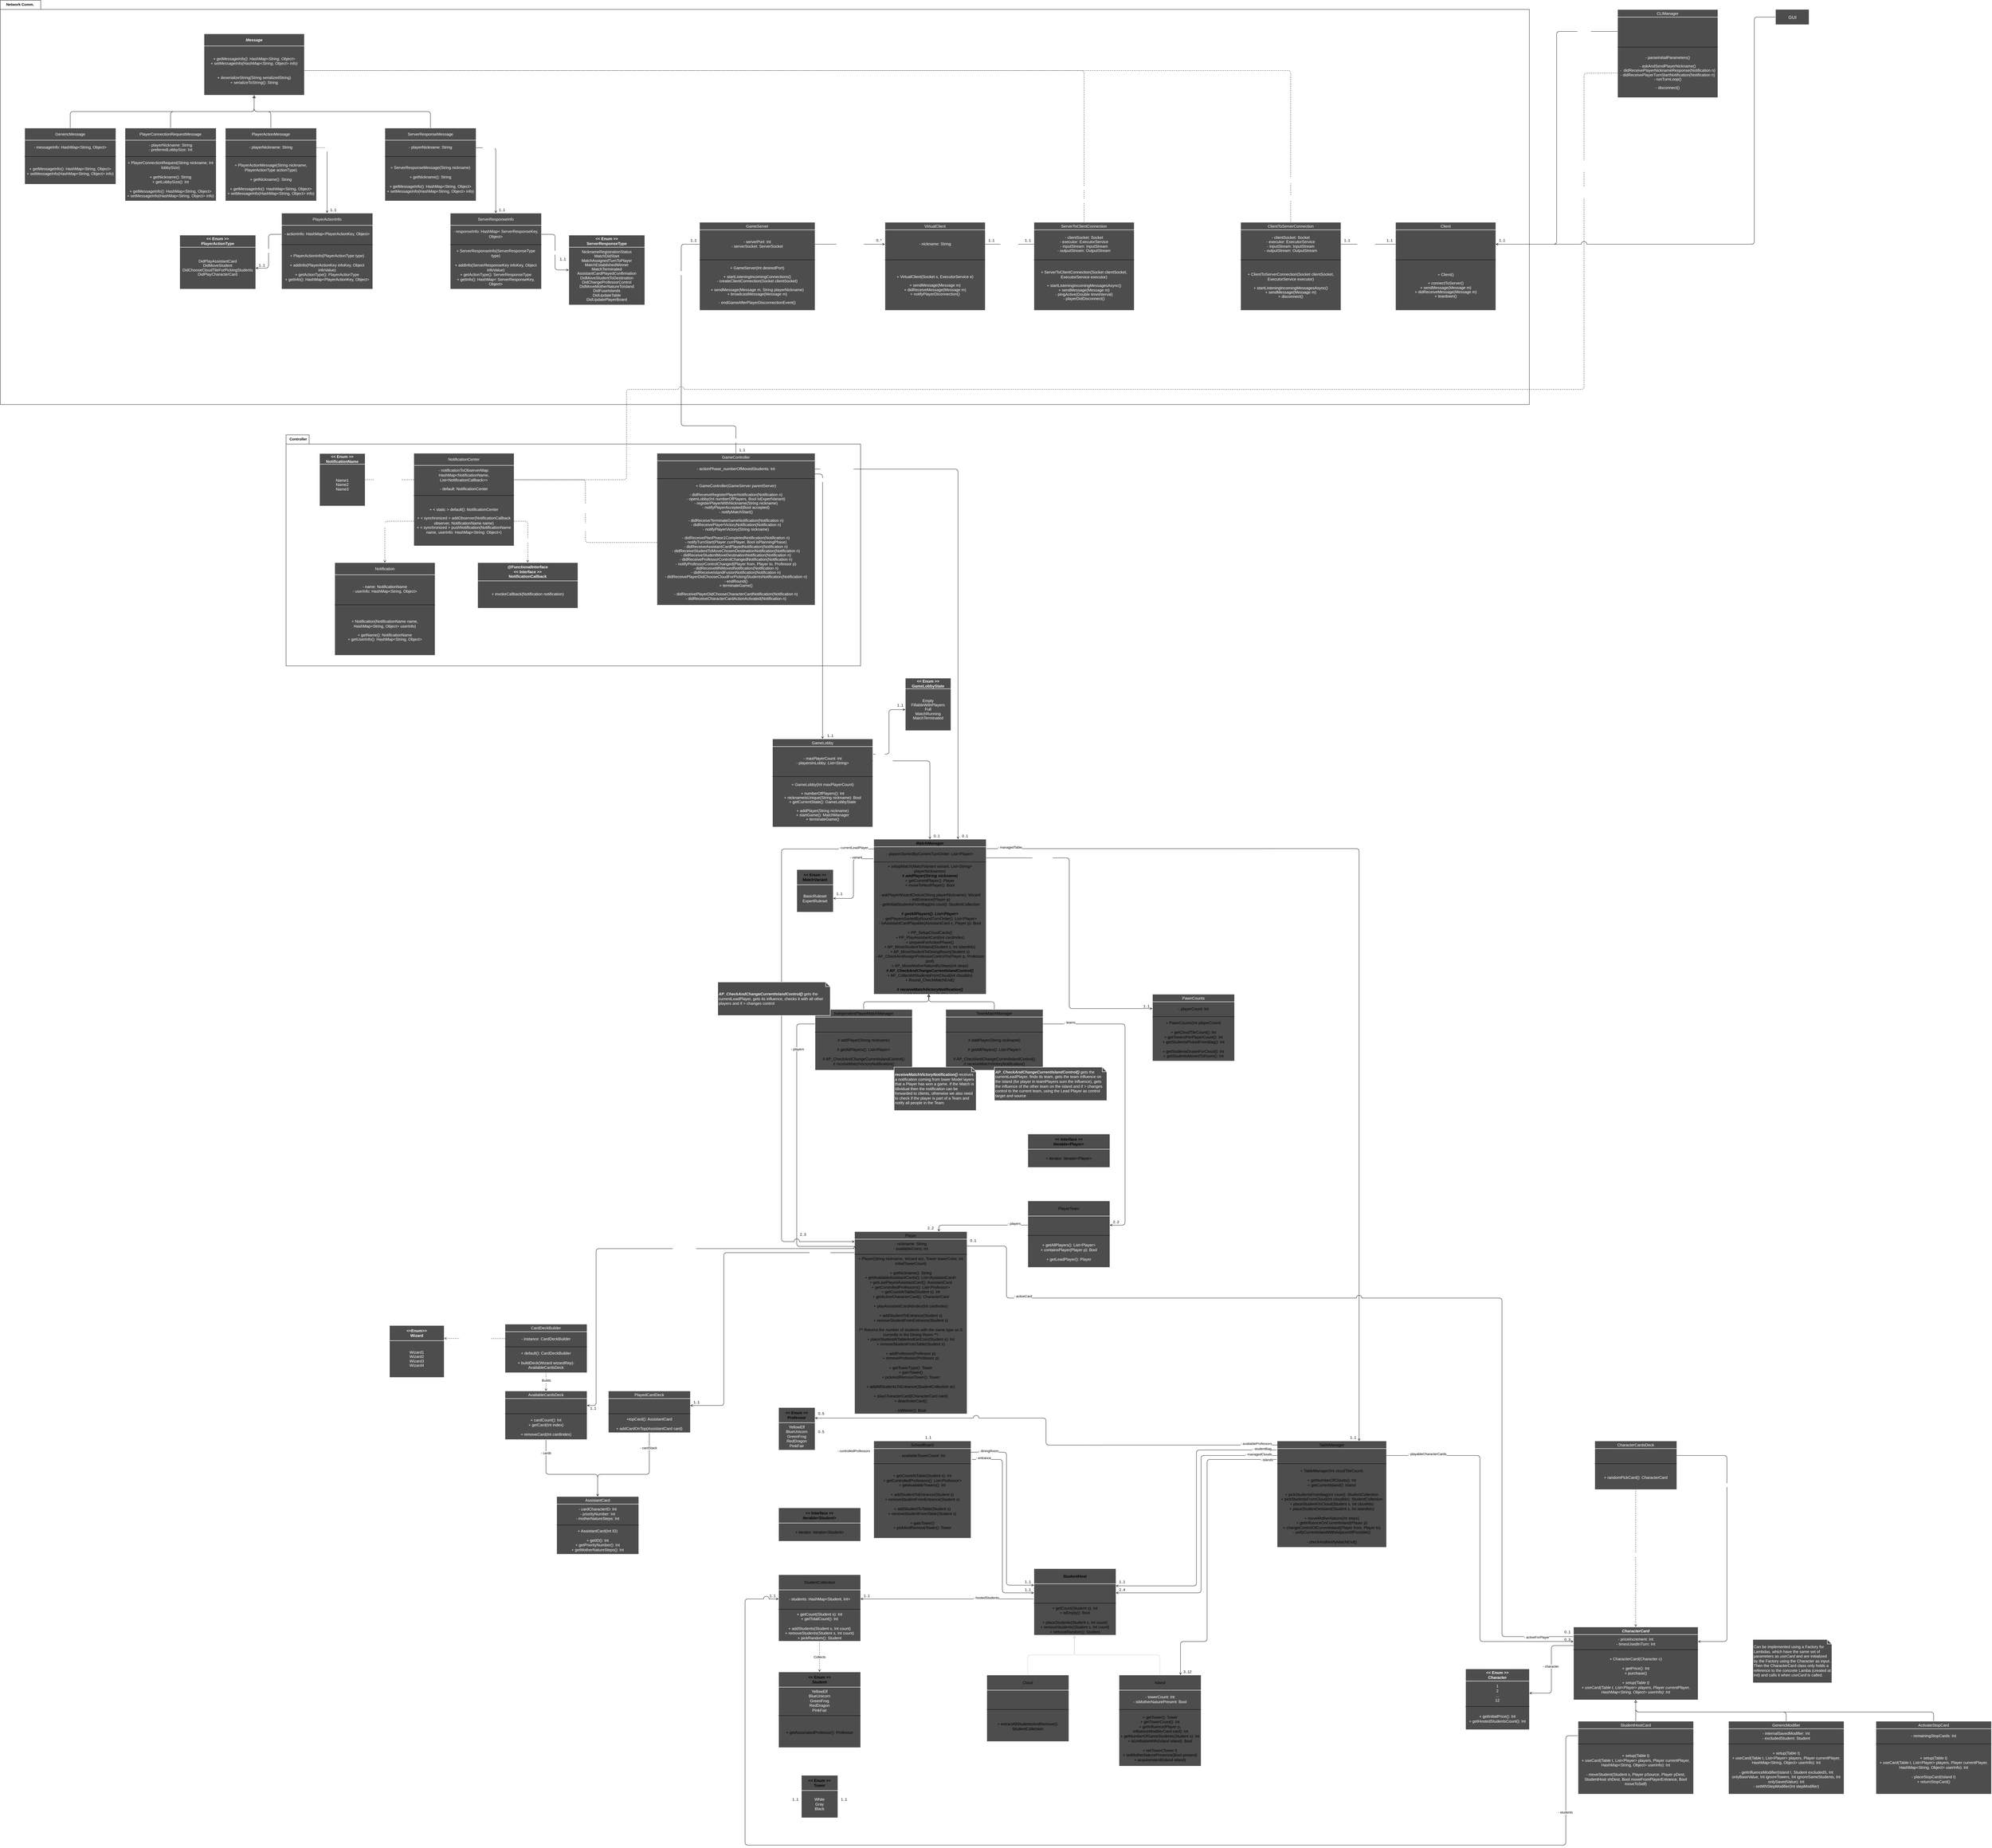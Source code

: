 <mxfile version="17.1.4"><diagram id="KryRIkxfT3bgLvtVqaLb" name="Page-1"><mxGraphModel dx="2036" dy="1218" grid="1" gridSize="10" guides="1" tooltips="1" connect="1" arrows="1" fold="1" page="1" pageScale="1" pageWidth="100000" pageHeight="100000" math="0" shadow="0"><root><mxCell id="0"/><mxCell id="1" parent="0"/><mxCell id="lPy3P6V9MnrsJMPLVnLS-3" value="" style="shape=folder;fontStyle=1;spacingTop=10;tabWidth=40;tabHeight=30;tabPosition=left;html=1;" vertex="1" parent="1"><mxGeometry x="1030" y="1630" width="1890" height="760" as="geometry"/></mxCell><mxCell id="lPy3P6V9MnrsJMPLVnLS-1" value="" style="shape=folder;fontStyle=1;spacingTop=10;tabWidth=40;tabHeight=30;tabPosition=left;html=1;" vertex="1" parent="1"><mxGeometry x="90" y="200" width="5030" height="1330" as="geometry"/></mxCell><mxCell id="ECnIj3lUXJvn2mnyJfow-3" value="SchoolBoard" style="html=1;overflow=block;blockSpacing=1;swimlane;childLayout=stackLayout;horizontal=1;horizontalStack=0;resizeParent=1;resizeParentMax=0;resizeLast=0;collapsible=0;fontStyle=0;marginBottom=0;swimlaneFillColor=#4D4D4D;startSize=25;whiteSpace=wrap;fontSize=13;fontColor=default;align=center;spacing=0;strokeColor=#FFFFFF;strokeOpacity=100;fillOpacity=100;fillColor=#4D4D4D;strokeWidth=1.5;" parent="1" vertex="1"><mxGeometry x="2963" y="4940" width="320" height="320" as="geometry"/></mxCell><mxCell id="ECnIj3lUXJvn2mnyJfow-4" value="- availableTowerCount: Int" style="part=1;html=1;resizeHeight=0;strokeColor=none;fillColor=none;verticalAlign=middle;spacingLeft=4;spacingRight=4;overflow=hidden;rotatable=0;points=[[0,0.5],[1,0.5]];portConstraint=eastwest;swimlaneFillColor=#ffffff;strokeOpacity=100;fillOpacity=100;whiteSpace=wrap;fontSize=13;align=center;" parent="ECnIj3lUXJvn2mnyJfow-3" vertex="1"><mxGeometry y="25" width="320" height="46" as="geometry"/></mxCell><mxCell id="ECnIj3lUXJvn2mnyJfow-5" value="" style="line;strokeWidth=1;fillColor=none;align=left;verticalAlign=middle;spacingTop=-1;spacingLeft=3;spacingRight=3;rotatable=0;labelPosition=right;points=[];portConstraint=eastwest;" parent="ECnIj3lUXJvn2mnyJfow-3" vertex="1"><mxGeometry y="71" width="320" height="8" as="geometry"/></mxCell><mxCell id="ECnIj3lUXJvn2mnyJfow-6" value="+ getCountAtTable(Student s): Int&lt;br&gt;+ getControlledProfessors(): List&amp;lt;Professor&amp;gt;&lt;br&gt;+ getAvailableTowers(): Int&lt;br&gt;&lt;br&gt;+ addStudentToEntrance(Student s)&lt;br&gt;+ removeStudentFromEntrance(Student s)&lt;br&gt;&lt;br&gt;+ addStudentToTable(Student s)&lt;br&gt;+ removeStudentFromTable(Student s)&lt;br&gt;&lt;br&gt;+ gainTower()&lt;br&gt;+ pickAndRemoveTower(): Tower" style="part=1;html=1;resizeHeight=0;strokeColor=none;fillColor=none;verticalAlign=middle;spacingLeft=4;spacingRight=4;overflow=hidden;rotatable=0;points=[[0,0.5],[1,0.5]];portConstraint=eastwest;swimlaneFillColor=#ffffff;strokeOpacity=100;fillOpacity=100;whiteSpace=wrap;fontSize=13;align=center;" parent="ECnIj3lUXJvn2mnyJfow-3" vertex="1"><mxGeometry y="79" width="320" height="241" as="geometry"/></mxCell><mxCell id="ECnIj3lUXJvn2mnyJfow-7" value="&lt;b&gt;&amp;lt;&amp;lt; Enum &amp;gt;&amp;gt;&lt;br&gt;Student&lt;/b&gt;" style="html=1;overflow=block;blockSpacing=1;swimlane;childLayout=stackLayout;horizontal=1;horizontalStack=0;resizeParent=1;resizeParentMax=0;resizeLast=0;collapsible=0;fontStyle=0;marginBottom=0;swimlaneFillColor=#4D4D4D;startSize=50;whiteSpace=wrap;fontSize=13;fontColor=default;align=center;spacing=0;strokeColor=#FFFFFF;strokeOpacity=100;fillOpacity=100;fillColor=#4D4D4D;strokeWidth=1.5;" parent="1" vertex="1"><mxGeometry x="2650" y="5700" width="270" height="249" as="geometry"/></mxCell><mxCell id="ECnIj3lUXJvn2mnyJfow-8" value="&lt;span style=&quot;&quot;&gt;YellowElf&lt;/span&gt;&lt;br style=&quot;padding: 0px; margin: 0px;&quot;&gt;&lt;span style=&quot;&quot;&gt;BlueUnicorn&lt;/span&gt;&lt;br style=&quot;padding: 0px; margin: 0px;&quot;&gt;&lt;span style=&quot;&quot;&gt;GreenFrog&lt;/span&gt;&lt;br style=&quot;padding: 0px; margin: 0px;&quot;&gt;&lt;span style=&quot;&quot;&gt;RedDragon&lt;/span&gt;&lt;br style=&quot;padding: 0px; margin: 0px;&quot;&gt;&lt;span style=&quot;&quot;&gt;PinkFair&lt;/span&gt;" style="part=1;html=1;resizeHeight=0;strokeColor=none;fillColor=none;verticalAlign=middle;spacingLeft=4;spacingRight=4;overflow=hidden;rotatable=0;points=[[0,0.5],[1,0.5]];portConstraint=eastwest;swimlaneFillColor=#ffffff;strokeOpacity=100;fillOpacity=100;whiteSpace=wrap;fontSize=13;align=center;fontColor=#FFFFFF;" parent="ECnIj3lUXJvn2mnyJfow-7" vertex="1"><mxGeometry y="50" width="270" height="90" as="geometry"/></mxCell><mxCell id="ECnIj3lUXJvn2mnyJfow-9" value="" style="line;strokeWidth=1;fillColor=none;align=left;verticalAlign=middle;spacingTop=-1;spacingLeft=3;spacingRight=3;rotatable=0;labelPosition=right;points=[];portConstraint=eastwest;" parent="ECnIj3lUXJvn2mnyJfow-7" vertex="1"><mxGeometry y="140" width="270" height="8" as="geometry"/></mxCell><mxCell id="ECnIj3lUXJvn2mnyJfow-10" value="+ getAssociatedProfessor(): Professor" style="part=1;html=1;resizeHeight=0;strokeColor=none;fillColor=none;verticalAlign=middle;spacingLeft=4;spacingRight=4;overflow=hidden;rotatable=0;points=[[0,0.5],[1,0.5]];portConstraint=eastwest;swimlaneFillColor=#ffffff;strokeOpacity=100;fillOpacity=100;whiteSpace=wrap;fontSize=13;align=center;" parent="ECnIj3lUXJvn2mnyJfow-7" vertex="1"><mxGeometry y="148" width="270" height="101" as="geometry"/></mxCell><mxCell id="ECnIj3lUXJvn2mnyJfow-15" style="edgeStyle=orthogonalEdgeStyle;rounded=1;orthogonalLoop=1;jettySize=auto;html=1;entryX=0.5;entryY=0;entryDx=0;entryDy=0;dashed=1;endArrow=open;endFill=0;" parent="1" source="ECnIj3lUXJvn2mnyJfow-11" target="ECnIj3lUXJvn2mnyJfow-7" edge="1"><mxGeometry relative="1" as="geometry"/></mxCell><mxCell id="ECnIj3lUXJvn2mnyJfow-16" value="Collects" style="edgeLabel;html=1;align=center;verticalAlign=middle;resizable=0;points=[];" parent="ECnIj3lUXJvn2mnyJfow-15" vertex="1" connectable="0"><mxGeometry x="0.025" relative="1" as="geometry"><mxPoint as="offset"/></mxGeometry></mxCell><mxCell id="ECnIj3lUXJvn2mnyJfow-75" style="edgeStyle=orthogonalEdgeStyle;rounded=1;jumpStyle=arc;jumpSize=12;orthogonalLoop=1;jettySize=auto;html=1;entryX=0.5;entryY=1;entryDx=0;entryDy=0;entryPerimeter=0;endArrow=block;endFill=0;strokeColor=#FFFFFF;dashed=1;" parent="1" source="ECnIj3lUXJvn2mnyJfow-11" target="ECnIj3lUXJvn2mnyJfow-74" edge="1"><mxGeometry relative="1" as="geometry"/></mxCell><mxCell id="wOtRBBDktVM8Ok-lk4Pe-125" value="Implements" style="edgeLabel;html=1;align=center;verticalAlign=middle;resizable=0;points=[];fontColor=#FFFFFF;" parent="ECnIj3lUXJvn2mnyJfow-75" vertex="1" connectable="0"><mxGeometry x="0.147" y="2" relative="1" as="geometry"><mxPoint x="2" y="3" as="offset"/></mxGeometry></mxCell><mxCell id="ECnIj3lUXJvn2mnyJfow-11" value="StudentCollection" style="html=1;overflow=block;blockSpacing=1;swimlane;childLayout=stackLayout;horizontal=1;horizontalStack=0;resizeParent=1;resizeParentMax=0;resizeLast=0;collapsible=0;fontStyle=0;marginBottom=0;swimlaneFillColor=#4D4D4D;startSize=50;whiteSpace=wrap;fontSize=13;fontColor=default;align=center;spacing=0;strokeColor=#FFFFFF;strokeOpacity=100;fillOpacity=100;fillColor=#4D4D4D;strokeWidth=1.5;" parent="1" vertex="1"><mxGeometry x="2650" y="5380" width="270" height="219" as="geometry"/></mxCell><mxCell id="ECnIj3lUXJvn2mnyJfow-12" value="&lt;font&gt;&lt;span&gt;- students: HashMap&amp;lt;Student, Int&amp;gt;&lt;/span&gt;&lt;/font&gt;" style="part=1;html=1;resizeHeight=0;strokeColor=none;fillColor=none;verticalAlign=middle;spacingLeft=4;spacingRight=4;overflow=hidden;rotatable=0;points=[[0,0.5],[1,0.5]];portConstraint=eastwest;swimlaneFillColor=#ffffff;strokeOpacity=100;fillOpacity=100;whiteSpace=wrap;fontSize=13;align=center;fontColor=#FFFFFF;" parent="ECnIj3lUXJvn2mnyJfow-11" vertex="1"><mxGeometry y="50" width="270" height="60" as="geometry"/></mxCell><mxCell id="ECnIj3lUXJvn2mnyJfow-13" value="" style="line;strokeWidth=1;fillColor=none;align=left;verticalAlign=middle;spacingTop=-1;spacingLeft=3;spacingRight=3;rotatable=0;labelPosition=right;points=[];portConstraint=eastwest;" parent="ECnIj3lUXJvn2mnyJfow-11" vertex="1"><mxGeometry y="110" width="270" height="8" as="geometry"/></mxCell><mxCell id="ECnIj3lUXJvn2mnyJfow-14" value="+ getCount(Student s): Int&lt;br&gt;+ getTotalCount(): Int&lt;br&gt;&lt;br&gt;+ addStudents(Student s, Int count)&lt;br&gt;+ removeStudents(Student s, Int count)&lt;br&gt;+ pickRandom(): Student" style="part=1;html=1;resizeHeight=0;strokeColor=none;fillColor=none;verticalAlign=middle;spacingLeft=4;spacingRight=4;overflow=hidden;rotatable=0;points=[[0,0.5],[1,0.5]];portConstraint=eastwest;swimlaneFillColor=#ffffff;strokeOpacity=100;fillOpacity=100;whiteSpace=wrap;fontSize=13;align=center;fontColor=#FFFFFF;" parent="ECnIj3lUXJvn2mnyJfow-11" vertex="1"><mxGeometry y="118" width="270" height="101" as="geometry"/></mxCell><mxCell id="ECnIj3lUXJvn2mnyJfow-17" value="&lt;b&gt;StudentHost&lt;/b&gt;" style="html=1;overflow=block;blockSpacing=1;swimlane;childLayout=stackLayout;horizontal=1;horizontalStack=0;resizeParent=1;resizeParentMax=0;resizeLast=0;collapsible=0;fontStyle=0;marginBottom=0;swimlaneFillColor=#4D4D4D;startSize=50;whiteSpace=wrap;fontSize=13;fontColor=default;align=center;spacing=0;strokeColor=#FFFFFF;strokeOpacity=100;fillOpacity=100;fillColor=#4D4D4D;strokeWidth=1.5;" parent="1" vertex="1"><mxGeometry x="3490" y="5360" width="270" height="219" as="geometry"/></mxCell><mxCell id="ECnIj3lUXJvn2mnyJfow-18" value="&lt;font color=&quot;#333333&quot;&gt;&lt;span&gt;&amp;nbsp;&lt;/span&gt;&lt;/font&gt;" style="part=1;html=1;resizeHeight=0;strokeColor=none;fillColor=none;verticalAlign=middle;spacingLeft=4;spacingRight=4;overflow=hidden;rotatable=0;points=[[0,0.5],[1,0.5]];portConstraint=eastwest;swimlaneFillColor=#ffffff;strokeOpacity=100;fillOpacity=100;whiteSpace=wrap;fontSize=13;align=center;" parent="ECnIj3lUXJvn2mnyJfow-17" vertex="1"><mxGeometry y="50" width="270" height="60" as="geometry"/></mxCell><mxCell id="ECnIj3lUXJvn2mnyJfow-19" value="" style="line;strokeWidth=1;fillColor=none;align=left;verticalAlign=middle;spacingTop=-1;spacingLeft=3;spacingRight=3;rotatable=0;labelPosition=right;points=[];portConstraint=eastwest;" parent="ECnIj3lUXJvn2mnyJfow-17" vertex="1"><mxGeometry y="110" width="270" height="8" as="geometry"/></mxCell><mxCell id="ECnIj3lUXJvn2mnyJfow-20" value="+ getCount(Student s): Int&lt;br&gt;+ isEmpty(): Bool&lt;br&gt;&lt;br&gt;+ placeStudents(Student s, Int count)&lt;br&gt;+ removeStudents(Student s, Int count)&lt;br&gt;+ removeRandom(): Student" style="part=1;html=1;resizeHeight=0;strokeColor=none;fillColor=none;verticalAlign=middle;spacingLeft=4;spacingRight=4;overflow=hidden;rotatable=0;points=[[0,0.5],[1,0.5]];portConstraint=eastwest;swimlaneFillColor=#ffffff;strokeOpacity=100;fillOpacity=100;whiteSpace=wrap;fontSize=13;align=center;" parent="ECnIj3lUXJvn2mnyJfow-17" vertex="1"><mxGeometry y="118" width="270" height="101" as="geometry"/></mxCell><mxCell id="ECnIj3lUXJvn2mnyJfow-21" style="edgeStyle=orthogonalEdgeStyle;rounded=1;orthogonalLoop=1;jettySize=auto;html=1;entryX=1;entryY=0.5;entryDx=0;entryDy=0;endArrow=open;endFill=0;exitX=-0.004;exitY=0.833;exitDx=0;exitDy=0;exitPerimeter=0;" parent="1" source="ECnIj3lUXJvn2mnyJfow-18" target="ECnIj3lUXJvn2mnyJfow-12" edge="1"><mxGeometry relative="1" as="geometry"/></mxCell><mxCell id="ECnIj3lUXJvn2mnyJfow-23" value="- hostedStudents" style="edgeLabel;html=1;align=center;verticalAlign=middle;resizable=0;points=[];" parent="ECnIj3lUXJvn2mnyJfow-21" vertex="1" connectable="0"><mxGeometry x="-0.45" y="-1" relative="1" as="geometry"><mxPoint y="-3" as="offset"/></mxGeometry></mxCell><mxCell id="ECnIj3lUXJvn2mnyJfow-22" value="1..1" style="text;html=1;align=center;verticalAlign=middle;resizable=0;points=[];autosize=1;strokeColor=none;fillColor=none;" parent="1" vertex="1"><mxGeometry x="2920" y="5440" width="40" height="20" as="geometry"/></mxCell><mxCell id="ECnIj3lUXJvn2mnyJfow-43" style="edgeStyle=orthogonalEdgeStyle;rounded=1;orthogonalLoop=1;jettySize=auto;html=1;exitX=0.5;exitY=0;exitDx=0;exitDy=0;entryX=0.493;entryY=1.01;entryDx=0;entryDy=0;entryPerimeter=0;endArrow=block;endFill=0;strokeColor=#CCCCCC;" parent="1" source="ECnIj3lUXJvn2mnyJfow-32" target="ECnIj3lUXJvn2mnyJfow-20" edge="1"><mxGeometry relative="1" as="geometry"/></mxCell><mxCell id="ECnIj3lUXJvn2mnyJfow-32" value="Island" style="html=1;overflow=block;blockSpacing=1;swimlane;childLayout=stackLayout;horizontal=1;horizontalStack=0;resizeParent=1;resizeParentMax=0;resizeLast=0;collapsible=0;fontStyle=0;marginBottom=0;swimlaneFillColor=#4D4D4D;startSize=50;whiteSpace=wrap;fontSize=13;fontColor=default;align=center;spacing=0;strokeColor=#FFFFFF;strokeOpacity=100;fillOpacity=100;fillColor=#4D4D4D;strokeWidth=1.5;" parent="1" vertex="1"><mxGeometry x="3770" y="5710" width="270" height="300" as="geometry"/></mxCell><mxCell id="ECnIj3lUXJvn2mnyJfow-33" value="&lt;font&gt;&lt;span&gt;- towerCount: Int&lt;br&gt;- isMotherNaturePresent: Bool&lt;br&gt;&lt;/span&gt;&lt;/font&gt;" style="part=1;html=1;resizeHeight=0;strokeColor=none;fillColor=none;verticalAlign=middle;spacingLeft=4;spacingRight=4;overflow=hidden;rotatable=0;points=[[0,0.5],[1,0.5]];portConstraint=eastwest;swimlaneFillColor=#ffffff;strokeOpacity=100;fillOpacity=100;whiteSpace=wrap;fontSize=13;align=center;fontColor=#FFFFFF;" parent="ECnIj3lUXJvn2mnyJfow-32" vertex="1"><mxGeometry y="50" width="270" height="60" as="geometry"/></mxCell><mxCell id="ECnIj3lUXJvn2mnyJfow-34" value="" style="line;strokeWidth=1;fillColor=none;align=left;verticalAlign=middle;spacingTop=-1;spacingLeft=3;spacingRight=3;rotatable=0;labelPosition=right;points=[];portConstraint=eastwest;" parent="ECnIj3lUXJvn2mnyJfow-32" vertex="1"><mxGeometry y="110" width="270" height="8" as="geometry"/></mxCell><mxCell id="ECnIj3lUXJvn2mnyJfow-35" value="+ getTower(): Tower&lt;br&gt;+ getTowerCount(): Int&lt;br&gt;+ getInfluence(Player p, &amp;nbsp;InfluenceModifierCard card): Int&lt;br&gt;+ getNumberOfSameStudents(Student s): Int&lt;br&gt;+ isUnifiableWith(Island island): Bool&lt;br&gt;&lt;br&gt;+ setTower(Tower t)&lt;br&gt;+ setMotherNaturePresence(Bool present)&lt;br&gt;+ acquireIsland(Island island)" style="part=1;html=1;resizeHeight=0;strokeColor=none;fillColor=none;verticalAlign=middle;spacingLeft=4;spacingRight=4;overflow=hidden;rotatable=0;points=[[0,0.5],[1,0.5]];portConstraint=eastwest;swimlaneFillColor=#ffffff;strokeOpacity=100;fillOpacity=100;whiteSpace=wrap;fontSize=13;align=center;" parent="ECnIj3lUXJvn2mnyJfow-32" vertex="1"><mxGeometry y="118" width="270" height="182" as="geometry"/></mxCell><mxCell id="ECnIj3lUXJvn2mnyJfow-44" style="edgeStyle=orthogonalEdgeStyle;rounded=1;orthogonalLoop=1;jettySize=auto;html=1;entryX=0.496;entryY=1.01;entryDx=0;entryDy=0;entryPerimeter=0;endArrow=block;endFill=0;strokeColor=#CCCCCC;" parent="1" source="ECnIj3lUXJvn2mnyJfow-36" target="ECnIj3lUXJvn2mnyJfow-20" edge="1"><mxGeometry relative="1" as="geometry"/></mxCell><mxCell id="ECnIj3lUXJvn2mnyJfow-36" value="Cloud" style="html=1;overflow=block;blockSpacing=1;swimlane;childLayout=stackLayout;horizontal=1;horizontalStack=0;resizeParent=1;resizeParentMax=0;resizeLast=0;collapsible=0;fontStyle=0;marginBottom=0;swimlaneFillColor=#4D4D4D;startSize=50;whiteSpace=wrap;fontSize=13;fontColor=default;align=center;spacing=0;strokeColor=#FFFFFF;strokeOpacity=100;fillOpacity=100;fillColor=#4D4D4D;strokeWidth=1.5;" parent="1" vertex="1"><mxGeometry x="3335" y="5710" width="270" height="219" as="geometry"/></mxCell><mxCell id="ECnIj3lUXJvn2mnyJfow-37" value="&lt;font color=&quot;#333333&quot;&gt;&lt;span&gt;&amp;nbsp;&lt;/span&gt;&lt;/font&gt;" style="part=1;html=1;resizeHeight=0;strokeColor=none;fillColor=none;verticalAlign=middle;spacingLeft=4;spacingRight=4;overflow=hidden;rotatable=0;points=[[0,0.5],[1,0.5]];portConstraint=eastwest;swimlaneFillColor=#ffffff;strokeOpacity=100;fillOpacity=100;whiteSpace=wrap;fontSize=13;align=center;" parent="ECnIj3lUXJvn2mnyJfow-36" vertex="1"><mxGeometry y="50" width="270" height="60" as="geometry"/></mxCell><mxCell id="ECnIj3lUXJvn2mnyJfow-38" value="" style="line;strokeWidth=1;fillColor=none;align=left;verticalAlign=middle;spacingTop=-1;spacingLeft=3;spacingRight=3;rotatable=0;labelPosition=right;points=[];portConstraint=eastwest;" parent="ECnIj3lUXJvn2mnyJfow-36" vertex="1"><mxGeometry y="110" width="270" height="8" as="geometry"/></mxCell><mxCell id="ECnIj3lUXJvn2mnyJfow-39" value="+ extractAllStudentsAndRemove(): StudentCollection" style="part=1;html=1;resizeHeight=0;strokeColor=none;fillColor=none;verticalAlign=middle;spacingLeft=4;spacingRight=4;overflow=hidden;rotatable=0;points=[[0,0.5],[1,0.5]];portConstraint=eastwest;swimlaneFillColor=#ffffff;strokeOpacity=100;fillOpacity=100;whiteSpace=wrap;fontSize=13;align=center;" parent="ECnIj3lUXJvn2mnyJfow-36" vertex="1"><mxGeometry y="118" width="270" height="101" as="geometry"/></mxCell><mxCell id="ECnIj3lUXJvn2mnyJfow-45" style="edgeStyle=orthogonalEdgeStyle;rounded=1;orthogonalLoop=1;jettySize=auto;html=1;entryX=0;entryY=0.5;entryDx=0;entryDy=0;endArrow=open;endFill=0;exitX=1.011;exitY=0.783;exitDx=0;exitDy=0;exitPerimeter=0;" parent="1" source="ECnIj3lUXJvn2mnyJfow-4" target="ECnIj3lUXJvn2mnyJfow-18" edge="1"><mxGeometry relative="1" as="geometry"/></mxCell><mxCell id="ECnIj3lUXJvn2mnyJfow-47" value="- entrance" style="edgeLabel;html=1;align=center;verticalAlign=middle;resizable=0;points=[];" parent="ECnIj3lUXJvn2mnyJfow-45" vertex="1" connectable="0"><mxGeometry x="-0.885" relative="1" as="geometry"><mxPoint y="-5" as="offset"/></mxGeometry></mxCell><mxCell id="ECnIj3lUXJvn2mnyJfow-46" value="1..1" style="text;html=1;align=center;verticalAlign=middle;resizable=0;points=[];autosize=1;strokeColor=none;fillColor=none;" parent="1" vertex="1"><mxGeometry x="3450" y="5420" width="40" height="20" as="geometry"/></mxCell><mxCell id="ECnIj3lUXJvn2mnyJfow-48" style="edgeStyle=orthogonalEdgeStyle;rounded=1;orthogonalLoop=1;jettySize=auto;html=1;entryX=0;entryY=0.25;entryDx=0;entryDy=0;endArrow=open;endFill=0;exitX=0.996;exitY=0.261;exitDx=0;exitDy=0;exitPerimeter=0;" parent="1" source="ECnIj3lUXJvn2mnyJfow-4" target="ECnIj3lUXJvn2mnyJfow-17" edge="1"><mxGeometry relative="1" as="geometry"><Array as="points"><mxPoint x="3400" y="4977"/><mxPoint x="3400" y="5415"/></Array></mxGeometry></mxCell><mxCell id="ECnIj3lUXJvn2mnyJfow-49" value="- diningRoom" style="edgeLabel;html=1;align=center;verticalAlign=middle;resizable=0;points=[];" parent="ECnIj3lUXJvn2mnyJfow-48" vertex="1" connectable="0"><mxGeometry x="-0.818" y="1" relative="1" as="geometry"><mxPoint y="-3" as="offset"/></mxGeometry></mxCell><mxCell id="ECnIj3lUXJvn2mnyJfow-50" value="1..1" style="text;html=1;align=center;verticalAlign=middle;resizable=0;points=[];autosize=1;strokeColor=none;fillColor=none;" parent="1" vertex="1"><mxGeometry x="3450" y="5394" width="40" height="20" as="geometry"/></mxCell><mxCell id="ECnIj3lUXJvn2mnyJfow-56" value="TableManager" style="html=1;overflow=block;blockSpacing=1;swimlane;childLayout=stackLayout;horizontal=1;horizontalStack=0;resizeParent=1;resizeParentMax=0;resizeLast=0;collapsible=0;fontStyle=0;marginBottom=0;swimlaneFillColor=#4D4D4D;startSize=25;whiteSpace=wrap;fontSize=13;fontColor=default;align=center;spacing=0;strokeColor=#FFFFFF;strokeOpacity=100;fillOpacity=100;fillColor=#4D4D4D;strokeWidth=1.5;" parent="1" vertex="1"><mxGeometry x="4290" y="4940" width="360" height="350" as="geometry"/></mxCell><mxCell id="ECnIj3lUXJvn2mnyJfow-57" value="" style="part=1;html=1;resizeHeight=0;strokeColor=none;fillColor=none;verticalAlign=middle;spacingLeft=4;spacingRight=4;overflow=hidden;rotatable=0;points=[[0,0.5],[1,0.5]];portConstraint=eastwest;swimlaneFillColor=#ffffff;strokeOpacity=100;fillOpacity=100;whiteSpace=wrap;fontSize=13;align=center;" parent="ECnIj3lUXJvn2mnyJfow-56" vertex="1"><mxGeometry y="25" width="360" height="46" as="geometry"/></mxCell><mxCell id="ECnIj3lUXJvn2mnyJfow-58" value="" style="line;strokeWidth=1;fillColor=none;align=left;verticalAlign=middle;spacingTop=-1;spacingLeft=3;spacingRight=3;rotatable=0;labelPosition=right;points=[];portConstraint=eastwest;" parent="ECnIj3lUXJvn2mnyJfow-56" vertex="1"><mxGeometry y="71" width="360" height="8" as="geometry"/></mxCell><mxCell id="ECnIj3lUXJvn2mnyJfow-59" value="+ TableManager(Int cloudTileCount)&lt;br&gt;&lt;br&gt;+ getNumberOfClouds(): Int&lt;br&gt;+ getCurrentIsland(): Island&lt;br&gt;&lt;br&gt;+ pickStudentsFromBag(Int count): StudentCollection&lt;br&gt;+ pickStudentsFromCloud(Int cloudIdx): StudentCollection&lt;br&gt;+ placeStudentOnCloud(Student s, Int cloudIdx)&lt;br&gt;+ placeStudentOnIsland(Student s, Int islandIdx)&lt;br&gt;&lt;br&gt;+ moveMotherNature(Int steps)&lt;br&gt;+ getInfluenceOnCurrentIsland(Player p)&lt;br&gt;+ changeControlOfCurrentIsland(Player from, Player to)&lt;br&gt;- unifyCurrentIslandWithAdjacentIfPossible()&lt;br&gt;&lt;br&gt;- checkAndNotifyMatchEnd()" style="part=1;html=1;resizeHeight=0;strokeColor=none;fillColor=none;verticalAlign=middle;spacingLeft=4;spacingRight=4;overflow=hidden;rotatable=0;points=[[0,0.5],[1,0.5]];portConstraint=eastwest;swimlaneFillColor=#ffffff;strokeOpacity=100;fillOpacity=100;whiteSpace=wrap;fontSize=13;align=center;" parent="ECnIj3lUXJvn2mnyJfow-56" vertex="1"><mxGeometry y="79" width="360" height="271" as="geometry"/></mxCell><mxCell id="ECnIj3lUXJvn2mnyJfow-60" style="edgeStyle=orthogonalEdgeStyle;rounded=1;orthogonalLoop=1;jettySize=auto;html=1;exitX=-0.004;exitY=0.109;exitDx=0;exitDy=0;entryX=1;entryY=0.117;entryDx=0;entryDy=0;endArrow=open;endFill=0;entryPerimeter=0;exitPerimeter=0;" parent="1" source="ECnIj3lUXJvn2mnyJfow-57" target="ECnIj3lUXJvn2mnyJfow-18" edge="1"><mxGeometry relative="1" as="geometry"/></mxCell><mxCell id="ECnIj3lUXJvn2mnyJfow-61" value="- studentBag" style="edgeLabel;html=1;align=center;verticalAlign=middle;resizable=0;points=[];" parent="ECnIj3lUXJvn2mnyJfow-60" vertex="1" connectable="0"><mxGeometry x="-0.9" y="-1" relative="1" as="geometry"><mxPoint y="-3" as="offset"/></mxGeometry></mxCell><mxCell id="ECnIj3lUXJvn2mnyJfow-62" style="edgeStyle=orthogonalEdgeStyle;rounded=1;orthogonalLoop=1;jettySize=auto;html=1;exitX=0;exitY=0.5;exitDx=0;exitDy=0;entryX=1;entryY=0.5;entryDx=0;entryDy=0;endArrow=open;endFill=0;" parent="1" source="ECnIj3lUXJvn2mnyJfow-57" target="ECnIj3lUXJvn2mnyJfow-18" edge="1"><mxGeometry relative="1" as="geometry"><Array as="points"><mxPoint x="4040" y="4988"/><mxPoint x="4040" y="5440"/></Array></mxGeometry></mxCell><mxCell id="ECnIj3lUXJvn2mnyJfow-63" value="- managedClouds" style="edgeLabel;html=1;align=center;verticalAlign=middle;resizable=0;points=[];" parent="ECnIj3lUXJvn2mnyJfow-62" vertex="1" connectable="0"><mxGeometry x="-0.858" y="-3" relative="1" as="geometry"><mxPoint x="8" y="-1" as="offset"/></mxGeometry></mxCell><mxCell id="ECnIj3lUXJvn2mnyJfow-64" value="1..1" style="text;html=1;align=center;verticalAlign=middle;resizable=0;points=[];autosize=1;strokeColor=none;fillColor=none;" parent="1" vertex="1"><mxGeometry x="3760" y="5394" width="40" height="20" as="geometry"/></mxCell><mxCell id="ECnIj3lUXJvn2mnyJfow-65" value="2..4" style="text;html=1;align=center;verticalAlign=middle;resizable=0;points=[];autosize=1;strokeColor=none;fillColor=none;" parent="1" vertex="1"><mxGeometry x="3760" y="5420" width="40" height="20" as="geometry"/></mxCell><mxCell id="ECnIj3lUXJvn2mnyJfow-67" style="edgeStyle=orthogonalEdgeStyle;rounded=1;orthogonalLoop=1;jettySize=auto;html=1;exitX=-0.004;exitY=0.783;exitDx=0;exitDy=0;entryX=0.75;entryY=0;entryDx=0;entryDy=0;endArrow=open;endFill=0;exitPerimeter=0;jumpStyle=arc;jumpSize=18;" parent="1" source="ECnIj3lUXJvn2mnyJfow-57" target="ECnIj3lUXJvn2mnyJfow-32" edge="1"><mxGeometry relative="1" as="geometry"><Array as="points"><mxPoint x="4060" y="5001"/><mxPoint x="4060" y="5600"/><mxPoint x="3973" y="5600"/></Array></mxGeometry></mxCell><mxCell id="ECnIj3lUXJvn2mnyJfow-68" value="- islands" style="edgeLabel;html=1;align=center;verticalAlign=middle;resizable=0;points=[];" parent="ECnIj3lUXJvn2mnyJfow-67" vertex="1" connectable="0"><mxGeometry x="-0.893" relative="1" as="geometry"><mxPoint x="22" y="1" as="offset"/></mxGeometry></mxCell><mxCell id="ECnIj3lUXJvn2mnyJfow-69" value="3..12" style="text;html=1;align=center;verticalAlign=middle;resizable=0;points=[];autosize=1;strokeColor=none;fillColor=none;" parent="1" vertex="1"><mxGeometry x="3975" y="5690" width="40" height="20" as="geometry"/></mxCell><mxCell id="ECnIj3lUXJvn2mnyJfow-71" value="&lt;b&gt;&amp;lt;&amp;lt; Interface &amp;gt;&amp;gt;&lt;br&gt;Iterable&amp;lt;Student&amp;gt;&lt;/b&gt;" style="html=1;overflow=block;blockSpacing=1;swimlane;childLayout=stackLayout;horizontal=1;horizontalStack=0;resizeParent=1;resizeParentMax=0;resizeLast=0;collapsible=0;fontStyle=0;marginBottom=0;swimlaneFillColor=#4D4D4D;startSize=50;whiteSpace=wrap;fontSize=13;fontColor=default;align=center;spacing=0;strokeColor=#FFFFFF;strokeOpacity=100;fillOpacity=100;fillColor=#4D4D4D;strokeWidth=1.5;" parent="1" vertex="1"><mxGeometry x="2650" y="5160" width="270" height="110" as="geometry"/></mxCell><mxCell id="ECnIj3lUXJvn2mnyJfow-74" value="+ iterator: Iterator&amp;lt;Student&amp;gt;" style="part=1;html=1;resizeHeight=0;strokeColor=none;fillColor=none;verticalAlign=middle;spacingLeft=4;spacingRight=4;overflow=hidden;rotatable=0;points=[[0,0.5],[1,0.5]];portConstraint=eastwest;swimlaneFillColor=#ffffff;strokeOpacity=100;fillOpacity=100;whiteSpace=wrap;fontSize=13;align=center;" parent="ECnIj3lUXJvn2mnyJfow-71" vertex="1"><mxGeometry y="50" width="270" height="60" as="geometry"/></mxCell><mxCell id="wOtRBBDktVM8Ok-lk4Pe-93" style="edgeStyle=orthogonalEdgeStyle;rounded=1;orthogonalLoop=1;jettySize=auto;html=1;entryX=0.5;entryY=0;entryDx=0;entryDy=0;startArrow=none;startFill=0;endArrow=open;endFill=0;strokeColor=default;strokeWidth=1;dashed=1;fontColor=#FFFFFF;" parent="1" source="wOtRBBDktVM8Ok-lk4Pe-95" target="lPy3P6V9MnrsJMPLVnLS-7" edge="1"><mxGeometry relative="1" as="geometry"><mxPoint x="5295" y="5416" as="targetPoint"/></mxGeometry></mxCell><mxCell id="wOtRBBDktVM8Ok-lk4Pe-94" value="Extracts" style="edgeLabel;html=1;align=center;verticalAlign=middle;resizable=0;points=[];fontColor=#FFFFFF;" parent="wOtRBBDktVM8Ok-lk4Pe-93" vertex="1" connectable="0"><mxGeometry x="-0.051" y="-1" relative="1" as="geometry"><mxPoint as="offset"/></mxGeometry></mxCell><mxCell id="wOtRBBDktVM8Ok-lk4Pe-95" value="CharacterCardsDeck" style="html=1;overflow=block;blockSpacing=1;swimlane;childLayout=stackLayout;horizontal=1;horizontalStack=0;resizeParent=1;resizeParentMax=0;resizeLast=0;collapsible=0;fontStyle=0;marginBottom=0;swimlaneFillColor=#4D4D4D;startSize=25;whiteSpace=wrap;fontSize=13;fontColor=#FFFFFF;align=center;spacing=0;strokeColor=#FFFFFF;strokeOpacity=100;fillOpacity=100;fillColor=#4D4D4D;strokeWidth=1.5;" parent="1" vertex="1"><mxGeometry x="5335" y="4940" width="270" height="160" as="geometry"/></mxCell><mxCell id="wOtRBBDktVM8Ok-lk4Pe-96" value="" style="part=1;html=1;resizeHeight=0;strokeColor=none;fillColor=none;verticalAlign=middle;spacingLeft=4;spacingRight=4;overflow=hidden;rotatable=0;points=[[0,0.5],[1,0.5]];portConstraint=eastwest;swimlaneFillColor=#ffffff;strokeOpacity=100;fillOpacity=100;whiteSpace=wrap;fontSize=13;align=center;fontColor=#FFFFFF;" parent="wOtRBBDktVM8Ok-lk4Pe-95" vertex="1"><mxGeometry y="25" width="270" height="46" as="geometry"/></mxCell><mxCell id="wOtRBBDktVM8Ok-lk4Pe-97" value="" style="line;strokeWidth=1;fillColor=none;align=left;verticalAlign=middle;spacingTop=-1;spacingLeft=3;spacingRight=3;rotatable=0;labelPosition=right;points=[];portConstraint=eastwest;fontColor=#FFFFFF;" parent="wOtRBBDktVM8Ok-lk4Pe-95" vertex="1"><mxGeometry y="71" width="270" height="8" as="geometry"/></mxCell><mxCell id="wOtRBBDktVM8Ok-lk4Pe-98" value="+ randomPickCard(): CharacterCard" style="part=1;html=1;resizeHeight=0;strokeColor=none;fillColor=none;verticalAlign=middle;spacingLeft=4;spacingRight=4;overflow=hidden;rotatable=0;points=[[0,0.5],[1,0.5]];portConstraint=eastwest;swimlaneFillColor=#ffffff;strokeOpacity=100;fillOpacity=100;whiteSpace=wrap;fontSize=13;fontColor=#FFFFFF;align=center;" parent="wOtRBBDktVM8Ok-lk4Pe-95" vertex="1"><mxGeometry y="79" width="270" height="81" as="geometry"/></mxCell><mxCell id="wOtRBBDktVM8Ok-lk4Pe-99" style="edgeStyle=orthogonalEdgeStyle;rounded=1;orthogonalLoop=1;jettySize=auto;html=1;exitX=1;exitY=0.5;exitDx=0;exitDy=0;entryX=1;entryY=0.5;entryDx=0;entryDy=0;startArrow=none;startFill=0;endArrow=open;endFill=0;strokeColor=default;strokeWidth=1;fontColor=#FFFFFF;" parent="1" source="wOtRBBDktVM8Ok-lk4Pe-96" target="lPy3P6V9MnrsJMPLVnLS-8" edge="1"><mxGeometry relative="1" as="geometry"><Array as="points"><mxPoint x="5770" y="4988"/><mxPoint x="5770" y="5600"/></Array><mxPoint x="5431.62" y="5456.916" as="targetPoint"/></mxGeometry></mxCell><mxCell id="wOtRBBDktVM8Ok-lk4Pe-100" value="- cards" style="edgeLabel;html=1;align=center;verticalAlign=middle;resizable=0;points=[];fontColor=#FFFFFF;" parent="wOtRBBDktVM8Ok-lk4Pe-99" vertex="1" connectable="0"><mxGeometry x="-0.4" y="1" relative="1" as="geometry"><mxPoint as="offset"/></mxGeometry></mxCell><mxCell id="wOtRBBDktVM8Ok-lk4Pe-105" value="&lt;b&gt;&amp;lt;&amp;lt; Enum &amp;gt;&amp;gt;&lt;br&gt;Tower&lt;/b&gt;" style="html=1;overflow=block;blockSpacing=1;swimlane;childLayout=stackLayout;horizontal=1;horizontalStack=0;resizeParent=1;resizeParentMax=0;resizeLast=0;collapsible=0;fontStyle=0;marginBottom=0;swimlaneFillColor=#4D4D4D;startSize=50;whiteSpace=wrap;fontSize=13;fontColor=default;align=center;spacing=0;strokeColor=#FFFFFF;strokeOpacity=100;fillOpacity=100;fillColor=#4D4D4D;strokeWidth=1.5;" parent="1" vertex="1"><mxGeometry x="2725" y="6040" width="120" height="140" as="geometry"/></mxCell><mxCell id="wOtRBBDktVM8Ok-lk4Pe-106" value="White&lt;br&gt;Gray&lt;br&gt;Black" style="part=1;html=1;resizeHeight=0;strokeColor=none;fillColor=none;verticalAlign=middle;spacingLeft=4;spacingRight=4;overflow=hidden;rotatable=0;points=[[0,0.5],[1,0.5]];portConstraint=eastwest;swimlaneFillColor=#ffffff;strokeOpacity=100;fillOpacity=100;whiteSpace=wrap;fontSize=13;align=center;fontColor=#FFFFFF;" parent="wOtRBBDktVM8Ok-lk4Pe-105" vertex="1"><mxGeometry y="50" width="120" height="90" as="geometry"/></mxCell><mxCell id="wOtRBBDktVM8Ok-lk4Pe-110" style="edgeStyle=orthogonalEdgeStyle;rounded=1;orthogonalLoop=1;jettySize=auto;html=1;exitX=0;exitY=0.5;exitDx=0;exitDy=0;entryX=1;entryY=0.5;entryDx=0;entryDy=0;fontColor=#FFFFFF;strokeColor=#FFFFFF;endArrow=open;endFill=0;" parent="1" source="ECnIj3lUXJvn2mnyJfow-33" target="wOtRBBDktVM8Ok-lk4Pe-106" edge="1"><mxGeometry relative="1" as="geometry"><Array as="points"><mxPoint x="3700" y="5790"/><mxPoint x="3700" y="6135"/></Array></mxGeometry></mxCell><mxCell id="wOtRBBDktVM8Ok-lk4Pe-111" value="- activeTowerType" style="edgeLabel;html=1;align=center;verticalAlign=middle;resizable=0;points=[];fontColor=#FFFFFF;" parent="wOtRBBDktVM8Ok-lk4Pe-110" vertex="1" connectable="0"><mxGeometry x="-0.574" relative="1" as="geometry"><mxPoint as="offset"/></mxGeometry></mxCell><mxCell id="wOtRBBDktVM8Ok-lk4Pe-112" value="1..1" style="text;html=1;align=center;verticalAlign=middle;resizable=0;points=[];autosize=1;strokeColor=none;fillColor=none;" parent="1" vertex="1"><mxGeometry x="2845" y="6110" width="40" height="20" as="geometry"/></mxCell><mxCell id="wOtRBBDktVM8Ok-lk4Pe-113" style="edgeStyle=orthogonalEdgeStyle;rounded=1;orthogonalLoop=1;jettySize=auto;html=1;entryX=0;entryY=0.5;entryDx=0;entryDy=0;fontColor=#FFFFFF;endArrow=open;endFill=0;strokeColor=#FFFFFF;" parent="1" target="wOtRBBDktVM8Ok-lk4Pe-106" edge="1"><mxGeometry relative="1" as="geometry"><mxPoint x="2960" y="5010" as="sourcePoint"/><Array as="points"><mxPoint x="2964" y="5010"/><mxPoint x="2610" y="5010"/><mxPoint x="2610" y="6435"/></Array></mxGeometry></mxCell><mxCell id="wOtRBBDktVM8Ok-lk4Pe-114" value="- towerType" style="edgeLabel;html=1;align=center;verticalAlign=middle;resizable=0;points=[];fontColor=#FFFFFF;" parent="wOtRBBDktVM8Ok-lk4Pe-113" vertex="1" connectable="0"><mxGeometry x="-0.928" y="1" relative="1" as="geometry"><mxPoint x="2" y="-5" as="offset"/></mxGeometry></mxCell><mxCell id="wOtRBBDktVM8Ok-lk4Pe-115" value="1..1" style="text;html=1;align=center;verticalAlign=middle;resizable=0;points=[];autosize=1;strokeColor=none;fillColor=none;" parent="1" vertex="1"><mxGeometry x="2685" y="6110" width="40" height="20" as="geometry"/></mxCell><mxCell id="wOtRBBDktVM8Ok-lk4Pe-116" value="Player" style="html=1;overflow=block;blockSpacing=1;swimlane;childLayout=stackLayout;horizontal=1;horizontalStack=0;resizeParent=1;resizeParentMax=0;resizeLast=0;collapsible=0;fontStyle=0;marginBottom=0;swimlaneFillColor=#4D4D4D;startSize=25;whiteSpace=wrap;fontSize=13;fontColor=default;align=center;spacing=0;strokeColor=#FFFFFF;strokeOpacity=100;fillOpacity=100;fillColor=#4D4D4D;strokeWidth=1.5;" parent="1" vertex="1"><mxGeometry x="2900" y="4251" width="370" height="600" as="geometry"/></mxCell><mxCell id="wOtRBBDktVM8Ok-lk4Pe-117" value="- nickname: String&lt;br&gt;- availableCoins: Int" style="part=1;html=1;resizeHeight=0;strokeColor=none;fillColor=none;verticalAlign=middle;spacingLeft=4;spacingRight=4;overflow=hidden;rotatable=0;points=[[0,0.5],[1,0.5]];portConstraint=eastwest;swimlaneFillColor=#ffffff;strokeOpacity=100;fillOpacity=100;whiteSpace=wrap;fontSize=13;align=center;" parent="wOtRBBDktVM8Ok-lk4Pe-116" vertex="1"><mxGeometry y="25" width="370" height="46" as="geometry"/></mxCell><mxCell id="wOtRBBDktVM8Ok-lk4Pe-118" value="" style="line;strokeWidth=1;fillColor=none;align=left;verticalAlign=middle;spacingTop=-1;spacingLeft=3;spacingRight=3;rotatable=0;labelPosition=right;points=[];portConstraint=eastwest;" parent="wOtRBBDktVM8Ok-lk4Pe-116" vertex="1"><mxGeometry y="71" width="370" height="8" as="geometry"/></mxCell><mxCell id="wOtRBBDktVM8Ok-lk4Pe-119" value="+ Player(String nickname, Wizard wiz, Tower towerColor, Int initialTowerCount)&lt;br&gt;&lt;br&gt;+ getNickname(): String&lt;br&gt;+ getAvailableAssistantCards(): List&amp;lt;AssistantCard&amp;gt;&lt;br&gt;+ getLastPlayedAssistantCard(): AssistantCard&lt;br&gt;+ getControlledProfessors(): List&amp;lt;Professor&amp;gt;&lt;br&gt;+ getCountAtTable(Student s): Int&lt;br&gt;+ getActiveCharacterCard(): CharacterCard&lt;br&gt;&lt;br&gt;+ playAssistantCardAtIndex(Int cardIndex)&lt;br&gt;&lt;br&gt;+ addStudentToEntrance(Student s)&lt;br&gt;+ removeStudentFromEntrance(Student s)&lt;br&gt;&lt;br&gt;/** Returns the number of students with the same type as S currently in the Dining Room **/&lt;br&gt;+ placeStudentAtTableAndGetCoin(Student s): Int&lt;br&gt;+ removeStudentFromTable(Student s)&lt;br&gt;&lt;br&gt;+ addProfessor(Professor p)&lt;br&gt;+ removeProfessor(Professor p)&lt;br&gt;&lt;br&gt;+ getTowerType(): Tower&lt;br&gt;+ gainTower()&lt;br&gt;+ pickAndRemoveTower(): Tower&lt;br&gt;&lt;br&gt;+ addAllStudentsToEntrance(StudentCollection sc)&lt;br&gt;&lt;br&gt;+ playCharacterCard(CharacterCard card)&lt;br&gt;+ deactivateCard()&lt;br&gt;&lt;br&gt;- isWinner(): Bool&lt;br&gt;- notifyVictory()" style="part=1;html=1;resizeHeight=0;strokeColor=none;fillColor=none;verticalAlign=middle;spacingLeft=4;spacingRight=4;overflow=hidden;rotatable=0;points=[[0,0.5],[1,0.5]];portConstraint=eastwest;swimlaneFillColor=#ffffff;strokeOpacity=100;fillOpacity=100;whiteSpace=wrap;fontSize=13;align=center;" parent="wOtRBBDktVM8Ok-lk4Pe-116" vertex="1"><mxGeometry y="79" width="370" height="521" as="geometry"/></mxCell><mxCell id="wOtRBBDktVM8Ok-lk4Pe-121" style="edgeStyle=orthogonalEdgeStyle;rounded=1;orthogonalLoop=1;jettySize=auto;html=1;entryX=0.5;entryY=0;entryDx=0;entryDy=0;fontColor=#FFFFFF;endArrow=open;endFill=0;strokeColor=#FFFFFF;exitX=1.001;exitY=0.858;exitDx=0;exitDy=0;exitPerimeter=0;" parent="1" source="wOtRBBDktVM8Ok-lk4Pe-117" target="ECnIj3lUXJvn2mnyJfow-3" edge="1"><mxGeometry relative="1" as="geometry"><Array as="points"><mxPoint x="3300" y="4316"/><mxPoint x="3300" y="4890"/><mxPoint x="3123" y="4890"/></Array></mxGeometry></mxCell><mxCell id="wOtRBBDktVM8Ok-lk4Pe-124" value="- board" style="edgeLabel;html=1;align=center;verticalAlign=middle;resizable=0;points=[];fontColor=#FFFFFF;" parent="wOtRBBDktVM8Ok-lk4Pe-121" vertex="1" connectable="0"><mxGeometry x="-0.736" y="-1" relative="1" as="geometry"><mxPoint as="offset"/></mxGeometry></mxCell><mxCell id="wOtRBBDktVM8Ok-lk4Pe-122" value="1..1" style="text;html=1;align=center;verticalAlign=middle;resizable=0;points=[];autosize=1;strokeColor=none;fillColor=none;" parent="1" vertex="1"><mxGeometry x="3122" y="4919" width="40" height="20" as="geometry"/></mxCell><mxCell id="wOtRBBDktVM8Ok-lk4Pe-126" value="&lt;b&gt;&amp;lt;&amp;lt; Enum &amp;gt;&amp;gt;&lt;br&gt;Professor&lt;/b&gt;" style="html=1;overflow=block;blockSpacing=1;swimlane;childLayout=stackLayout;horizontal=1;horizontalStack=0;resizeParent=1;resizeParentMax=0;resizeLast=0;collapsible=0;fontStyle=0;marginBottom=0;swimlaneFillColor=#4D4D4D;startSize=50;whiteSpace=wrap;fontSize=13;fontColor=default;align=center;spacing=0;strokeColor=#FFFFFF;strokeOpacity=100;fillOpacity=100;fillColor=#4D4D4D;strokeWidth=1.5;" parent="1" vertex="1"><mxGeometry x="2650" y="4830" width="120" height="140" as="geometry"/></mxCell><mxCell id="wOtRBBDktVM8Ok-lk4Pe-127" value="YellowElf&lt;br style=&quot;padding: 0px ; margin: 0px&quot;&gt;BlueUnicorn&lt;br style=&quot;padding: 0px ; margin: 0px&quot;&gt;GreenFrog&lt;br style=&quot;padding: 0px ; margin: 0px&quot;&gt;RedDragon&lt;br style=&quot;padding: 0px ; margin: 0px&quot;&gt;PinkFair" style="part=1;html=1;resizeHeight=0;strokeColor=none;fillColor=none;verticalAlign=middle;spacingLeft=4;spacingRight=4;overflow=hidden;rotatable=0;points=[[0,0.5],[1,0.5]];portConstraint=eastwest;swimlaneFillColor=#ffffff;strokeOpacity=100;fillOpacity=100;whiteSpace=wrap;fontSize=13;align=center;fontColor=#FFFFFF;" parent="wOtRBBDktVM8Ok-lk4Pe-126" vertex="1"><mxGeometry y="50" width="120" height="90" as="geometry"/></mxCell><mxCell id="wOtRBBDktVM8Ok-lk4Pe-128" style="edgeStyle=orthogonalEdgeStyle;rounded=1;orthogonalLoop=1;jettySize=auto;html=1;exitX=0.002;exitY=0.114;exitDx=0;exitDy=0;entryX=1;entryY=0.5;entryDx=0;entryDy=0;fontColor=#FFFFFF;endArrow=open;endFill=0;strokeColor=#FFFFFF;exitPerimeter=0;" parent="1" source="ECnIj3lUXJvn2mnyJfow-4" target="wOtRBBDktVM8Ok-lk4Pe-127" edge="1"><mxGeometry relative="1" as="geometry"><Array as="points"><mxPoint x="2867" y="4970"/><mxPoint x="2867" y="4925"/></Array></mxGeometry></mxCell><mxCell id="luHV7aGxjjIsKTtfqMRN-1" value="- controlledProfessors" style="edgeLabel;html=1;align=center;verticalAlign=middle;resizable=0;points=[];" parent="wOtRBBDktVM8Ok-lk4Pe-128" vertex="1" connectable="0"><mxGeometry x="-0.564" y="3" relative="1" as="geometry"><mxPoint x="-15" as="offset"/></mxGeometry></mxCell><mxCell id="luHV7aGxjjIsKTtfqMRN-2" value="0..5" style="text;html=1;align=center;verticalAlign=middle;resizable=0;points=[];autosize=1;strokeColor=none;fillColor=none;" parent="1" vertex="1"><mxGeometry x="2770" y="4840" width="40" height="20" as="geometry"/></mxCell><mxCell id="luHV7aGxjjIsKTtfqMRN-3" value="&lt;b&gt;&lt;i&gt;MatchManager&lt;/i&gt;&lt;/b&gt;" style="html=1;overflow=block;blockSpacing=1;swimlane;childLayout=stackLayout;horizontal=1;horizontalStack=0;resizeParent=1;resizeParentMax=0;resizeLast=0;collapsible=0;fontStyle=0;marginBottom=0;swimlaneFillColor=#4D4D4D;startSize=25;whiteSpace=wrap;fontSize=13;fontColor=default;align=center;spacing=0;strokeColor=#FFFFFF;strokeOpacity=100;fillOpacity=100;fillColor=#4D4D4D;strokeWidth=1.5;" parent="1" vertex="1"><mxGeometry x="2963" y="2960" width="370" height="510" as="geometry"/></mxCell><mxCell id="luHV7aGxjjIsKTtfqMRN-4" value="- playersSortedByCurrentTurnOrder: List&amp;lt;Player&amp;gt;" style="part=1;html=1;resizeHeight=0;strokeColor=none;fillColor=none;verticalAlign=middle;spacingLeft=4;spacingRight=4;overflow=hidden;rotatable=0;points=[[0,0.5],[1,0.5]];portConstraint=eastwest;swimlaneFillColor=#ffffff;strokeOpacity=100;fillOpacity=100;whiteSpace=wrap;fontSize=13;align=center;" parent="luHV7aGxjjIsKTtfqMRN-3" vertex="1"><mxGeometry y="25" width="370" height="46" as="geometry"/></mxCell><mxCell id="luHV7aGxjjIsKTtfqMRN-5" value="" style="line;strokeWidth=1;fillColor=none;align=left;verticalAlign=middle;spacingTop=-1;spacingLeft=3;spacingRight=3;rotatable=0;labelPosition=right;points=[];portConstraint=eastwest;" parent="luHV7aGxjjIsKTtfqMRN-3" vertex="1"><mxGeometry y="71" width="370" height="8" as="geometry"/></mxCell><mxCell id="luHV7aGxjjIsKTtfqMRN-6" value="+ setupMatch(MatchVariant variant, List&amp;lt;String&amp;gt; playerNicknames)&lt;br&gt;&lt;i&gt;&lt;b&gt;# addPlayer(String nickname)&lt;br&gt;&lt;/b&gt;&lt;/i&gt;+ getCurrentPlayer(): Player&lt;br&gt;+ moveToNextPlayer(): Bool&lt;br&gt;&lt;br&gt;- askPlayerWizardChoice(String playerNickname): Wizard&lt;br&gt;- initEntrance(Player p)&lt;br&gt;- getInitialStudentsFromBag(Int count): StudentCollection&lt;br&gt;&lt;br&gt;&lt;b&gt;&lt;i&gt;# getAllPlayers(): List&amp;lt;Player&amp;gt;&lt;/i&gt;&lt;/b&gt;&lt;br&gt;- getPlayersSortedByRoundTurnOrder(): List&amp;lt;Player&amp;gt;&lt;br&gt;- isAssistantCardPlayable(AssistantCard c, Player p): Bool&lt;br&gt;&lt;br&gt;+ PP_SetupCloudCards()&lt;br&gt;+ PP_PlayAssistantCard(Int cardIndex)&lt;br&gt;+ prepareForActionPhase()&lt;br&gt;+ AP_MoveStudentToIsland(Student s, Int islandIdx)&lt;br&gt;+ AP_MoveStudentToDiningRoom(Student s)&lt;br&gt;- AP_CheckAndAssignProfessorControlTo(Player p, Professor prof)&lt;br&gt;+ AP_MoveMotherNatureBySteps(Int steps)&lt;br&gt;&lt;b&gt;&lt;i&gt;# AP_CheckAndChangeCurrentIslandControl()&lt;/i&gt;&lt;/b&gt;&lt;br&gt;+ AP_CollectAllStudentsFromCloud(Int cloudIdx)&lt;br&gt;+ Round_CheckMatchEnd()&lt;br&gt;&lt;br&gt;&lt;i&gt;&lt;b&gt;# receiveMatchVictoryNotification()&lt;/b&gt;&lt;/i&gt;&lt;br&gt;- notifyMatchVictoryBy(Player p)" style="part=1;html=1;resizeHeight=0;strokeColor=none;fillColor=none;verticalAlign=middle;spacingLeft=4;spacingRight=4;overflow=hidden;rotatable=0;points=[[0,0.5],[1,0.5]];portConstraint=eastwest;swimlaneFillColor=#ffffff;strokeOpacity=100;fillOpacity=100;whiteSpace=wrap;fontSize=13;align=center;" parent="luHV7aGxjjIsKTtfqMRN-3" vertex="1"><mxGeometry y="79" width="370" height="431" as="geometry"/></mxCell><mxCell id="luHV7aGxjjIsKTtfqMRN-15" style="edgeStyle=orthogonalEdgeStyle;rounded=1;orthogonalLoop=1;jettySize=auto;html=1;entryX=0.488;entryY=1;entryDx=0;entryDy=0;entryPerimeter=0;endArrow=block;endFill=0;" parent="1" source="luHV7aGxjjIsKTtfqMRN-7" target="luHV7aGxjjIsKTtfqMRN-6" edge="1"><mxGeometry relative="1" as="geometry"/></mxCell><mxCell id="luHV7aGxjjIsKTtfqMRN-17" style="edgeStyle=orthogonalEdgeStyle;rounded=1;orthogonalLoop=1;jettySize=auto;html=1;entryX=0;entryY=0.5;entryDx=0;entryDy=0;endArrow=open;endFill=0;exitX=0;exitY=0.5;exitDx=0;exitDy=0;" parent="1" source="luHV7aGxjjIsKTtfqMRN-8" target="wOtRBBDktVM8Ok-lk4Pe-117" edge="1"><mxGeometry relative="1" as="geometry"><Array as="points"><mxPoint x="2710" y="3568"/><mxPoint x="2710" y="4300"/><mxPoint x="2900" y="4300"/></Array></mxGeometry></mxCell><mxCell id="luHV7aGxjjIsKTtfqMRN-18" value="- players" style="edgeLabel;html=1;align=center;verticalAlign=middle;resizable=0;points=[];" parent="luHV7aGxjjIsKTtfqMRN-17" vertex="1" connectable="0"><mxGeometry x="-0.709" y="2" relative="1" as="geometry"><mxPoint as="offset"/></mxGeometry></mxCell><mxCell id="luHV7aGxjjIsKTtfqMRN-7" value="IndependentPlayerMatchManager" style="html=1;overflow=block;blockSpacing=1;swimlane;childLayout=stackLayout;horizontal=1;horizontalStack=0;resizeParent=1;resizeParentMax=0;resizeLast=0;collapsible=0;fontStyle=0;marginBottom=0;swimlaneFillColor=#4D4D4D;startSize=25;whiteSpace=wrap;fontSize=13;fontColor=default;align=center;spacing=0;strokeColor=#FFFFFF;strokeOpacity=100;fillOpacity=100;fillColor=#4D4D4D;strokeWidth=1.5;" parent="1" vertex="1"><mxGeometry x="2770" y="3520" width="320" height="200" as="geometry"/></mxCell><mxCell id="luHV7aGxjjIsKTtfqMRN-8" value="&amp;nbsp;" style="part=1;html=1;resizeHeight=0;strokeColor=none;fillColor=none;verticalAlign=middle;spacingLeft=4;spacingRight=4;overflow=hidden;rotatable=0;points=[[0,0.5],[1,0.5]];portConstraint=eastwest;swimlaneFillColor=#ffffff;strokeOpacity=100;fillOpacity=100;whiteSpace=wrap;fontSize=13;align=center;" parent="luHV7aGxjjIsKTtfqMRN-7" vertex="1"><mxGeometry y="25" width="320" height="46" as="geometry"/></mxCell><mxCell id="luHV7aGxjjIsKTtfqMRN-9" value="" style="line;strokeWidth=1;fillColor=none;align=left;verticalAlign=middle;spacingTop=-1;spacingLeft=3;spacingRight=3;rotatable=0;labelPosition=right;points=[];portConstraint=eastwest;" parent="luHV7aGxjjIsKTtfqMRN-7" vertex="1"><mxGeometry y="71" width="320" height="8" as="geometry"/></mxCell><mxCell id="luHV7aGxjjIsKTtfqMRN-10" value="# addPlayer(String nickname)&lt;br&gt;&lt;br&gt;# getAllPlayers(): List&amp;lt;Player&amp;gt;&lt;br&gt;&lt;br&gt;# AP_CheckAndChangeCurrentIslandControl()&lt;br&gt;# receiveMatchVictoryNotification()&lt;i style=&quot;font-weight: bold&quot;&gt;&lt;br&gt;&lt;/i&gt;" style="part=1;html=1;resizeHeight=0;strokeColor=none;fillColor=none;verticalAlign=middle;spacingLeft=4;spacingRight=4;overflow=hidden;rotatable=0;points=[[0,0.5],[1,0.5]];portConstraint=eastwest;swimlaneFillColor=#ffffff;strokeOpacity=100;fillOpacity=100;whiteSpace=wrap;fontSize=13;align=center;" parent="luHV7aGxjjIsKTtfqMRN-7" vertex="1"><mxGeometry y="79" width="320" height="121" as="geometry"/></mxCell><mxCell id="luHV7aGxjjIsKTtfqMRN-16" style="edgeStyle=orthogonalEdgeStyle;rounded=1;orthogonalLoop=1;jettySize=auto;html=1;exitX=0.5;exitY=0;exitDx=0;exitDy=0;endArrow=block;endFill=0;entryX=0.492;entryY=1.001;entryDx=0;entryDy=0;entryPerimeter=0;" parent="1" source="luHV7aGxjjIsKTtfqMRN-11" target="luHV7aGxjjIsKTtfqMRN-6" edge="1"><mxGeometry relative="1" as="geometry"><mxPoint x="3140" y="3389" as="targetPoint"/></mxGeometry></mxCell><mxCell id="luHV7aGxjjIsKTtfqMRN-11" value="TeamMatchManager" style="html=1;overflow=block;blockSpacing=1;swimlane;childLayout=stackLayout;horizontal=1;horizontalStack=0;resizeParent=1;resizeParentMax=0;resizeLast=0;collapsible=0;fontStyle=0;marginBottom=0;swimlaneFillColor=#4D4D4D;startSize=25;whiteSpace=wrap;fontSize=13;fontColor=default;align=center;spacing=0;strokeColor=#FFFFFF;strokeOpacity=100;fillOpacity=100;fillColor=#4D4D4D;strokeWidth=1.5;" parent="1" vertex="1"><mxGeometry x="3200" y="3520" width="320" height="200" as="geometry"/></mxCell><mxCell id="luHV7aGxjjIsKTtfqMRN-12" value="&amp;nbsp;" style="part=1;html=1;resizeHeight=0;strokeColor=none;fillColor=none;verticalAlign=middle;spacingLeft=4;spacingRight=4;overflow=hidden;rotatable=0;points=[[0,0.5],[1,0.5]];portConstraint=eastwest;swimlaneFillColor=#ffffff;strokeOpacity=100;fillOpacity=100;whiteSpace=wrap;fontSize=13;align=center;" parent="luHV7aGxjjIsKTtfqMRN-11" vertex="1"><mxGeometry y="25" width="320" height="46" as="geometry"/></mxCell><mxCell id="luHV7aGxjjIsKTtfqMRN-13" value="" style="line;strokeWidth=1;fillColor=none;align=left;verticalAlign=middle;spacingTop=-1;spacingLeft=3;spacingRight=3;rotatable=0;labelPosition=right;points=[];portConstraint=eastwest;" parent="luHV7aGxjjIsKTtfqMRN-11" vertex="1"><mxGeometry y="71" width="320" height="8" as="geometry"/></mxCell><mxCell id="luHV7aGxjjIsKTtfqMRN-14" value="# addPlayer(String nickname)&lt;br&gt;&lt;br&gt;# getAllPlayers(): List&amp;lt;Player&amp;gt;&lt;br&gt;&lt;br&gt;# AP_CheckAndChangeCurrentIslandControl()&lt;br&gt;# receiveMatchVictoryNotification()" style="part=1;html=1;resizeHeight=0;strokeColor=none;fillColor=none;verticalAlign=middle;spacingLeft=4;spacingRight=4;overflow=hidden;rotatable=0;points=[[0,0.5],[1,0.5]];portConstraint=eastwest;swimlaneFillColor=#ffffff;strokeOpacity=100;fillOpacity=100;whiteSpace=wrap;fontSize=13;align=center;" parent="luHV7aGxjjIsKTtfqMRN-11" vertex="1"><mxGeometry y="79" width="320" height="121" as="geometry"/></mxCell><mxCell id="luHV7aGxjjIsKTtfqMRN-19" value="2..3" style="text;html=1;align=center;verticalAlign=middle;resizable=0;points=[];autosize=1;strokeColor=none;fillColor=none;" parent="1" vertex="1"><mxGeometry x="2710" y="4251" width="40" height="20" as="geometry"/></mxCell><mxCell id="luHV7aGxjjIsKTtfqMRN-24" style="edgeStyle=orthogonalEdgeStyle;rounded=1;jumpStyle=arc;jumpSize=12;orthogonalLoop=1;jettySize=auto;html=1;entryX=0.5;entryY=1;entryDx=0;entryDy=0;entryPerimeter=0;endArrow=block;endFill=0;strokeColor=#FFFFFF;dashed=1;" parent="1" source="luHV7aGxjjIsKTtfqMRN-26" target="luHV7aGxjjIsKTtfqMRN-31" edge="1"><mxGeometry relative="1" as="geometry"/></mxCell><mxCell id="luHV7aGxjjIsKTtfqMRN-25" value="Implements" style="edgeLabel;html=1;align=center;verticalAlign=middle;resizable=0;points=[];fontColor=#FFFFFF;" parent="luHV7aGxjjIsKTtfqMRN-24" vertex="1" connectable="0"><mxGeometry x="0.147" y="2" relative="1" as="geometry"><mxPoint x="2" y="3" as="offset"/></mxGeometry></mxCell><mxCell id="luHV7aGxjjIsKTtfqMRN-26" value="PlayerTeam" style="html=1;overflow=block;blockSpacing=1;swimlane;childLayout=stackLayout;horizontal=1;horizontalStack=0;resizeParent=1;resizeParentMax=0;resizeLast=0;collapsible=0;fontStyle=0;marginBottom=0;swimlaneFillColor=#4D4D4D;startSize=50;whiteSpace=wrap;fontSize=13;fontColor=default;align=center;spacing=0;strokeColor=#FFFFFF;strokeOpacity=100;fillOpacity=100;fillColor=#4D4D4D;strokeWidth=1.5;" parent="1" vertex="1"><mxGeometry x="3470" y="4150" width="270" height="219" as="geometry"/></mxCell><mxCell id="luHV7aGxjjIsKTtfqMRN-27" value="&amp;nbsp;" style="part=1;html=1;resizeHeight=0;strokeColor=none;fillColor=none;verticalAlign=middle;spacingLeft=4;spacingRight=4;overflow=hidden;rotatable=0;points=[[0,0.5],[1,0.5]];portConstraint=eastwest;swimlaneFillColor=#ffffff;strokeOpacity=100;fillOpacity=100;whiteSpace=wrap;fontSize=13;align=center;fontColor=#FFFFFF;" parent="luHV7aGxjjIsKTtfqMRN-26" vertex="1"><mxGeometry y="50" width="270" height="60" as="geometry"/></mxCell><mxCell id="luHV7aGxjjIsKTtfqMRN-28" value="" style="line;strokeWidth=1;fillColor=none;align=left;verticalAlign=middle;spacingTop=-1;spacingLeft=3;spacingRight=3;rotatable=0;labelPosition=right;points=[];portConstraint=eastwest;" parent="luHV7aGxjjIsKTtfqMRN-26" vertex="1"><mxGeometry y="110" width="270" height="8" as="geometry"/></mxCell><mxCell id="luHV7aGxjjIsKTtfqMRN-29" value="+ getAllPlayers(): List&amp;lt;Player&amp;gt;&lt;br&gt;+ containsPlayer(Player p): Bool&lt;br&gt;&lt;br&gt;+ getLeadPlayer(): Player" style="part=1;html=1;resizeHeight=0;strokeColor=none;fillColor=none;verticalAlign=middle;spacingLeft=4;spacingRight=4;overflow=hidden;rotatable=0;points=[[0,0.5],[1,0.5]];portConstraint=eastwest;swimlaneFillColor=#ffffff;strokeOpacity=100;fillOpacity=100;whiteSpace=wrap;fontSize=13;align=center;fontColor=#FFFFFF;" parent="luHV7aGxjjIsKTtfqMRN-26" vertex="1"><mxGeometry y="118" width="270" height="101" as="geometry"/></mxCell><mxCell id="luHV7aGxjjIsKTtfqMRN-30" value="&lt;b&gt;&amp;lt;&amp;lt; Interface &amp;gt;&amp;gt;&lt;br&gt;Iterable&amp;lt;Player&amp;gt;&lt;/b&gt;" style="html=1;overflow=block;blockSpacing=1;swimlane;childLayout=stackLayout;horizontal=1;horizontalStack=0;resizeParent=1;resizeParentMax=0;resizeLast=0;collapsible=0;fontStyle=0;marginBottom=0;swimlaneFillColor=#4D4D4D;startSize=50;whiteSpace=wrap;fontSize=13;fontColor=default;align=center;spacing=0;strokeColor=#FFFFFF;strokeOpacity=100;fillOpacity=100;fillColor=#4D4D4D;strokeWidth=1.5;" parent="1" vertex="1"><mxGeometry x="3470" y="3930" width="270" height="110" as="geometry"/></mxCell><mxCell id="luHV7aGxjjIsKTtfqMRN-31" value="+ iterator: Iterator&amp;lt;Player&amp;gt;" style="part=1;html=1;resizeHeight=0;strokeColor=none;fillColor=none;verticalAlign=middle;spacingLeft=4;spacingRight=4;overflow=hidden;rotatable=0;points=[[0,0.5],[1,0.5]];portConstraint=eastwest;swimlaneFillColor=#ffffff;strokeOpacity=100;fillOpacity=100;whiteSpace=wrap;fontSize=13;align=center;" parent="luHV7aGxjjIsKTtfqMRN-30" vertex="1"><mxGeometry y="50" width="270" height="60" as="geometry"/></mxCell><mxCell id="luHV7aGxjjIsKTtfqMRN-32" style="edgeStyle=orthogonalEdgeStyle;rounded=1;orthogonalLoop=1;jettySize=auto;html=1;exitX=0;exitY=0.5;exitDx=0;exitDy=0;entryX=0.75;entryY=0;entryDx=0;entryDy=0;endArrow=open;endFill=0;" parent="1" source="luHV7aGxjjIsKTtfqMRN-27" target="wOtRBBDktVM8Ok-lk4Pe-116" edge="1"><mxGeometry relative="1" as="geometry"/></mxCell><mxCell id="luHV7aGxjjIsKTtfqMRN-34" value="- players" style="edgeLabel;html=1;align=center;verticalAlign=middle;resizable=0;points=[];" parent="luHV7aGxjjIsKTtfqMRN-32" vertex="1" connectable="0"><mxGeometry x="-0.712" y="-1" relative="1" as="geometry"><mxPoint y="-4" as="offset"/></mxGeometry></mxCell><mxCell id="luHV7aGxjjIsKTtfqMRN-33" value="2..2" style="text;html=1;align=center;verticalAlign=middle;resizable=0;points=[];autosize=1;strokeColor=none;fillColor=none;" parent="1" vertex="1"><mxGeometry x="3130" y="4230" width="40" height="20" as="geometry"/></mxCell><mxCell id="luHV7aGxjjIsKTtfqMRN-35" style="edgeStyle=orthogonalEdgeStyle;rounded=1;orthogonalLoop=1;jettySize=auto;html=1;exitX=1;exitY=0.5;exitDx=0;exitDy=0;entryX=1;entryY=0.5;entryDx=0;entryDy=0;endArrow=open;endFill=0;" parent="1" source="luHV7aGxjjIsKTtfqMRN-12" target="luHV7aGxjjIsKTtfqMRN-27" edge="1"><mxGeometry relative="1" as="geometry"><Array as="points"><mxPoint x="3790" y="3568"/><mxPoint x="3790" y="4230"/></Array></mxGeometry></mxCell><mxCell id="luHV7aGxjjIsKTtfqMRN-36" value="- teams" style="edgeLabel;html=1;align=center;verticalAlign=middle;resizable=0;points=[];" parent="luHV7aGxjjIsKTtfqMRN-35" vertex="1" connectable="0"><mxGeometry x="-0.821" y="-3" relative="1" as="geometry"><mxPoint y="-8" as="offset"/></mxGeometry></mxCell><mxCell id="luHV7aGxjjIsKTtfqMRN-37" value="2..2" style="text;html=1;align=center;verticalAlign=middle;resizable=0;points=[];autosize=1;strokeColor=none;fillColor=none;" parent="1" vertex="1"><mxGeometry x="3740" y="4210" width="40" height="20" as="geometry"/></mxCell><mxCell id="luHV7aGxjjIsKTtfqMRN-38" value="&lt;b&gt;&amp;lt;&amp;lt; Enum &amp;gt;&amp;gt;&lt;br&gt;MatchVariant&lt;/b&gt;" style="html=1;overflow=block;blockSpacing=1;swimlane;childLayout=stackLayout;horizontal=1;horizontalStack=0;resizeParent=1;resizeParentMax=0;resizeLast=0;collapsible=0;fontStyle=0;marginBottom=0;swimlaneFillColor=#4D4D4D;startSize=50;whiteSpace=wrap;fontSize=13;fontColor=default;align=center;spacing=0;strokeColor=#FFFFFF;strokeOpacity=100;fillOpacity=100;fillColor=#4D4D4D;strokeWidth=1.5;" parent="1" vertex="1"><mxGeometry x="2710" y="3060" width="120" height="140" as="geometry"/></mxCell><mxCell id="luHV7aGxjjIsKTtfqMRN-39" value="BasicRuleset&lt;br&gt;ExpertRuleset" style="part=1;html=1;resizeHeight=0;strokeColor=none;fillColor=none;verticalAlign=middle;spacingLeft=4;spacingRight=4;overflow=hidden;rotatable=0;points=[[0,0.5],[1,0.5]];portConstraint=eastwest;swimlaneFillColor=#ffffff;strokeOpacity=100;fillOpacity=100;whiteSpace=wrap;fontSize=13;align=center;fontColor=#FFFFFF;" parent="luHV7aGxjjIsKTtfqMRN-38" vertex="1"><mxGeometry y="50" width="120" height="90" as="geometry"/></mxCell><mxCell id="luHV7aGxjjIsKTtfqMRN-40" style="edgeStyle=orthogonalEdgeStyle;rounded=1;orthogonalLoop=1;jettySize=auto;html=1;exitX=-0.003;exitY=0.862;exitDx=0;exitDy=0;entryX=1;entryY=0.5;entryDx=0;entryDy=0;endArrow=open;endFill=0;exitPerimeter=0;" parent="1" source="luHV7aGxjjIsKTtfqMRN-4" target="luHV7aGxjjIsKTtfqMRN-39" edge="1"><mxGeometry relative="1" as="geometry"/></mxCell><mxCell id="luHV7aGxjjIsKTtfqMRN-41" value="- variant" style="edgeLabel;html=1;align=center;verticalAlign=middle;resizable=0;points=[];" parent="luHV7aGxjjIsKTtfqMRN-40" vertex="1" connectable="0"><mxGeometry x="-0.531" relative="1" as="geometry"><mxPoint x="4" y="-5" as="offset"/></mxGeometry></mxCell><mxCell id="luHV7aGxjjIsKTtfqMRN-42" value="1..1" style="text;html=1;align=center;verticalAlign=middle;resizable=0;points=[];autosize=1;strokeColor=none;fillColor=none;" parent="1" vertex="1"><mxGeometry x="2830" y="3130" width="40" height="20" as="geometry"/></mxCell><mxCell id="luHV7aGxjjIsKTtfqMRN-43" style="edgeStyle=orthogonalEdgeStyle;rounded=1;orthogonalLoop=1;jettySize=auto;html=1;exitX=1.004;exitY=0.138;exitDx=0;exitDy=0;entryX=0.75;entryY=0;entryDx=0;entryDy=0;endArrow=open;endFill=0;exitPerimeter=0;" parent="1" source="luHV7aGxjjIsKTtfqMRN-4" target="ECnIj3lUXJvn2mnyJfow-56" edge="1"><mxGeometry relative="1" as="geometry"/></mxCell><mxCell id="luHV7aGxjjIsKTtfqMRN-44" value="- managedTable" style="edgeLabel;html=1;align=center;verticalAlign=middle;resizable=0;points=[];" parent="luHV7aGxjjIsKTtfqMRN-43" vertex="1" connectable="0"><mxGeometry x="-0.939" y="-1" relative="1" as="geometry"><mxPoint x="-21" y="-6" as="offset"/></mxGeometry></mxCell><mxCell id="luHV7aGxjjIsKTtfqMRN-45" value="1..1" style="text;html=1;align=center;verticalAlign=middle;resizable=0;points=[];autosize=1;strokeColor=none;fillColor=none;" parent="1" vertex="1"><mxGeometry x="4520" y="4919" width="40" height="20" as="geometry"/></mxCell><mxCell id="luHV7aGxjjIsKTtfqMRN-46" style="edgeStyle=orthogonalEdgeStyle;rounded=1;orthogonalLoop=1;jettySize=auto;html=1;exitX=0.003;exitY=0.039;exitDx=0;exitDy=0;entryX=1;entryY=0.25;entryDx=0;entryDy=0;endArrow=open;endFill=0;jumpStyle=arc;jumpSize=18;exitPerimeter=0;" parent="1" source="ECnIj3lUXJvn2mnyJfow-56" target="wOtRBBDktVM8Ok-lk4Pe-126" edge="1"><mxGeometry relative="1" as="geometry"/></mxCell><mxCell id="luHV7aGxjjIsKTtfqMRN-47" value="- availableProfessors" style="edgeLabel;html=1;align=center;verticalAlign=middle;resizable=0;points=[];" parent="luHV7aGxjjIsKTtfqMRN-46" vertex="1" connectable="0"><mxGeometry x="-0.93" relative="1" as="geometry"><mxPoint x="-14" y="-5" as="offset"/></mxGeometry></mxCell><mxCell id="luHV7aGxjjIsKTtfqMRN-48" value="0..5" style="text;html=1;align=center;verticalAlign=middle;resizable=0;points=[];autosize=1;strokeColor=none;fillColor=none;" parent="1" vertex="1"><mxGeometry x="2770" y="4900" width="40" height="20" as="geometry"/></mxCell><mxCell id="luHV7aGxjjIsKTtfqMRN-49" style="edgeStyle=orthogonalEdgeStyle;rounded=1;jumpStyle=arc;jumpSize=18;orthogonalLoop=1;jettySize=auto;html=1;exitX=0.003;exitY=0.158;exitDx=0;exitDy=0;entryX=0;entryY=0.179;entryDx=0;entryDy=0;endArrow=open;endFill=0;entryPerimeter=0;exitPerimeter=0;" parent="1" source="luHV7aGxjjIsKTtfqMRN-4" target="wOtRBBDktVM8Ok-lk4Pe-117" edge="1"><mxGeometry relative="1" as="geometry"><Array as="points"><mxPoint x="2660" y="2992"/><mxPoint x="2660" y="4284"/></Array></mxGeometry></mxCell><mxCell id="luHV7aGxjjIsKTtfqMRN-50" value="- currentLeadPlayer" style="edgeLabel;html=1;align=center;verticalAlign=middle;resizable=0;points=[];" parent="luHV7aGxjjIsKTtfqMRN-49" vertex="1" connectable="0"><mxGeometry x="-0.923" y="-2" relative="1" as="geometry"><mxPoint x="2" y="-3" as="offset"/></mxGeometry></mxCell><mxCell id="luHV7aGxjjIsKTtfqMRN-51" value="PawnCounts" style="html=1;overflow=block;blockSpacing=1;swimlane;childLayout=stackLayout;horizontal=1;horizontalStack=0;resizeParent=1;resizeParentMax=0;resizeLast=0;collapsible=0;fontStyle=0;marginBottom=0;swimlaneFillColor=#4D4D4D;startSize=25;whiteSpace=wrap;fontSize=13;fontColor=#FFFFFF;align=center;spacing=0;strokeColor=#FFFFFF;strokeOpacity=100;fillOpacity=100;fillColor=#4D4D4D;strokeWidth=1.5;" parent="1" vertex="1"><mxGeometry x="3880" y="3470" width="270" height="220" as="geometry"/></mxCell><mxCell id="luHV7aGxjjIsKTtfqMRN-52" value="- playerCount: Int" style="part=1;html=1;resizeHeight=0;strokeColor=none;fillColor=none;verticalAlign=middle;spacingLeft=4;spacingRight=4;overflow=hidden;rotatable=0;points=[[0,0.5],[1,0.5]];portConstraint=eastwest;swimlaneFillColor=#ffffff;strokeOpacity=100;fillOpacity=100;whiteSpace=wrap;fontSize=13;align=center;" parent="luHV7aGxjjIsKTtfqMRN-51" vertex="1"><mxGeometry y="25" width="270" height="45" as="geometry"/></mxCell><mxCell id="luHV7aGxjjIsKTtfqMRN-53" value="" style="line;strokeWidth=1;fillColor=none;align=left;verticalAlign=middle;spacingTop=-1;spacingLeft=3;spacingRight=3;rotatable=0;labelPosition=right;points=[];portConstraint=eastwest;" parent="luHV7aGxjjIsKTtfqMRN-51" vertex="1"><mxGeometry y="70" width="270" height="8" as="geometry"/></mxCell><mxCell id="luHV7aGxjjIsKTtfqMRN-54" value="+ PawnCounts(Int playerCount)&lt;br&gt;&lt;br&gt;+ getCloudTileCount(): Int&lt;br&gt;+&amp;nbsp;getTowersPerPlayerCount(): Int&lt;br&gt;+&amp;nbsp;getStudentsPickedFromBag(): Int&lt;br&gt;&lt;br&gt;+ getStudentsDrawnForCloud(): Int&lt;br&gt;+ getStudentsMovedToRoom(): Int" style="part=1;html=1;resizeHeight=0;strokeColor=none;fillColor=none;verticalAlign=middle;spacingLeft=4;spacingRight=4;overflow=hidden;rotatable=0;points=[[0,0.5],[1,0.5]];portConstraint=eastwest;swimlaneFillColor=#ffffff;strokeOpacity=100;fillOpacity=100;whiteSpace=wrap;fontSize=13;align=center;" parent="luHV7aGxjjIsKTtfqMRN-51" vertex="1"><mxGeometry y="78" width="270" height="142" as="geometry"/></mxCell><mxCell id="luHV7aGxjjIsKTtfqMRN-70" style="edgeStyle=orthogonalEdgeStyle;rounded=1;jumpStyle=arc;jumpSize=18;orthogonalLoop=1;jettySize=auto;html=1;exitX=0.999;exitY=0.8;exitDx=0;exitDy=0;entryX=0;entryY=0.5;entryDx=0;entryDy=0;fontColor=#FFFFFF;endArrow=open;endFill=0;exitPerimeter=0;" parent="1" source="luHV7aGxjjIsKTtfqMRN-4" target="luHV7aGxjjIsKTtfqMRN-52" edge="1"><mxGeometry relative="1" as="geometry"/></mxCell><mxCell id="luHV7aGxjjIsKTtfqMRN-71" value="- pawnCounts" style="edgeLabel;html=1;align=center;verticalAlign=middle;resizable=0;points=[];fontColor=#FFFFFF;" parent="luHV7aGxjjIsKTtfqMRN-70" vertex="1" connectable="0"><mxGeometry x="-0.631" y="1" relative="1" as="geometry"><mxPoint x="-7" y="-3" as="offset"/></mxGeometry></mxCell><mxCell id="luHV7aGxjjIsKTtfqMRN-72" value="1..1" style="text;html=1;align=center;verticalAlign=middle;resizable=0;points=[];autosize=1;strokeColor=none;fillColor=none;" parent="1" vertex="1"><mxGeometry x="3840" y="3500" width="40" height="20" as="geometry"/></mxCell><mxCell id="ZtkD3CpTYFcJ9H-70M43-1" style="edgeStyle=orthogonalEdgeStyle;rounded=1;orthogonalLoop=1;jettySize=auto;html=1;entryX=0.5;entryY=0;entryDx=0;entryDy=0;endArrow=open;endFill=0;strokeColor=default;" parent="1" source="ZtkD3CpTYFcJ9H-70M43-3" target="ZtkD3CpTYFcJ9H-70M43-29" edge="1"><mxGeometry relative="1" as="geometry"><Array as="points"><mxPoint x="2225" y="5050"/><mxPoint x="2055" y="5050"/></Array></mxGeometry></mxCell><mxCell id="ZtkD3CpTYFcJ9H-70M43-2" value="- cardStack" style="edgeLabel;html=1;align=center;verticalAlign=middle;resizable=0;points=[];" parent="ZtkD3CpTYFcJ9H-70M43-1" vertex="1" connectable="0"><mxGeometry x="-0.74" y="-3" relative="1" as="geometry"><mxPoint as="offset"/></mxGeometry></mxCell><mxCell id="ZtkD3CpTYFcJ9H-70M43-3" value="PlayedCardDeck" style="html=1;overflow=block;blockSpacing=1;swimlane;childLayout=stackLayout;horizontal=1;horizontalStack=0;resizeParent=1;resizeParentMax=0;resizeLast=0;collapsible=0;fontStyle=0;marginBottom=0;swimlaneFillColor=#4D4D4D;startSize=25;whiteSpace=wrap;fontSize=13;fontColor=#FFFFFF;align=center;spacing=0;strokeColor=#FFFFFF;strokeOpacity=100;fillOpacity=100;fillColor=#4D4D4D;strokeWidth=1.5;" parent="1" vertex="1"><mxGeometry x="2090" y="4775.5" width="270" height="137.25" as="geometry"/></mxCell><mxCell id="ZtkD3CpTYFcJ9H-70M43-4" value="" style="part=1;html=1;resizeHeight=0;strokeColor=none;fillColor=none;verticalAlign=middle;spacingLeft=4;spacingRight=4;overflow=hidden;rotatable=0;points=[[0,0.5],[1,0.5]];portConstraint=eastwest;swimlaneFillColor=#ffffff;strokeOpacity=100;fillOpacity=100;whiteSpace=wrap;fontSize=13;align=center;fontColor=#FFFFFF;" parent="ZtkD3CpTYFcJ9H-70M43-3" vertex="1"><mxGeometry y="25" width="270" height="46" as="geometry"/></mxCell><mxCell id="ZtkD3CpTYFcJ9H-70M43-5" value="" style="line;strokeWidth=1;fillColor=none;align=left;verticalAlign=middle;spacingTop=-1;spacingLeft=3;spacingRight=3;rotatable=0;labelPosition=right;points=[];portConstraint=eastwest;" parent="ZtkD3CpTYFcJ9H-70M43-3" vertex="1"><mxGeometry y="71" width="270" height="8" as="geometry"/></mxCell><mxCell id="ZtkD3CpTYFcJ9H-70M43-6" value="+topCard(): AssistantCard&lt;br&gt;&lt;br&gt;+ addCardOnTop(AssistantCard card)" style="part=1;html=1;resizeHeight=0;strokeColor=none;fillColor=none;verticalAlign=middle;spacingLeft=4;spacingRight=4;overflow=hidden;rotatable=0;points=[[0,0.5],[1,0.5]];portConstraint=eastwest;swimlaneFillColor=#ffffff;strokeOpacity=100;fillOpacity=100;whiteSpace=wrap;fontSize=13;fontColor=#FFFFFF;align=center;" parent="ZtkD3CpTYFcJ9H-70M43-3" vertex="1"><mxGeometry y="79" width="270" height="58.25" as="geometry"/></mxCell><mxCell id="ZtkD3CpTYFcJ9H-70M43-7" value="- cards" style="edgeStyle=orthogonalEdgeStyle;rounded=1;orthogonalLoop=1;jettySize=auto;html=1;entryX=0.5;entryY=0;entryDx=0;entryDy=0;endArrow=open;endFill=0;strokeColor=default;" parent="1" source="ZtkD3CpTYFcJ9H-70M43-8" target="ZtkD3CpTYFcJ9H-70M43-29" edge="1"><mxGeometry x="-0.754" relative="1" as="geometry"><Array as="points"><mxPoint x="1885" y="5050"/><mxPoint x="2055" y="5050"/></Array><mxPoint as="offset"/></mxGeometry></mxCell><mxCell id="ZtkD3CpTYFcJ9H-70M43-8" value="AvailableCardsDeck" style="html=1;overflow=block;blockSpacing=1;swimlane;childLayout=stackLayout;horizontal=1;horizontalStack=0;resizeParent=1;resizeParentMax=0;resizeLast=0;collapsible=0;fontStyle=0;marginBottom=0;swimlaneFillColor=#4D4D4D;startSize=25;whiteSpace=wrap;fontSize=13;fontColor=#FFFFFF;align=center;spacing=0;strokeColor=#FFFFFF;strokeOpacity=100;fillOpacity=100;fillColor=#4D4D4D;strokeWidth=1.5;" parent="1" vertex="1"><mxGeometry x="1750" y="4775.5" width="270" height="160" as="geometry"/></mxCell><mxCell id="ZtkD3CpTYFcJ9H-70M43-9" value="" style="part=1;html=1;resizeHeight=0;strokeColor=none;fillColor=none;verticalAlign=middle;spacingLeft=4;spacingRight=4;overflow=hidden;rotatable=0;points=[[0,0.5],[1,0.5]];portConstraint=eastwest;swimlaneFillColor=#ffffff;strokeOpacity=100;fillOpacity=100;whiteSpace=wrap;fontSize=13;align=center;fontColor=#FFFFFF;" parent="ZtkD3CpTYFcJ9H-70M43-8" vertex="1"><mxGeometry y="25" width="270" height="46" as="geometry"/></mxCell><mxCell id="ZtkD3CpTYFcJ9H-70M43-10" value="" style="line;strokeWidth=1;fillColor=none;align=left;verticalAlign=middle;spacingTop=-1;spacingLeft=3;spacingRight=3;rotatable=0;labelPosition=right;points=[];portConstraint=eastwest;" parent="ZtkD3CpTYFcJ9H-70M43-8" vertex="1"><mxGeometry y="71" width="270" height="8" as="geometry"/></mxCell><mxCell id="ZtkD3CpTYFcJ9H-70M43-11" value="+ cardCount(): Int&lt;br&gt;+ getCard(Int index)&lt;br&gt;&lt;br&gt;+ removeCard(Int cardIndex)" style="part=1;html=1;resizeHeight=0;strokeColor=none;fillColor=none;verticalAlign=middle;spacingLeft=4;spacingRight=4;overflow=hidden;rotatable=0;points=[[0,0.5],[1,0.5]];portConstraint=eastwest;swimlaneFillColor=#ffffff;strokeOpacity=100;fillOpacity=100;whiteSpace=wrap;fontSize=13;fontColor=#FFFFFF;align=center;" parent="ZtkD3CpTYFcJ9H-70M43-8" vertex="1"><mxGeometry y="79" width="270" height="81" as="geometry"/></mxCell><mxCell id="ZtkD3CpTYFcJ9H-70M43-12" style="edgeStyle=orthogonalEdgeStyle;rounded=1;orthogonalLoop=1;jettySize=auto;html=1;entryX=0.5;entryY=0;entryDx=0;entryDy=0;endArrow=open;endFill=0;strokeColor=default;dashed=1;" parent="1" source="ZtkD3CpTYFcJ9H-70M43-14" target="ZtkD3CpTYFcJ9H-70M43-8" edge="1"><mxGeometry relative="1" as="geometry"/></mxCell><mxCell id="ZtkD3CpTYFcJ9H-70M43-13" value="Builds" style="edgeLabel;html=1;align=center;verticalAlign=middle;resizable=0;points=[];" parent="ZtkD3CpTYFcJ9H-70M43-12" vertex="1" connectable="0"><mxGeometry x="-0.167" y="1" relative="1" as="geometry"><mxPoint as="offset"/></mxGeometry></mxCell><mxCell id="ZtkD3CpTYFcJ9H-70M43-14" value="CardDeckBuilder" style="html=1;overflow=block;blockSpacing=1;swimlane;childLayout=stackLayout;horizontal=1;horizontalStack=0;resizeParent=1;resizeParentMax=0;resizeLast=0;collapsible=0;fontStyle=0;marginBottom=0;swimlaneFillColor=#4D4D4D;startSize=25;whiteSpace=wrap;fontSize=13;fontColor=#FFFFFF;align=center;spacing=0;strokeColor=#FFFFFF;strokeOpacity=100;fillOpacity=100;fillColor=#4D4D4D;strokeWidth=1.5;" parent="1" vertex="1"><mxGeometry x="1750" y="4555.5" width="270" height="160" as="geometry"/></mxCell><mxCell id="ZtkD3CpTYFcJ9H-70M43-15" value="- instance: CardDeckBuilder" style="part=1;html=1;resizeHeight=0;strokeColor=none;fillColor=none;verticalAlign=middle;spacingLeft=4;spacingRight=4;overflow=hidden;rotatable=0;points=[[0,0.5],[1,0.5]];portConstraint=eastwest;swimlaneFillColor=#ffffff;strokeOpacity=100;fillOpacity=100;whiteSpace=wrap;fontSize=13;align=center;fontColor=#FFFFFF;" parent="ZtkD3CpTYFcJ9H-70M43-14" vertex="1"><mxGeometry y="25" width="270" height="46" as="geometry"/></mxCell><mxCell id="ZtkD3CpTYFcJ9H-70M43-16" value="" style="line;strokeWidth=1;fillColor=none;align=left;verticalAlign=middle;spacingTop=-1;spacingLeft=3;spacingRight=3;rotatable=0;labelPosition=right;points=[];portConstraint=eastwest;" parent="ZtkD3CpTYFcJ9H-70M43-14" vertex="1"><mxGeometry y="71" width="270" height="8" as="geometry"/></mxCell><mxCell id="ZtkD3CpTYFcJ9H-70M43-17" value="+ default(): CardDeckBuilder&lt;br&gt;&lt;br&gt;+ buildDeck(Wizard wizardRep): AvailableCardsDeck" style="part=1;html=1;resizeHeight=0;strokeColor=none;fillColor=none;verticalAlign=middle;spacingLeft=4;spacingRight=4;overflow=hidden;rotatable=0;points=[[0,0.5],[1,0.5]];portConstraint=eastwest;swimlaneFillColor=#ffffff;strokeOpacity=100;fillOpacity=100;whiteSpace=wrap;fontSize=13;fontColor=#FFFFFF;align=center;" parent="ZtkD3CpTYFcJ9H-70M43-14" vertex="1"><mxGeometry y="79" width="270" height="81" as="geometry"/></mxCell><mxCell id="ZtkD3CpTYFcJ9H-70M43-21" value="&amp;lt;&amp;lt;Enum&amp;gt;&amp;gt;&lt;br&gt;Wizard" style="html=1;overflow=block;blockSpacing=1;swimlane;childLayout=stackLayout;horizontal=1;horizontalStack=0;resizeParent=1;resizeParentMax=0;resizeLast=0;collapsible=0;marginBottom=0;swimlaneFillColor=#4D4D4D;startSize=50;whiteSpace=wrap;fontSize=13;fontStyle=1;align=center;spacing=0;strokeColor=#FFFFFF;strokeOpacity=100;fillOpacity=100;fillColor=#4D4D4D;strokeWidth=1.5;fontColor=#FFFFFF;" parent="1" vertex="1"><mxGeometry x="1370" y="4560" width="180" height="171" as="geometry"/></mxCell><mxCell id="ZtkD3CpTYFcJ9H-70M43-22" value="&lt;div style=&quot;display: flex ; justify-content: center ; text-align: center ; align-items: baseline ; line-height: 1.25 ; margin-top: -2px&quot;&gt;Wizard1&lt;/div&gt;&lt;div style=&quot;display: flex ; justify-content: center ; text-align: center ; align-items: baseline ; line-height: 1.25 ; margin-top: -2px&quot;&gt;Wizard2&lt;/div&gt;&lt;div style=&quot;display: flex ; justify-content: center ; text-align: center ; align-items: baseline ; line-height: 1.25 ; margin-top: -2px&quot;&gt;Wizard3&lt;/div&gt;&lt;div style=&quot;display: flex ; justify-content: center ; text-align: center ; align-items: baseline ; line-height: 1.25 ; margin-top: -2px&quot;&gt;Wizard4&lt;/div&gt;" style="part=1;html=1;resizeHeight=0;strokeColor=none;fillColor=none;verticalAlign=middle;spacingLeft=4;spacingRight=4;overflow=hidden;rotatable=0;points=[[0,0.5],[1,0.5]];portConstraint=eastwest;swimlaneFillColor=#ffffff;strokeOpacity=100;fillOpacity=100;whiteSpace=wrap;fontSize=13;fontColor=#FFFFFF;align=center;" parent="ZtkD3CpTYFcJ9H-70M43-21" vertex="1"><mxGeometry y="50" width="180" height="121" as="geometry"/></mxCell><mxCell id="ZtkD3CpTYFcJ9H-70M43-23" style="edgeStyle=orthogonalEdgeStyle;rounded=1;orthogonalLoop=1;jettySize=auto;html=1;exitX=0;exitY=0.5;exitDx=0;exitDy=0;entryX=1;entryY=0.25;entryDx=0;entryDy=0;fontColor=#FFFFFF;dashed=1;endArrow=open;endFill=0;" parent="1" source="ZtkD3CpTYFcJ9H-70M43-15" target="ZtkD3CpTYFcJ9H-70M43-21" edge="1"><mxGeometry relative="1" as="geometry"/></mxCell><mxCell id="ZtkD3CpTYFcJ9H-70M43-24" value="Creates a Deck using" style="edgeLabel;html=1;align=center;verticalAlign=middle;resizable=0;points=[];fontColor=#FFFFFF;" parent="ZtkD3CpTYFcJ9H-70M43-23" vertex="1" connectable="0"><mxGeometry x="-0.011" y="2" relative="1" as="geometry"><mxPoint as="offset"/></mxGeometry></mxCell><mxCell id="ZtkD3CpTYFcJ9H-70M43-29" value="AssistantCard" style="html=1;overflow=block;blockSpacing=1;swimlane;childLayout=stackLayout;horizontal=1;horizontalStack=0;resizeParent=1;resizeParentMax=0;resizeLast=0;collapsible=0;fontStyle=0;marginBottom=0;swimlaneFillColor=#4D4D4D;startSize=25;whiteSpace=wrap;fontSize=13;fontColor=#FFFFFF;align=center;spacing=0;strokeColor=#FFFFFF;strokeOpacity=100;fillOpacity=100;fillColor=#4D4D4D;strokeWidth=1.5;" parent="1" vertex="1"><mxGeometry x="1920" y="5122.75" width="270" height="190" as="geometry"/></mxCell><mxCell id="ZtkD3CpTYFcJ9H-70M43-30" value="- cardCharacterID: Int&lt;br&gt;- priorityNumber: Int&lt;br&gt;- motherNatureSteps: Int" style="part=1;html=1;resizeHeight=0;strokeColor=none;fillColor=none;verticalAlign=middle;spacingLeft=4;spacingRight=4;overflow=hidden;rotatable=0;points=[[0,0.5],[1,0.5]];portConstraint=eastwest;swimlaneFillColor=#ffffff;strokeOpacity=100;fillOpacity=100;whiteSpace=wrap;fontSize=13;align=center;fontColor=#FFFFFF;" parent="ZtkD3CpTYFcJ9H-70M43-29" vertex="1"><mxGeometry y="25" width="270" height="65" as="geometry"/></mxCell><mxCell id="ZtkD3CpTYFcJ9H-70M43-31" value="" style="line;strokeWidth=1;fillColor=none;align=left;verticalAlign=middle;spacingTop=-1;spacingLeft=3;spacingRight=3;rotatable=0;labelPosition=right;points=[];portConstraint=eastwest;" parent="ZtkD3CpTYFcJ9H-70M43-29" vertex="1"><mxGeometry y="90" width="270" height="8" as="geometry"/></mxCell><mxCell id="ZtkD3CpTYFcJ9H-70M43-32" value="+ AssistantCard(Int ID)&lt;br&gt;&lt;br&gt;+ getID(): Int&lt;br&gt;+ getPriorityNumber(): Int&lt;br&gt;+ getMotherNatureSteps(): Int" style="part=1;html=1;resizeHeight=0;strokeColor=none;fillColor=none;verticalAlign=middle;spacingLeft=4;spacingRight=4;overflow=hidden;rotatable=0;points=[[0,0.5],[1,0.5]];portConstraint=eastwest;swimlaneFillColor=#ffffff;strokeOpacity=100;fillOpacity=100;whiteSpace=wrap;fontSize=13;fontColor=#FFFFFF;align=center;" parent="ZtkD3CpTYFcJ9H-70M43-29" vertex="1"><mxGeometry y="98" width="270" height="92" as="geometry"/></mxCell><mxCell id="ZtkD3CpTYFcJ9H-70M43-35" style="edgeStyle=orthogonalEdgeStyle;rounded=1;orthogonalLoop=1;jettySize=auto;html=1;exitX=0;exitY=0.969;exitDx=0;exitDy=0;entryX=1;entryY=0.5;entryDx=0;entryDy=0;fontColor=#FFFFFF;endArrow=open;endFill=0;exitPerimeter=0;" parent="1" source="wOtRBBDktVM8Ok-lk4Pe-117" target="ZtkD3CpTYFcJ9H-70M43-4" edge="1"><mxGeometry relative="1" as="geometry"><Array as="points"><mxPoint x="2470" y="4321"/><mxPoint x="2470" y="4824"/></Array></mxGeometry></mxCell><mxCell id="ZtkD3CpTYFcJ9H-70M43-38" value="- playedCards" style="edgeLabel;html=1;align=center;verticalAlign=middle;resizable=0;points=[];fontColor=#FFFFFF;" parent="ZtkD3CpTYFcJ9H-70M43-35" vertex="1" connectable="0"><mxGeometry x="-0.781" y="1" relative="1" as="geometry"><mxPoint y="1" as="offset"/></mxGeometry></mxCell><mxCell id="ZtkD3CpTYFcJ9H-70M43-36" style="edgeStyle=orthogonalEdgeStyle;rounded=1;orthogonalLoop=1;jettySize=auto;html=1;exitX=0;exitY=0.683;exitDx=0;exitDy=0;entryX=1;entryY=0.5;entryDx=0;entryDy=0;fontColor=#FFFFFF;endArrow=open;endFill=0;exitPerimeter=0;" parent="1" source="wOtRBBDktVM8Ok-lk4Pe-117" target="ZtkD3CpTYFcJ9H-70M43-9" edge="1"><mxGeometry relative="1" as="geometry"><Array as="points"><mxPoint x="2050" y="4307"/><mxPoint x="2050" y="4824"/></Array></mxGeometry></mxCell><mxCell id="ZtkD3CpTYFcJ9H-70M43-37" value="- playableCards" style="edgeLabel;html=1;align=center;verticalAlign=middle;resizable=0;points=[];fontColor=#FFFFFF;" parent="ZtkD3CpTYFcJ9H-70M43-36" vertex="1" connectable="0"><mxGeometry x="-0.197" relative="1" as="geometry"><mxPoint y="-5" as="offset"/></mxGeometry></mxCell><mxCell id="ZtkD3CpTYFcJ9H-70M43-39" value="1..1" style="text;html=1;align=center;verticalAlign=middle;resizable=0;points=[];autosize=1;strokeColor=none;fillColor=none;" parent="1" vertex="1"><mxGeometry x="2020" y="4823" width="40" height="20" as="geometry"/></mxCell><mxCell id="ZtkD3CpTYFcJ9H-70M43-40" value="1..1" style="text;html=1;align=center;verticalAlign=middle;resizable=0;points=[];autosize=1;strokeColor=none;fillColor=none;" parent="1" vertex="1"><mxGeometry x="2360" y="4803" width="40" height="20" as="geometry"/></mxCell><UserObject label="&lt;b&gt;&lt;i&gt;receiveMatchVictoryNotification()&lt;/i&gt;&amp;nbsp;&lt;/b&gt;receives a notification coming from lower Model layers that a Player has won a game. If the Match is Idividual then the notification can be forwarded to clients, otherwise we also need to check if the player is part of a Team and notify all people in the Team" lucidchartObjectId="4Ny1d1CMe~6c" id="ZtkD3CpTYFcJ9H-70M43-41"><mxCell style="html=1;overflow=block;blockSpacing=1;whiteSpace=wrap;shape=note;size=15;fontSize=13;fontColor=#FFFFFF;align=left;spacing=3.8;strokeColor=#FFFFFF;strokeOpacity=100;fillOpacity=100;fillColor=#4D4D4D;strokeWidth=1.5;swimlaneFillColor=#808080;" parent="1" vertex="1"><mxGeometry x="3030" y="3710" width="270" height="142.75" as="geometry"/></mxCell></UserObject><UserObject label="&lt;span style=&quot;color: rgb(240 , 240 , 240) ; text-align: center&quot;&gt;&lt;b&gt;&lt;i&gt;AP_CheckAndChangeCurrentIslandControl&lt;/i&gt;&lt;/b&gt;&lt;/span&gt;&lt;b&gt;&lt;i&gt;()&lt;/i&gt;&amp;nbsp;&lt;/b&gt;gets the currentLeadPlayer, finds its team, gets the team influence on the island (for player in teamPlayers sum the influence), gets the influence of the other team on the island and if &amp;gt; changes control to the current team, using the Lead Player as control target and source" lucidchartObjectId="4Ny1d1CMe~6c" id="x5NPP4LRNUhQUWAvslUl-1"><mxCell style="html=1;overflow=block;blockSpacing=1;whiteSpace=wrap;shape=note;size=15;fontSize=13;fontColor=#FFFFFF;align=left;spacing=3.8;strokeColor=#FFFFFF;strokeOpacity=100;fillOpacity=100;fillColor=#4D4D4D;strokeWidth=1.5;swimlaneFillColor=#808080;" parent="1" vertex="1"><mxGeometry x="3360" y="3710" width="370" height="110" as="geometry"/></mxCell></UserObject><UserObject label="&lt;span style=&quot;color: rgb(240 , 240 , 240) ; text-align: center&quot;&gt;&lt;b&gt;&lt;i&gt;AP_CheckAndChangeCurrentIslandControl&lt;/i&gt;&lt;/b&gt;&lt;/span&gt;&lt;b&gt;&lt;i&gt;()&lt;/i&gt;&amp;nbsp;&lt;/b&gt;gets the currentLeadPlayer, gets its influence, checks it with all other players and if &amp;gt; changes control" lucidchartObjectId="4Ny1d1CMe~6c" id="x5NPP4LRNUhQUWAvslUl-2"><mxCell style="html=1;overflow=block;blockSpacing=1;whiteSpace=wrap;shape=note;size=15;fontSize=13;fontColor=#FFFFFF;align=left;spacing=3.8;strokeColor=#FFFFFF;strokeOpacity=100;fillOpacity=100;fillColor=#4D4D4D;strokeWidth=1.5;swimlaneFillColor=#808080;" parent="1" vertex="1"><mxGeometry x="2450" y="3430" width="370" height="110" as="geometry"/></mxCell></UserObject><mxCell id="x5NPP4LRNUhQUWAvslUl-4" style="edgeStyle=orthogonalEdgeStyle;rounded=1;orthogonalLoop=1;jettySize=auto;html=1;exitX=1;exitY=0.5;exitDx=0;exitDy=0;entryX=0;entryY=0.5;entryDx=0;entryDy=0;endArrow=open;endFill=0;" parent="1" source="ECnIj3lUXJvn2mnyJfow-57" target="lPy3P6V9MnrsJMPLVnLS-8" edge="1"><mxGeometry relative="1" as="geometry"/></mxCell><mxCell id="x5NPP4LRNUhQUWAvslUl-5" value="- playableCharacterCards" style="edgeLabel;html=1;align=center;verticalAlign=middle;resizable=0;points=[];" parent="x5NPP4LRNUhQUWAvslUl-4" vertex="1" connectable="0"><mxGeometry x="-0.82" y="-1" relative="1" as="geometry"><mxPoint x="23" y="-6" as="offset"/></mxGeometry></mxCell><mxCell id="x5NPP4LRNUhQUWAvslUl-6" value="0..3" style="text;html=1;align=center;verticalAlign=middle;resizable=0;points=[];autosize=1;strokeColor=none;fillColor=none;" parent="1" vertex="1"><mxGeometry x="5225" y="5584" width="40" height="20" as="geometry"/></mxCell><mxCell id="x5NPP4LRNUhQUWAvslUl-7" style="edgeStyle=orthogonalEdgeStyle;rounded=1;orthogonalLoop=1;jettySize=auto;html=1;exitX=1;exitY=0.5;exitDx=0;exitDy=0;entryX=0.004;entryY=0.152;entryDx=0;entryDy=0;endArrow=none;endFill=0;jumpStyle=arc;jumpSize=18;entryPerimeter=0;" parent="1" source="wOtRBBDktVM8Ok-lk4Pe-117" target="lPy3P6V9MnrsJMPLVnLS-8" edge="1"><mxGeometry relative="1" as="geometry"><Array as="points"><mxPoint x="3400" y="4299"/><mxPoint x="3400" y="4470"/><mxPoint x="5030" y="4470"/><mxPoint x="5030" y="5584"/></Array></mxGeometry></mxCell><mxCell id="x5NPP4LRNUhQUWAvslUl-9" value="- activeCard" style="edgeLabel;html=1;align=center;verticalAlign=middle;resizable=0;points=[];" parent="x5NPP4LRNUhQUWAvslUl-7" vertex="1" connectable="0"><mxGeometry x="-0.968" relative="1" as="geometry"><mxPoint x="131" y="165" as="offset"/></mxGeometry></mxCell><mxCell id="x5NPP4LRNUhQUWAvslUl-11" value="- activeForPlayer" style="edgeLabel;html=1;align=center;verticalAlign=middle;resizable=0;points=[];" parent="x5NPP4LRNUhQUWAvslUl-7" vertex="1" connectable="0"><mxGeometry x="0.926" y="-2" relative="1" as="geometry"><mxPoint x="-1" as="offset"/></mxGeometry></mxCell><mxCell id="x5NPP4LRNUhQUWAvslUl-8" value="0..1" style="text;html=1;align=center;verticalAlign=middle;resizable=0;points=[];autosize=1;strokeColor=none;fillColor=none;" parent="1" vertex="1"><mxGeometry x="5225" y="5559" width="40" height="20" as="geometry"/></mxCell><mxCell id="x5NPP4LRNUhQUWAvslUl-10" value="0..1" style="text;html=1;align=center;verticalAlign=middle;resizable=0;points=[];autosize=1;strokeColor=none;fillColor=none;" parent="1" vertex="1"><mxGeometry x="3270" y="4271" width="40" height="20" as="geometry"/></mxCell><mxCell id="x5NPP4LRNUhQUWAvslUl-17" style="edgeStyle=orthogonalEdgeStyle;rounded=1;jumpStyle=arc;jumpSize=18;orthogonalLoop=1;jettySize=auto;html=1;exitX=0;exitY=0.5;exitDx=0;exitDy=0;entryX=0;entryY=0.5;entryDx=0;entryDy=0;endArrow=open;endFill=0;" parent="1" source="lPy3P6V9MnrsJMPLVnLS-19" target="ECnIj3lUXJvn2mnyJfow-12" edge="1"><mxGeometry relative="1" as="geometry"><Array as="points"><mxPoint x="5240" y="5910"/><mxPoint x="5240" y="6270"/><mxPoint x="2540" y="6270"/><mxPoint x="2540" y="5460"/></Array><mxPoint x="5104" y="5838" as="sourcePoint"/></mxGeometry></mxCell><mxCell id="lPy3P6V9MnrsJMPLVnLS-44" value="- students" style="edgeLabel;html=1;align=center;verticalAlign=middle;resizable=0;points=[];" vertex="1" connectable="0" parent="x5NPP4LRNUhQUWAvslUl-17"><mxGeometry x="-0.855" y="-2" relative="1" as="geometry"><mxPoint as="offset"/></mxGeometry></mxCell><mxCell id="x5NPP4LRNUhQUWAvslUl-19" value="1..1" style="text;html=1;align=center;verticalAlign=middle;resizable=0;points=[];autosize=1;strokeColor=none;fillColor=none;" parent="1" vertex="1"><mxGeometry x="2610" y="5440" width="40" height="20" as="geometry"/></mxCell><mxCell id="x5NPP4LRNUhQUWAvslUl-24" value="GameLobby" style="html=1;overflow=block;blockSpacing=1;swimlane;childLayout=stackLayout;horizontal=1;horizontalStack=0;resizeParent=1;resizeParentMax=0;resizeLast=0;collapsible=0;fontStyle=0;marginBottom=0;swimlaneFillColor=#4D4D4D;startSize=25;whiteSpace=wrap;fontSize=13;fontColor=#FFFFFF;align=center;spacing=0;strokeColor=#FFFFFF;strokeOpacity=100;fillOpacity=100;fillColor=#4D4D4D;strokeWidth=1.5;" parent="1" vertex="1"><mxGeometry x="2630" y="2630" width="330" height="290" as="geometry"/></mxCell><mxCell id="x5NPP4LRNUhQUWAvslUl-25" value="&lt;div style=&quot;display: flex; justify-content: center; text-align: center; align-items: baseline; font-size: 0; line-height: 1.25;margin-top: -2px;&quot;&gt;&lt;span&gt;&lt;span style=&quot;font-size: 13px;&quot;&gt;- maxPlayerCount: Int&#10;&lt;/span&gt;&lt;/span&gt;&lt;/div&gt;&lt;div style=&quot;display: flex; justify-content: center; text-align: center; align-items: baseline; font-size: 0; line-height: 1.25;margin-top: -2px;&quot;&gt;&lt;span&gt;&lt;span style=&quot;font-size: 13px;&quot;&gt;- playersInLobby: List&amp;lt;String&amp;gt;&lt;/span&gt;&lt;/span&gt;&lt;/div&gt;" style="part=1;html=1;resizeHeight=0;strokeColor=none;fillColor=none;verticalAlign=middle;spacingLeft=4;spacingRight=4;overflow=hidden;rotatable=0;points=[[0,0.5],[1,0.5]];portConstraint=eastwest;swimlaneFillColor=#ffffff;strokeOpacity=100;fillOpacity=100;whiteSpace=wrap;fontSize=13;fontColor=#FFFFFF;align=center;" parent="x5NPP4LRNUhQUWAvslUl-24" vertex="1"><mxGeometry y="25" width="330" height="95" as="geometry"/></mxCell><mxCell id="x5NPP4LRNUhQUWAvslUl-26" value="" style="line;strokeWidth=1;fillColor=none;align=left;verticalAlign=middle;spacingTop=-1;spacingLeft=3;spacingRight=3;rotatable=0;labelPosition=right;points=[];portConstraint=eastwest;" parent="x5NPP4LRNUhQUWAvslUl-24" vertex="1"><mxGeometry y="120" width="330" height="8" as="geometry"/></mxCell><mxCell id="x5NPP4LRNUhQUWAvslUl-27" value="&lt;div style=&quot;display: flex ; justify-content: center ; text-align: center ; align-items: baseline ; font-size: 0 ; line-height: 1.25 ; margin-top: -2px&quot;&gt;&lt;span&gt;&lt;span style=&quot;font-size: 13px&quot;&gt;+ GameLobby(Int maxPlayerCount)&lt;br&gt;&lt;/span&gt;&lt;/span&gt;&lt;/div&gt;&lt;div style=&quot;display: flex ; justify-content: center ; text-align: center ; align-items: baseline ; font-size: 0 ; line-height: 1.25 ; margin-top: -2px&quot;&gt;&lt;span&gt;&lt;span style=&quot;font-size: 13px&quot;&gt;&lt;br&gt;&lt;/span&gt;&lt;/span&gt;&lt;/div&gt;&lt;div style=&quot;display: flex ; justify-content: center ; text-align: center ; align-items: baseline ; font-size: 0 ; line-height: 1.25 ; margin-top: -2px&quot;&gt;&lt;span&gt;&lt;span style=&quot;font-size: 13px&quot;&gt;+ numberOfPlayers(): Int&lt;br&gt;&lt;/span&gt;&lt;/span&gt;&lt;/div&gt;&lt;div style=&quot;display: flex ; justify-content: center ; text-align: center ; align-items: baseline ; font-size: 0 ; line-height: 1.25 ; margin-top: -2px&quot;&gt;&lt;span&gt;&lt;span style=&quot;font-size: 13px&quot;&gt;+ nicknameIsUnique(String nickname): Bool&lt;br&gt;&lt;/span&gt;&lt;/span&gt;&lt;/div&gt;&lt;div style=&quot;display: flex ; justify-content: center ; text-align: center ; align-items: baseline ; font-size: 0 ; line-height: 1.25 ; margin-top: -2px&quot;&gt;&lt;span&gt;&lt;span style=&quot;font-size: 13px&quot;&gt;+ getCurrentState(): GameLobbyState&lt;br&gt;&lt;/span&gt;&lt;/span&gt;&lt;/div&gt;&lt;div style=&quot;display: flex ; justify-content: center ; text-align: center ; align-items: baseline ; font-size: 0 ; line-height: 1.25 ; margin-top: -2px&quot;&gt;&lt;span&gt;&lt;span style=&quot;font-size: 13px&quot;&gt;&lt;br&gt;&lt;/span&gt;&lt;/span&gt;&lt;/div&gt;&lt;div style=&quot;display: flex ; justify-content: center ; text-align: center ; align-items: baseline ; font-size: 0 ; line-height: 1.25 ; margin-top: -2px&quot;&gt;&lt;span&gt;&lt;span style=&quot;font-size: 13px&quot;&gt;+ addPlayer(String nickname)&lt;br&gt;&lt;/span&gt;&lt;/span&gt;&lt;/div&gt;&lt;div style=&quot;display: flex ; justify-content: center ; text-align: center ; align-items: baseline ; font-size: 0 ; line-height: 1.25 ; margin-top: -2px&quot;&gt;&lt;span&gt;&lt;span style=&quot;font-size: 13px&quot;&gt;+ startGame(): MatchManager&lt;br&gt;&lt;/span&gt;&lt;/span&gt;&lt;/div&gt;&lt;div style=&quot;display: flex ; justify-content: center ; text-align: center ; align-items: baseline ; font-size: 0 ; line-height: 1.25 ; margin-top: -2px&quot;&gt;&lt;span&gt;&lt;span style=&quot;font-size: 13px&quot;&gt;+ terminateGame()&lt;/span&gt;&lt;/span&gt;&lt;/div&gt;" style="part=1;resizeHeight=0;strokeColor=none;fillColor=none;align=left;verticalAlign=middle;spacingLeft=4;spacingRight=4;rotatable=0;points=[[0,0.5],[1,0.5]];portConstraint=eastwest;swimlaneFillColor=#ffffff;strokeOpacity=100;fillOpacity=100;whiteSpace=wrap;overflow=block;blockSpacing=1;html=1;fontSize=13;fontColor=#FFFFFF;" parent="x5NPP4LRNUhQUWAvslUl-24" vertex="1"><mxGeometry y="128" width="330" height="162" as="geometry"/></mxCell><mxCell id="x5NPP4LRNUhQUWAvslUl-28" value="&amp;lt;&amp;lt; Enum &amp;gt;&amp;gt;&lt;br&gt;GameLobbyState" style="html=1;overflow=block;blockSpacing=1;swimlane;childLayout=stackLayout;horizontal=1;horizontalStack=0;resizeParent=1;resizeParentMax=0;resizeLast=0;collapsible=0;marginBottom=0;swimlaneFillColor=#4D4D4D;startSize=35;whiteSpace=wrap;fontSize=13;fontStyle=1;align=center;spacing=0;strokeColor=#FFFFFF;strokeOpacity=100;fillOpacity=100;fillColor=#4D4D4D;strokeWidth=1.5;fontColor=#FFFFFF;" parent="1" vertex="1"><mxGeometry x="3067" y="2430" width="150" height="172.75" as="geometry"/></mxCell><mxCell id="x5NPP4LRNUhQUWAvslUl-29" value="&lt;div style=&quot;display: flex; justify-content: center; text-align: center; align-items: baseline; font-size: 0; line-height: 1.25;margin-top: -2px;&quot;&gt;&lt;span&gt;&lt;span style=&quot;font-size: 13px;&quot;&gt;Empty&#10;&lt;/span&gt;&lt;/span&gt;&lt;/div&gt;&lt;div style=&quot;display: flex; justify-content: center; text-align: center; align-items: baseline; font-size: 0; line-height: 1.25;margin-top: -2px;&quot;&gt;&lt;span&gt;&lt;span style=&quot;font-size: 13px;&quot;&gt;FillableWithPlayers&#10;&lt;/span&gt;&lt;/span&gt;&lt;/div&gt;&lt;div style=&quot;display: flex; justify-content: center; text-align: center; align-items: baseline; font-size: 0; line-height: 1.25;margin-top: -2px;&quot;&gt;&lt;span&gt;&lt;span style=&quot;font-size: 13px;&quot;&gt;Full&#10;&lt;/span&gt;&lt;/span&gt;&lt;/div&gt;&lt;div style=&quot;display: flex; justify-content: center; text-align: center; align-items: baseline; font-size: 0; line-height: 1.25;margin-top: -2px;&quot;&gt;&lt;span&gt;&lt;span style=&quot;font-size: 13px;&quot;&gt;MatchRunning&#10;&lt;/span&gt;&lt;/span&gt;&lt;/div&gt;&lt;div style=&quot;display: flex; justify-content: center; text-align: center; align-items: baseline; font-size: 0; line-height: 1.25;margin-top: -2px;&quot;&gt;&lt;span&gt;&lt;span style=&quot;font-size: 13px;&quot;&gt;MatchTerminated&lt;/span&gt;&lt;/span&gt;&lt;/div&gt;" style="part=1;html=1;resizeHeight=0;strokeColor=none;fillColor=none;verticalAlign=middle;spacingLeft=4;spacingRight=4;overflow=hidden;rotatable=0;points=[[0,0.5],[1,0.5]];portConstraint=eastwest;swimlaneFillColor=#ffffff;strokeOpacity=100;fillOpacity=100;whiteSpace=wrap;fontSize=13;fontColor=#FFFFFF;align=center;" parent="x5NPP4LRNUhQUWAvslUl-28" vertex="1"><mxGeometry y="35" width="150" height="137.75" as="geometry"/></mxCell><mxCell id="x5NPP4LRNUhQUWAvslUl-30" style="edgeStyle=orthogonalEdgeStyle;rounded=1;jumpStyle=arc;jumpSize=18;orthogonalLoop=1;jettySize=auto;html=1;entryX=0;entryY=0.5;entryDx=0;entryDy=0;fontColor=#FFFFFF;endArrow=open;endFill=0;exitX=1.005;exitY=0.268;exitDx=0;exitDy=0;exitPerimeter=0;" parent="1" source="x5NPP4LRNUhQUWAvslUl-25" target="x5NPP4LRNUhQUWAvslUl-29" edge="1"><mxGeometry relative="1" as="geometry"/></mxCell><mxCell id="x5NPP4LRNUhQUWAvslUl-35" value="- state" style="edgeLabel;html=1;align=center;verticalAlign=middle;resizable=0;points=[];fontColor=#FFFFFF;" parent="x5NPP4LRNUhQUWAvslUl-30" vertex="1" connectable="0"><mxGeometry x="-0.713" y="-4" relative="1" as="geometry"><mxPoint x="-14" y="-9" as="offset"/></mxGeometry></mxCell><mxCell id="x5NPP4LRNUhQUWAvslUl-32" value="1..1" style="text;html=1;align=center;verticalAlign=middle;resizable=0;points=[];autosize=1;strokeColor=none;fillColor=none;" parent="1" vertex="1"><mxGeometry x="3030" y="2510" width="40" height="20" as="geometry"/></mxCell><mxCell id="x5NPP4LRNUhQUWAvslUl-36" style="edgeStyle=orthogonalEdgeStyle;rounded=1;jumpStyle=arc;jumpSize=18;orthogonalLoop=1;jettySize=auto;html=1;exitX=1;exitY=0.5;exitDx=0;exitDy=0;entryX=0.5;entryY=0;entryDx=0;entryDy=0;fontColor=#FFFFFF;endArrow=open;endFill=0;" parent="1" source="x5NPP4LRNUhQUWAvslUl-25" target="luHV7aGxjjIsKTtfqMRN-3" edge="1"><mxGeometry relative="1" as="geometry"/></mxCell><mxCell id="x5NPP4LRNUhQUWAvslUl-37" value="- activeMatch" style="edgeLabel;html=1;align=center;verticalAlign=middle;resizable=0;points=[];fontColor=#FFFFFF;" parent="x5NPP4LRNUhQUWAvslUl-36" vertex="1" connectable="0"><mxGeometry x="-0.905" y="-2" relative="1" as="geometry"><mxPoint x="12" y="-2" as="offset"/></mxGeometry></mxCell><mxCell id="x5NPP4LRNUhQUWAvslUl-38" value="0..1" style="text;html=1;align=center;verticalAlign=middle;resizable=0;points=[];autosize=1;strokeColor=none;fillColor=none;" parent="1" vertex="1"><mxGeometry x="3150" y="2940" width="40" height="20" as="geometry"/></mxCell><mxCell id="x5NPP4LRNUhQUWAvslUl-43" value="GameController" style="html=1;overflow=block;blockSpacing=1;swimlane;childLayout=stackLayout;horizontal=1;horizontalStack=0;resizeParent=1;resizeParentMax=0;resizeLast=0;collapsible=0;fontStyle=0;marginBottom=0;swimlaneFillColor=#4D4D4D;startSize=25;whiteSpace=wrap;fontSize=13;fontColor=#FFFFFF;align=center;spacing=0;strokeColor=#FFFFFF;strokeOpacity=100;fillOpacity=100;fillColor=#4D4D4D;strokeWidth=1.5;" parent="1" vertex="1"><mxGeometry x="2250" y="1690" width="520" height="500" as="geometry"/></mxCell><mxCell id="x5NPP4LRNUhQUWAvslUl-44" value="&lt;div style=&quot;display: flex ; justify-content: center ; text-align: center ; align-items: baseline ; line-height: 1.25 ; margin-top: -2px&quot;&gt;- actionPhase_numberOfMovedStudents: Int&lt;/div&gt;" style="part=1;html=1;resizeHeight=0;strokeColor=none;fillColor=none;verticalAlign=middle;spacingLeft=4;spacingRight=4;overflow=hidden;rotatable=0;points=[[0,0.5],[1,0.5]];portConstraint=eastwest;swimlaneFillColor=#ffffff;strokeOpacity=100;fillOpacity=100;whiteSpace=wrap;fontSize=13;fontColor=#FFFFFF;align=center;" parent="x5NPP4LRNUhQUWAvslUl-43" vertex="1"><mxGeometry y="25" width="520" height="55" as="geometry"/></mxCell><mxCell id="x5NPP4LRNUhQUWAvslUl-45" value="" style="line;strokeWidth=1;fillColor=none;align=left;verticalAlign=middle;spacingTop=-1;spacingLeft=3;spacingRight=3;rotatable=0;labelPosition=right;points=[];portConstraint=eastwest;" parent="x5NPP4LRNUhQUWAvslUl-43" vertex="1"><mxGeometry y="80" width="520" height="8" as="geometry"/></mxCell><mxCell id="x5NPP4LRNUhQUWAvslUl-46" value="&lt;div style=&quot;display: flex ; justify-content: center ; text-align: center ; align-items: baseline ; line-height: 1.25 ; margin-top: -2px&quot;&gt;+ GameController(GameServer parentServer)&lt;br&gt;&lt;/div&gt;&lt;div style=&quot;display: flex ; justify-content: center ; text-align: center ; align-items: baseline ; line-height: 1.25 ; margin-top: -2px&quot;&gt;&lt;br&gt;&lt;/div&gt;&lt;div style=&quot;display: flex ; justify-content: center ; text-align: center ; align-items: baseline ; line-height: 1.25 ; margin-top: -2px&quot;&gt;- didReceiveRegisterPlayerNotification(Notification n)&lt;/div&gt;&lt;div style=&quot;display: flex ; justify-content: center ; text-align: center ; align-items: baseline ; line-height: 1.25 ; margin-top: -2px&quot;&gt;- openLobby(Int numberOfPlayers, Bool isExpertVariant)&lt;/div&gt;&lt;div style=&quot;display: flex ; justify-content: center ; text-align: center ; align-items: baseline ; line-height: 1.25 ; margin-top: -2px&quot;&gt;- registerPlayerWithNickname(String nickname)&lt;/div&gt;&lt;div style=&quot;display: flex ; justify-content: center ; text-align: center ; align-items: baseline ; line-height: 1.25 ; margin-top: -2px&quot;&gt;- notifyPlayerAccepted(Bool accepted)&lt;/div&gt;&lt;div style=&quot;display: flex ; justify-content: center ; text-align: center ; align-items: baseline ; line-height: 1.25 ; margin-top: -2px&quot;&gt;- notifyMatchStart()&lt;/div&gt;&lt;div style=&quot;display: flex ; justify-content: center ; text-align: center ; align-items: baseline ; line-height: 1.25 ; margin-top: -2px&quot;&gt;&lt;br&gt;&lt;/div&gt;&lt;div style=&quot;display: flex ; justify-content: center ; text-align: center ; align-items: baseline ; line-height: 1.25 ; margin-top: -2px&quot;&gt;- didReceiveTerminateGameNotification(Notification n)&lt;/div&gt;&lt;div style=&quot;display: flex ; justify-content: center ; text-align: center ; align-items: baseline ; line-height: 1.25 ; margin-top: -2px&quot;&gt;- didReceivePlayerVictoryNotification(Notification n)&lt;br&gt;&lt;/div&gt;&lt;div style=&quot;display: flex ; justify-content: center ; text-align: center ; align-items: baseline ; line-height: 1.25 ; margin-top: -2px&quot;&gt;- notifyPlayerVictory(String nickname)&lt;/div&gt;&lt;div style=&quot;display: flex ; justify-content: center ; text-align: center ; align-items: baseline ; line-height: 1.25 ; margin-top: -2px&quot;&gt;&lt;br&gt;&lt;/div&gt;&lt;div style=&quot;display: flex ; justify-content: center ; text-align: center ; align-items: baseline ; line-height: 1.25 ; margin-top: -2px&quot;&gt;- didReceivePlanPhase1CompletedNotification(Notification n)&lt;br&gt;&lt;/div&gt;&lt;div style=&quot;display: flex ; justify-content: center ; text-align: center ; align-items: baseline ; line-height: 1.25 ; margin-top: -2px&quot;&gt;- notifyTurnStart(Player currPlayer, Bool isPlanningPhase)&lt;/div&gt;&lt;div style=&quot;display: flex ; justify-content: center ; text-align: center ; align-items: baseline ; line-height: 1.25 ; margin-top: -2px&quot;&gt;- didReceiveAssistantCardPlayedNotification(Notification n)&lt;/div&gt;&lt;div style=&quot;display: flex ; justify-content: center ; text-align: center ; align-items: baseline ; line-height: 1.25 ; margin-top: -2px&quot;&gt;- didReceiveStudentToMoveChosenDestinationNotification(Notification n)&lt;/div&gt;&lt;div style=&quot;display: flex ; justify-content: center ; text-align: center ; align-items: baseline ; line-height: 1.25 ; margin-top: -2px&quot;&gt;- didReceiveStudentMoveDestinationNotification(Notification n)&lt;/div&gt;&lt;div style=&quot;display: flex ; justify-content: center ; text-align: center ; align-items: baseline ; line-height: 1.25 ; margin-top: -2px&quot;&gt;- didReceiveProfessorControlChangedNotification(Notification n)&lt;br&gt;&lt;/div&gt;&lt;div style=&quot;display: flex ; justify-content: center ; text-align: center ; align-items: baseline ; line-height: 1.25 ; margin-top: -2px&quot;&gt;- notifyProfessorControlChanged(Player from, Player to, Professor p)&lt;/div&gt;&lt;div style=&quot;display: flex ; justify-content: center ; text-align: center ; align-items: baseline ; line-height: 1.25 ; margin-top: -2px&quot;&gt;- didReceiveMNMovedNotification(Notification n)&lt;/div&gt;&lt;div style=&quot;display: flex ; justify-content: center ; text-align: center ; align-items: baseline ; line-height: 1.25 ; margin-top: -2px&quot;&gt;- didReceiveIslandFusionNotification(Notification n)&lt;br&gt;&lt;/div&gt;&lt;div style=&quot;display: flex ; justify-content: center ; text-align: center ; align-items: baseline ; line-height: 1.25 ; margin-top: -2px&quot;&gt;- didReceivePlayerDidChooseCloudForPickingStudentsNotification(Notification n)&lt;/div&gt;&lt;div style=&quot;display: flex ; justify-content: center ; text-align: center ; align-items: baseline ; line-height: 1.25 ; margin-top: -2px&quot;&gt;- endRound()&lt;br&gt;&lt;/div&gt;&lt;div style=&quot;display: flex ; justify-content: center ; text-align: center ; align-items: baseline ; line-height: 1.25 ; margin-top: -2px&quot;&gt;+ terminateGame()&lt;br&gt;&lt;/div&gt;&lt;div style=&quot;display: flex ; justify-content: center ; text-align: center ; align-items: baseline ; line-height: 1.25 ; margin-top: -2px&quot;&gt;&lt;br&gt;&lt;/div&gt;&lt;div style=&quot;display: flex ; justify-content: center ; text-align: center ; align-items: baseline ; line-height: 1.25 ; margin-top: -2px&quot;&gt;- didReceivePlayerDidChooseCharacterCardNotification(Notification n)&lt;/div&gt;&lt;div style=&quot;display: flex ; justify-content: center ; text-align: center ; align-items: baseline ; line-height: 1.25 ; margin-top: -2px&quot;&gt;- didReceiveCharacterCardActionActivated(Notification n)&lt;/div&gt;" style="part=1;resizeHeight=0;strokeColor=none;fillColor=none;align=left;verticalAlign=middle;spacingLeft=4;spacingRight=4;rotatable=0;points=[[0,0.5],[1,0.5]];portConstraint=eastwest;swimlaneFillColor=#ffffff;strokeOpacity=100;fillOpacity=100;whiteSpace=wrap;overflow=block;blockSpacing=1;html=1;fontSize=13;fontColor=#FFFFFF;" parent="x5NPP4LRNUhQUWAvslUl-43" vertex="1"><mxGeometry y="88" width="520" height="412" as="geometry"/></mxCell><mxCell id="x5NPP4LRNUhQUWAvslUl-47" style="edgeStyle=orthogonalEdgeStyle;rounded=1;jumpStyle=arc;jumpSize=18;orthogonalLoop=1;jettySize=auto;html=1;exitX=0.997;exitY=0.793;exitDx=0;exitDy=0;entryX=0.5;entryY=0;entryDx=0;entryDy=0;fontColor=#FFFFFF;endArrow=open;endFill=0;exitPerimeter=0;" parent="1" source="x5NPP4LRNUhQUWAvslUl-44" target="x5NPP4LRNUhQUWAvslUl-24" edge="1"><mxGeometry relative="1" as="geometry"/></mxCell><mxCell id="x5NPP4LRNUhQUWAvslUl-51" value="- lobby" style="edgeLabel;html=1;align=center;verticalAlign=middle;resizable=0;points=[];fontColor=#FFFFFF;" parent="x5NPP4LRNUhQUWAvslUl-47" vertex="1" connectable="0"><mxGeometry x="-0.884" y="-2" relative="1" as="geometry"><mxPoint y="-6" as="offset"/></mxGeometry></mxCell><mxCell id="x5NPP4LRNUhQUWAvslUl-48" style="edgeStyle=orthogonalEdgeStyle;rounded=1;jumpStyle=arc;jumpSize=18;orthogonalLoop=1;jettySize=auto;html=1;exitX=1;exitY=0.5;exitDx=0;exitDy=0;entryX=0.75;entryY=0;entryDx=0;entryDy=0;fontColor=#FFFFFF;endArrow=open;endFill=0;" parent="1" source="x5NPP4LRNUhQUWAvslUl-44" target="luHV7aGxjjIsKTtfqMRN-3" edge="1"><mxGeometry relative="1" as="geometry"/></mxCell><mxCell id="x5NPP4LRNUhQUWAvslUl-53" value="- activeMatchManager" style="edgeLabel;html=1;align=center;verticalAlign=middle;resizable=0;points=[];fontColor=#FFFFFF;" parent="x5NPP4LRNUhQUWAvslUl-48" vertex="1" connectable="0"><mxGeometry x="-0.959" y="1" relative="1" as="geometry"><mxPoint x="37" as="offset"/></mxGeometry></mxCell><mxCell id="x5NPP4LRNUhQUWAvslUl-49" value="0..1" style="text;html=1;align=center;verticalAlign=middle;resizable=0;points=[];autosize=1;strokeColor=none;fillColor=none;" parent="1" vertex="1"><mxGeometry x="3243" y="2940" width="40" height="20" as="geometry"/></mxCell><mxCell id="x5NPP4LRNUhQUWAvslUl-50" value="1..1" style="text;html=1;align=center;verticalAlign=middle;resizable=0;points=[];autosize=1;strokeColor=none;fillColor=none;" parent="1" vertex="1"><mxGeometry x="2800" y="2610" width="40" height="20" as="geometry"/></mxCell><mxCell id="x5NPP4LRNUhQUWAvslUl-56" value="NotificationCenter" style="html=1;overflow=block;blockSpacing=1;swimlane;childLayout=stackLayout;horizontal=1;horizontalStack=0;resizeParent=1;resizeParentMax=0;resizeLast=0;collapsible=0;fontStyle=0;marginBottom=0;swimlaneFillColor=#4D4D4D;startSize=40;whiteSpace=wrap;fontSize=13;fontColor=#FFFFFF;align=center;spacing=0;strokeColor=#FFFFFF;strokeOpacity=100;fillOpacity=100;fillColor=#4D4D4D;strokeWidth=1.5;" parent="1" vertex="1"><mxGeometry x="1450" y="1690" width="330" height="305" as="geometry"/></mxCell><mxCell id="x5NPP4LRNUhQUWAvslUl-57" value="&lt;div style=&quot;display: flex ; justify-content: center ; text-align: center ; align-items: baseline ; line-height: 1.25 ; margin-top: -2px&quot;&gt;- notificationToObserverMap: HashMap&amp;lt;NotificationName, List&amp;lt;NotificationCallback&amp;gt;&amp;gt;&lt;/div&gt;&lt;div style=&quot;display: flex ; justify-content: center ; text-align: center ; align-items: baseline ; line-height: 1.25 ; margin-top: -2px&quot;&gt;&lt;br&gt;&lt;/div&gt;&lt;div style=&quot;display: flex ; justify-content: center ; text-align: center ; align-items: baseline ; line-height: 1.25 ; margin-top: -2px&quot;&gt;- default: NotificationCenter&lt;/div&gt;" style="part=1;html=1;resizeHeight=0;strokeColor=none;fillColor=none;verticalAlign=middle;spacingLeft=4;spacingRight=4;overflow=hidden;rotatable=0;points=[[0,0.5],[1,0.5]];portConstraint=eastwest;swimlaneFillColor=#ffffff;strokeOpacity=100;fillOpacity=100;whiteSpace=wrap;fontSize=13;fontColor=#FFFFFF;align=center;" parent="x5NPP4LRNUhQUWAvslUl-56" vertex="1"><mxGeometry y="40" width="330" height="95" as="geometry"/></mxCell><mxCell id="x5NPP4LRNUhQUWAvslUl-58" value="" style="line;strokeWidth=1;fillColor=none;align=left;verticalAlign=middle;spacingTop=-1;spacingLeft=3;spacingRight=3;rotatable=0;labelPosition=right;points=[];portConstraint=eastwest;" parent="x5NPP4LRNUhQUWAvslUl-56" vertex="1"><mxGeometry y="135" width="330" height="8" as="geometry"/></mxCell><mxCell id="x5NPP4LRNUhQUWAvslUl-59" value="&lt;div style=&quot;display: flex ; justify-content: center ; text-align: center ; align-items: baseline ; line-height: 1.25 ; margin-top: -2px&quot;&gt;+ &amp;lt; static &amp;gt; default(): NotificationCenter&lt;br&gt;&lt;/div&gt;&lt;div style=&quot;display: flex ; justify-content: center ; text-align: center ; align-items: baseline ; line-height: 1.25 ; margin-top: -2px&quot;&gt;&lt;br&gt;&lt;/div&gt;&lt;div style=&quot;display: flex ; justify-content: center ; text-align: center ; align-items: baseline ; line-height: 1.25 ; margin-top: -2px&quot;&gt;+ &amp;lt; synchronized &amp;gt; addObserver(NotificationCallback observer, NotificationName name)&lt;/div&gt;&lt;div style=&quot;display: flex ; justify-content: center ; text-align: center ; align-items: baseline ; line-height: 1.25 ; margin-top: -2px&quot;&gt;+ &amp;lt; synchronized &amp;gt; pushNotification(NotificationName name, userInfo: HashMap&amp;lt;String: Object&amp;gt;)&lt;/div&gt;" style="part=1;resizeHeight=0;strokeColor=none;fillColor=none;align=left;verticalAlign=middle;spacingLeft=4;spacingRight=4;rotatable=0;points=[[0,0.5],[1,0.5]];portConstraint=eastwest;swimlaneFillColor=#ffffff;strokeOpacity=100;fillOpacity=100;whiteSpace=wrap;overflow=block;blockSpacing=1;html=1;fontSize=13;fontColor=#FFFFFF;" parent="x5NPP4LRNUhQUWAvslUl-56" vertex="1"><mxGeometry y="143" width="330" height="162" as="geometry"/></mxCell><mxCell id="x5NPP4LRNUhQUWAvslUl-71" value="&amp;lt;&amp;lt; Enum &amp;gt;&amp;gt;&lt;br&gt;NotificationName" style="html=1;overflow=block;blockSpacing=1;swimlane;childLayout=stackLayout;horizontal=1;horizontalStack=0;resizeParent=1;resizeParentMax=0;resizeLast=0;collapsible=0;marginBottom=0;swimlaneFillColor=#4D4D4D;startSize=35;whiteSpace=wrap;fontSize=13;fontStyle=1;align=center;spacing=0;strokeColor=#FFFFFF;strokeOpacity=100;fillOpacity=100;fillColor=#4D4D4D;strokeWidth=1.5;fontColor=#FFFFFF;" parent="1" vertex="1"><mxGeometry x="1140" y="1691" width="150" height="172.75" as="geometry"/></mxCell><mxCell id="x5NPP4LRNUhQUWAvslUl-72" value="&lt;div style=&quot;display: flex ; justify-content: center ; text-align: center ; align-items: baseline ; line-height: 1.25 ; margin-top: -2px&quot;&gt;Name1&lt;/div&gt;&lt;div style=&quot;display: flex ; justify-content: center ; text-align: center ; align-items: baseline ; line-height: 1.25 ; margin-top: -2px&quot;&gt;Name2&lt;/div&gt;&lt;div style=&quot;display: flex ; justify-content: center ; text-align: center ; align-items: baseline ; line-height: 1.25 ; margin-top: -2px&quot;&gt;Name3&lt;/div&gt;" style="part=1;html=1;resizeHeight=0;strokeColor=none;fillColor=none;verticalAlign=middle;spacingLeft=4;spacingRight=4;overflow=hidden;rotatable=0;points=[[0,0.5],[1,0.5]];portConstraint=eastwest;swimlaneFillColor=#ffffff;strokeOpacity=100;fillOpacity=100;whiteSpace=wrap;fontSize=13;fontColor=#FFFFFF;align=center;" parent="x5NPP4LRNUhQUWAvslUl-71" vertex="1"><mxGeometry y="35" width="150" height="137.75" as="geometry"/></mxCell><mxCell id="x5NPP4LRNUhQUWAvslUl-73" style="edgeStyle=orthogonalEdgeStyle;rounded=1;jumpStyle=arc;jumpSize=18;orthogonalLoop=1;jettySize=auto;html=1;exitX=0;exitY=0.5;exitDx=0;exitDy=0;entryX=1;entryY=0.5;entryDx=0;entryDy=0;fontColor=#FFFFFF;startArrow=none;startFill=0;endArrow=none;endFill=0;dashed=1;" parent="1" source="x5NPP4LRNUhQUWAvslUl-57" target="x5NPP4LRNUhQUWAvslUl-71" edge="1"><mxGeometry relative="1" as="geometry"/></mxCell><mxCell id="x5NPP4LRNUhQUWAvslUl-74" value="Maps Notifications" style="edgeLabel;html=1;align=center;verticalAlign=middle;resizable=0;points=[];fontColor=#FFFFFF;" parent="x5NPP4LRNUhQUWAvslUl-73" vertex="1" connectable="0"><mxGeometry x="0.063" y="-1" relative="1" as="geometry"><mxPoint as="offset"/></mxGeometry></mxCell><mxCell id="x5NPP4LRNUhQUWAvslUl-76" style="edgeStyle=orthogonalEdgeStyle;rounded=1;jumpStyle=arc;jumpSize=18;orthogonalLoop=1;jettySize=auto;html=1;entryX=1;entryY=0.5;entryDx=0;entryDy=0;dashed=1;fontColor=#FFFFFF;startArrow=none;startFill=0;endArrow=none;endFill=0;" parent="1" source="x5NPP4LRNUhQUWAvslUl-46" target="x5NPP4LRNUhQUWAvslUl-57" edge="1"><mxGeometry relative="1" as="geometry"/></mxCell><mxCell id="x5NPP4LRNUhQUWAvslUl-77" value="Is Notified of Local&lt;br&gt;Notifications by" style="edgeLabel;html=1;align=center;verticalAlign=middle;resizable=0;points=[];fontColor=#FFFFFF;" parent="x5NPP4LRNUhQUWAvslUl-76" vertex="1" connectable="0"><mxGeometry x="-0.2" relative="1" as="geometry"><mxPoint y="-78" as="offset"/></mxGeometry></mxCell><mxCell id="x5NPP4LRNUhQUWAvslUl-79" value="Registers as listener&lt;br&gt;for Local Notifications with" style="edgeLabel;html=1;align=center;verticalAlign=middle;resizable=0;points=[];fontColor=#FFFFFF;" parent="x5NPP4LRNUhQUWAvslUl-76" vertex="1" connectable="0"><mxGeometry x="-0.215" y="2" relative="1" as="geometry"><mxPoint y="-21" as="offset"/></mxGeometry></mxCell><mxCell id="x5NPP4LRNUhQUWAvslUl-80" value="GameServer" style="html=1;overflow=block;blockSpacing=1;swimlane;childLayout=stackLayout;horizontal=1;horizontalStack=0;resizeParent=1;resizeParentMax=0;resizeLast=0;collapsible=0;fontStyle=0;marginBottom=0;swimlaneFillColor=#4D4D4D;startSize=25;whiteSpace=wrap;fontSize=13;fontColor=#FFFFFF;align=center;spacing=0;strokeColor=#FFFFFF;strokeOpacity=100;fillOpacity=100;fillColor=#4D4D4D;strokeWidth=1.5;" parent="1" vertex="1"><mxGeometry x="2390" y="930" width="380" height="290" as="geometry"/></mxCell><mxCell id="x5NPP4LRNUhQUWAvslUl-81" value="&lt;div style=&quot;display: flex ; justify-content: center ; text-align: center ; align-items: baseline ; line-height: 1.25 ; margin-top: -2px&quot;&gt;- serverPort: Int&lt;/div&gt;&lt;div style=&quot;display: flex ; justify-content: center ; text-align: center ; align-items: baseline ; line-height: 1.25 ; margin-top: -2px&quot;&gt;- serverSocket: ServerSocket&lt;/div&gt;" style="part=1;html=1;resizeHeight=0;strokeColor=none;fillColor=none;verticalAlign=middle;spacingLeft=4;spacingRight=4;overflow=hidden;rotatable=0;points=[[0,0.5],[1,0.5]];portConstraint=eastwest;swimlaneFillColor=#ffffff;strokeOpacity=100;fillOpacity=100;whiteSpace=wrap;fontSize=13;fontColor=#FFFFFF;align=center;" parent="x5NPP4LRNUhQUWAvslUl-80" vertex="1"><mxGeometry y="25" width="380" height="95" as="geometry"/></mxCell><mxCell id="x5NPP4LRNUhQUWAvslUl-82" value="" style="line;strokeWidth=1;fillColor=none;align=left;verticalAlign=middle;spacingTop=-1;spacingLeft=3;spacingRight=3;rotatable=0;labelPosition=right;points=[];portConstraint=eastwest;" parent="x5NPP4LRNUhQUWAvslUl-80" vertex="1"><mxGeometry y="120" width="380" height="8" as="geometry"/></mxCell><mxCell id="x5NPP4LRNUhQUWAvslUl-83" value="&lt;div style=&quot;display: flex ; justify-content: center ; text-align: center ; align-items: baseline ; line-height: 1.25 ; margin-top: -2px&quot;&gt;+ GameServer(Int desiredPort)&lt;/div&gt;&lt;div style=&quot;display: flex ; justify-content: center ; text-align: center ; align-items: baseline ; line-height: 1.25 ; margin-top: -2px&quot;&gt;&lt;br&gt;&lt;/div&gt;&lt;div style=&quot;display: flex ; justify-content: center ; text-align: center ; align-items: baseline ; line-height: 1.25 ; margin-top: -2px&quot;&gt;+ startListeningIncomingConnections()&lt;/div&gt;&lt;div style=&quot;display: flex ; justify-content: center ; text-align: center ; align-items: baseline ; line-height: 1.25 ; margin-top: -2px&quot;&gt;- createClientConnection(Socket clientSocket)&lt;/div&gt;&lt;div style=&quot;display: flex ; justify-content: center ; text-align: center ; align-items: baseline ; line-height: 1.25 ; margin-top: -2px&quot;&gt;&lt;br&gt;&lt;/div&gt;&lt;div style=&quot;display: flex ; justify-content: center ; text-align: center ; align-items: baseline ; line-height: 1.25 ; margin-top: -2px&quot;&gt;+ sendMessage(Message m, String playerNickname)&lt;/div&gt;&lt;div style=&quot;display: flex ; justify-content: center ; text-align: center ; align-items: baseline ; line-height: 1.25 ; margin-top: -2px&quot;&gt;+ broadcastMessage(Message m)&lt;/div&gt;&lt;div style=&quot;display: flex ; justify-content: center ; text-align: center ; align-items: baseline ; line-height: 1.25 ; margin-top: -2px&quot;&gt;&lt;br&gt;&lt;/div&gt;&lt;div style=&quot;display: flex ; justify-content: center ; text-align: center ; align-items: baseline ; line-height: 1.25 ; margin-top: -2px&quot;&gt;- endGameAfterPlayerDisconnectionEvent()&lt;/div&gt;" style="part=1;resizeHeight=0;strokeColor=none;fillColor=none;align=left;verticalAlign=middle;spacingLeft=4;spacingRight=4;rotatable=0;points=[[0,0.5],[1,0.5]];portConstraint=eastwest;swimlaneFillColor=#ffffff;strokeOpacity=100;fillOpacity=100;whiteSpace=wrap;overflow=block;blockSpacing=1;html=1;fontSize=13;fontColor=#FFFFFF;" parent="x5NPP4LRNUhQUWAvslUl-80" vertex="1"><mxGeometry y="128" width="380" height="162" as="geometry"/></mxCell><mxCell id="x5NPP4LRNUhQUWAvslUl-183" style="edgeStyle=orthogonalEdgeStyle;rounded=1;jumpStyle=arc;jumpSize=18;orthogonalLoop=1;jettySize=auto;html=1;exitX=0.5;exitY=0;exitDx=0;exitDy=0;entryX=1;entryY=0.5;entryDx=0;entryDy=0;fontColor=#FFFFFF;startArrow=none;startFill=0;endArrow=none;endFill=0;dashed=1;" parent="1" source="x5NPP4LRNUhQUWAvslUl-84" target="x5NPP4LRNUhQUWAvslUl-127" edge="1"><mxGeometry relative="1" as="geometry"/></mxCell><mxCell id="x5NPP4LRNUhQUWAvslUl-184" value="Forwards from the Server to the Client" style="edgeLabel;html=1;align=center;verticalAlign=middle;resizable=0;points=[];fontColor=#FFFFFF;" parent="x5NPP4LRNUhQUWAvslUl-183" vertex="1" connectable="0"><mxGeometry x="-0.926" y="2" relative="1" as="geometry"><mxPoint as="offset"/></mxGeometry></mxCell><mxCell id="x5NPP4LRNUhQUWAvslUl-185" value="Receives from the Client" style="edgeLabel;html=1;align=center;verticalAlign=middle;resizable=0;points=[];fontColor=#FFFFFF;" parent="x5NPP4LRNUhQUWAvslUl-183" vertex="1" connectable="0"><mxGeometry x="-0.953" y="-2" relative="1" as="geometry"><mxPoint as="offset"/></mxGeometry></mxCell><mxCell id="x5NPP4LRNUhQUWAvslUl-84" value="ServerToClientConnection" style="html=1;overflow=block;blockSpacing=1;swimlane;childLayout=stackLayout;horizontal=1;horizontalStack=0;resizeParent=1;resizeParentMax=0;resizeLast=0;collapsible=0;fontStyle=0;marginBottom=0;swimlaneFillColor=#4D4D4D;startSize=25;whiteSpace=wrap;fontSize=13;fontColor=#FFFFFF;align=center;spacing=0;strokeColor=#FFFFFF;strokeOpacity=100;fillOpacity=100;fillColor=#4D4D4D;strokeWidth=1.5;" parent="1" vertex="1"><mxGeometry x="3490" y="930" width="330" height="290" as="geometry"/></mxCell><mxCell id="x5NPP4LRNUhQUWAvslUl-85" value="&lt;div style=&quot;display: flex ; justify-content: center ; text-align: center ; align-items: baseline ; line-height: 1.25 ; margin-top: -2px&quot;&gt;- clientSocket: Socket&lt;/div&gt;&lt;div style=&quot;display: flex ; justify-content: center ; text-align: center ; align-items: baseline ; line-height: 1.25 ; margin-top: -2px&quot;&gt;- executor: ExecutorService&lt;/div&gt;&lt;div style=&quot;display: flex ; justify-content: center ; text-align: center ; align-items: baseline ; line-height: 1.25 ; margin-top: -2px&quot;&gt;- inputStream: InputStream&lt;/div&gt;&lt;div style=&quot;display: flex ; justify-content: center ; text-align: center ; align-items: baseline ; line-height: 1.25 ; margin-top: -2px&quot;&gt;- outputStream: OutputStream&lt;/div&gt;" style="part=1;html=1;resizeHeight=0;strokeColor=none;fillColor=none;verticalAlign=middle;spacingLeft=4;spacingRight=4;overflow=hidden;rotatable=0;points=[[0,0.5],[1,0.5]];portConstraint=eastwest;swimlaneFillColor=#ffffff;strokeOpacity=100;fillOpacity=100;whiteSpace=wrap;fontSize=13;fontColor=#FFFFFF;align=center;" parent="x5NPP4LRNUhQUWAvslUl-84" vertex="1"><mxGeometry y="25" width="330" height="95" as="geometry"/></mxCell><mxCell id="x5NPP4LRNUhQUWAvslUl-86" value="" style="line;strokeWidth=1;fillColor=none;align=left;verticalAlign=middle;spacingTop=-1;spacingLeft=3;spacingRight=3;rotatable=0;labelPosition=right;points=[];portConstraint=eastwest;" parent="x5NPP4LRNUhQUWAvslUl-84" vertex="1"><mxGeometry y="120" width="330" height="8" as="geometry"/></mxCell><mxCell id="x5NPP4LRNUhQUWAvslUl-87" value="&lt;div style=&quot;display: flex ; justify-content: center ; text-align: center ; align-items: baseline ; line-height: 1.25 ; margin-top: -2px&quot;&gt;+ ServerToClientConnection(Socket clientSocket, ExecutorService executor)&lt;/div&gt;&lt;div style=&quot;display: flex ; justify-content: center ; text-align: center ; align-items: baseline ; line-height: 1.25 ; margin-top: -2px&quot;&gt;&lt;br&gt;&lt;/div&gt;&lt;div style=&quot;display: flex ; justify-content: center ; text-align: center ; align-items: baseline ; line-height: 1.25 ; margin-top: -2px&quot;&gt;+ startListeningIncomingMessagesAsync()&lt;/div&gt;&lt;div style=&quot;display: flex ; justify-content: center ; text-align: center ; align-items: baseline ; line-height: 1.25 ; margin-top: -2px&quot;&gt;+ sendMessage(Message m)&lt;/div&gt;&lt;div style=&quot;display: flex ; justify-content: center ; text-align: center ; align-items: baseline ; line-height: 1.25 ; margin-top: -2px&quot;&gt;- pingActive(Double timeInterval)&lt;/div&gt;&lt;div style=&quot;display: flex ; justify-content: center ; text-align: center ; align-items: baseline ; line-height: 1.25 ; margin-top: -2px&quot;&gt;- playerDidDisconnect()&lt;/div&gt;" style="part=1;resizeHeight=0;strokeColor=none;fillColor=none;align=left;verticalAlign=middle;spacingLeft=4;spacingRight=4;rotatable=0;points=[[0,0.5],[1,0.5]];portConstraint=eastwest;swimlaneFillColor=#ffffff;strokeOpacity=100;fillOpacity=100;whiteSpace=wrap;overflow=block;blockSpacing=1;html=1;fontSize=13;fontColor=#FFFFFF;" parent="x5NPP4LRNUhQUWAvslUl-84" vertex="1"><mxGeometry y="128" width="330" height="162" as="geometry"/></mxCell><mxCell id="x5NPP4LRNUhQUWAvslUl-88" value="VirtualClient" style="html=1;overflow=block;blockSpacing=1;swimlane;childLayout=stackLayout;horizontal=1;horizontalStack=0;resizeParent=1;resizeParentMax=0;resizeLast=0;collapsible=0;fontStyle=0;marginBottom=0;swimlaneFillColor=#4D4D4D;startSize=25;whiteSpace=wrap;fontSize=13;fontColor=#FFFFFF;align=center;spacing=0;strokeColor=#FFFFFF;strokeOpacity=100;fillOpacity=100;fillColor=#4D4D4D;strokeWidth=1.5;" parent="1" vertex="1"><mxGeometry x="3000" y="930" width="330" height="290" as="geometry"/></mxCell><mxCell id="x5NPP4LRNUhQUWAvslUl-89" value="&lt;div style=&quot;display: flex ; justify-content: center ; text-align: center ; align-items: baseline ; line-height: 1.25 ; margin-top: -2px&quot;&gt;- nickname: String&lt;/div&gt;" style="part=1;html=1;resizeHeight=0;strokeColor=none;fillColor=none;verticalAlign=middle;spacingLeft=4;spacingRight=4;overflow=hidden;rotatable=0;points=[[0,0.5],[1,0.5]];portConstraint=eastwest;swimlaneFillColor=#ffffff;strokeOpacity=100;fillOpacity=100;whiteSpace=wrap;fontSize=13;fontColor=#FFFFFF;align=center;" parent="x5NPP4LRNUhQUWAvslUl-88" vertex="1"><mxGeometry y="25" width="330" height="95" as="geometry"/></mxCell><mxCell id="x5NPP4LRNUhQUWAvslUl-90" value="" style="line;strokeWidth=1;fillColor=none;align=left;verticalAlign=middle;spacingTop=-1;spacingLeft=3;spacingRight=3;rotatable=0;labelPosition=right;points=[];portConstraint=eastwest;" parent="x5NPP4LRNUhQUWAvslUl-88" vertex="1"><mxGeometry y="120" width="330" height="8" as="geometry"/></mxCell><mxCell id="x5NPP4LRNUhQUWAvslUl-91" value="&lt;div style=&quot;display: flex ; justify-content: center ; text-align: center ; align-items: baseline ; line-height: 1.25 ; margin-top: -2px&quot;&gt;+ VirtualClient(Socket s, ExecutorService e)&lt;/div&gt;&lt;div style=&quot;display: flex ; justify-content: center ; text-align: center ; align-items: baseline ; line-height: 1.25 ; margin-top: -2px&quot;&gt;&lt;br&gt;&lt;/div&gt;&lt;div style=&quot;display: flex ; justify-content: center ; text-align: center ; align-items: baseline ; line-height: 1.25 ; margin-top: -2px&quot;&gt;+ sendMessage(Message m)&lt;/div&gt;&lt;div style=&quot;display: flex ; justify-content: center ; text-align: center ; align-items: baseline ; line-height: 1.25 ; margin-top: -2px&quot;&gt;+ didReceiveMessage(Message m)&lt;/div&gt;&lt;div style=&quot;display: flex ; justify-content: center ; text-align: center ; align-items: baseline ; line-height: 1.25 ; margin-top: -2px&quot;&gt;+ notifyPlayerDiconnection()&lt;/div&gt;" style="part=1;resizeHeight=0;strokeColor=none;fillColor=none;align=left;verticalAlign=middle;spacingLeft=4;spacingRight=4;rotatable=0;points=[[0,0.5],[1,0.5]];portConstraint=eastwest;swimlaneFillColor=#ffffff;strokeOpacity=100;fillOpacity=100;whiteSpace=wrap;overflow=block;blockSpacing=1;html=1;fontSize=13;fontColor=#FFFFFF;" parent="x5NPP4LRNUhQUWAvslUl-88" vertex="1"><mxGeometry y="128" width="330" height="162" as="geometry"/></mxCell><mxCell id="x5NPP4LRNUhQUWAvslUl-95" style="edgeStyle=orthogonalEdgeStyle;rounded=1;jumpStyle=arc;jumpSize=18;orthogonalLoop=1;jettySize=auto;html=1;exitX=0;exitY=0.5;exitDx=0;exitDy=0;entryX=0.5;entryY=0;entryDx=0;entryDy=0;fontColor=#FFFFFF;startArrow=none;startFill=0;endArrow=none;endFill=0;" parent="1" source="x5NPP4LRNUhQUWAvslUl-81" target="x5NPP4LRNUhQUWAvslUl-43" edge="1"><mxGeometry relative="1" as="geometry"><Array as="points"><mxPoint x="2330" y="1003"/><mxPoint x="2330" y="1600"/><mxPoint x="2510" y="1600"/></Array></mxGeometry></mxCell><mxCell id="x5NPP4LRNUhQUWAvslUl-99" value="- activeServer" style="edgeLabel;html=1;align=center;verticalAlign=middle;resizable=0;points=[];fontColor=#FFFFFF;" parent="x5NPP4LRNUhQUWAvslUl-95" vertex="1" connectable="0"><mxGeometry x="0.909" y="-1" relative="1" as="geometry"><mxPoint as="offset"/></mxGeometry></mxCell><mxCell id="x5NPP4LRNUhQUWAvslUl-123" value="- matchController" style="edgeLabel;html=1;align=center;verticalAlign=middle;resizable=0;points=[];fontColor=#FFFFFF;" parent="x5NPP4LRNUhQUWAvslUl-95" vertex="1" connectable="0"><mxGeometry x="-0.667" y="2" relative="1" as="geometry"><mxPoint as="offset"/></mxGeometry></mxCell><mxCell id="x5NPP4LRNUhQUWAvslUl-97" value="1..1" style="text;html=1;align=center;verticalAlign=middle;resizable=0;points=[];autosize=1;strokeColor=none;fillColor=none;" parent="1" vertex="1"><mxGeometry x="2510" y="1670" width="40" height="20" as="geometry"/></mxCell><mxCell id="x5NPP4LRNUhQUWAvslUl-98" value="1..1" style="text;html=1;align=center;verticalAlign=middle;resizable=0;points=[];autosize=1;strokeColor=none;fillColor=none;" parent="1" vertex="1"><mxGeometry x="2350" y="980" width="40" height="20" as="geometry"/></mxCell><mxCell id="x5NPP4LRNUhQUWAvslUl-104" style="edgeStyle=orthogonalEdgeStyle;rounded=1;jumpStyle=arc;jumpSize=18;orthogonalLoop=1;jettySize=auto;html=1;exitX=1;exitY=0.5;exitDx=0;exitDy=0;entryX=0;entryY=0.5;entryDx=0;entryDy=0;fontColor=#FFFFFF;startArrow=none;startFill=0;endArrow=open;endFill=0;" parent="1" source="x5NPP4LRNUhQUWAvslUl-81" target="x5NPP4LRNUhQUWAvslUl-89" edge="1"><mxGeometry relative="1" as="geometry"/></mxCell><mxCell id="x5NPP4LRNUhQUWAvslUl-106" value="- connectedClients" style="edgeLabel;html=1;align=center;verticalAlign=middle;resizable=0;points=[];fontColor=#FFFFFF;" parent="x5NPP4LRNUhQUWAvslUl-104" vertex="1" connectable="0"><mxGeometry x="-0.09" relative="1" as="geometry"><mxPoint x="10" y="-5" as="offset"/></mxGeometry></mxCell><mxCell id="x5NPP4LRNUhQUWAvslUl-105" style="edgeStyle=orthogonalEdgeStyle;rounded=1;jumpStyle=arc;jumpSize=18;orthogonalLoop=1;jettySize=auto;html=1;exitX=1;exitY=0.5;exitDx=0;exitDy=0;entryX=0;entryY=0.5;entryDx=0;entryDy=0;fontColor=#FFFFFF;startArrow=none;startFill=0;endArrow=none;endFill=0;" parent="1" source="x5NPP4LRNUhQUWAvslUl-89" target="x5NPP4LRNUhQUWAvslUl-85" edge="1"><mxGeometry relative="1" as="geometry"/></mxCell><mxCell id="x5NPP4LRNUhQUWAvslUl-107" value="- connection" style="edgeLabel;html=1;align=center;verticalAlign=middle;resizable=0;points=[];fontColor=#FFFFFF;" parent="x5NPP4LRNUhQUWAvslUl-105" vertex="1" connectable="0"><mxGeometry x="-0.123" relative="1" as="geometry"><mxPoint x="9" y="-6" as="offset"/></mxGeometry></mxCell><mxCell id="x5NPP4LRNUhQUWAvslUl-108" value="1..1" style="text;html=1;align=center;verticalAlign=middle;resizable=0;points=[];autosize=1;strokeColor=none;fillColor=none;" parent="1" vertex="1"><mxGeometry x="3450" y="980" width="40" height="20" as="geometry"/></mxCell><mxCell id="x5NPP4LRNUhQUWAvslUl-109" value="1..1" style="text;html=1;align=center;verticalAlign=middle;resizable=0;points=[];autosize=1;strokeColor=none;fillColor=none;" parent="1" vertex="1"><mxGeometry x="3330" y="980" width="40" height="20" as="geometry"/></mxCell><mxCell id="x5NPP4LRNUhQUWAvslUl-110" value="0..*" style="text;html=1;align=center;verticalAlign=middle;resizable=0;points=[];autosize=1;strokeColor=none;fillColor=none;" parent="1" vertex="1"><mxGeometry x="2965" y="980" width="30" height="20" as="geometry"/></mxCell><mxCell id="x5NPP4LRNUhQUWAvslUl-111" value="Notification" style="html=1;overflow=block;blockSpacing=1;swimlane;childLayout=stackLayout;horizontal=1;horizontalStack=0;resizeParent=1;resizeParentMax=0;resizeLast=0;collapsible=0;fontStyle=0;marginBottom=0;swimlaneFillColor=#4D4D4D;startSize=40;whiteSpace=wrap;fontSize=13;fontColor=#FFFFFF;align=center;spacing=0;strokeColor=#FFFFFF;strokeOpacity=100;fillOpacity=100;fillColor=#4D4D4D;strokeWidth=1.5;" parent="1" vertex="1"><mxGeometry x="1190" y="2050" width="330" height="305" as="geometry"/></mxCell><mxCell id="x5NPP4LRNUhQUWAvslUl-112" value="&lt;div style=&quot;display: flex ; justify-content: center ; text-align: center ; align-items: baseline ; line-height: 1.25 ; margin-top: -2px&quot;&gt;- name: NotificationName&lt;/div&gt;&lt;div style=&quot;display: flex ; justify-content: center ; text-align: center ; align-items: baseline ; line-height: 1.25 ; margin-top: -2px&quot;&gt;- userInfo: HashMap&amp;lt;String, Object&amp;gt;&lt;/div&gt;" style="part=1;html=1;resizeHeight=0;strokeColor=none;fillColor=none;verticalAlign=middle;spacingLeft=4;spacingRight=4;overflow=hidden;rotatable=0;points=[[0,0.5],[1,0.5]];portConstraint=eastwest;swimlaneFillColor=#ffffff;strokeOpacity=100;fillOpacity=100;whiteSpace=wrap;fontSize=13;fontColor=#FFFFFF;align=center;" parent="x5NPP4LRNUhQUWAvslUl-111" vertex="1"><mxGeometry y="40" width="330" height="95" as="geometry"/></mxCell><mxCell id="x5NPP4LRNUhQUWAvslUl-113" value="" style="line;strokeWidth=1;fillColor=none;align=left;verticalAlign=middle;spacingTop=-1;spacingLeft=3;spacingRight=3;rotatable=0;labelPosition=right;points=[];portConstraint=eastwest;" parent="x5NPP4LRNUhQUWAvslUl-111" vertex="1"><mxGeometry y="135" width="330" height="8" as="geometry"/></mxCell><mxCell id="x5NPP4LRNUhQUWAvslUl-114" value="&lt;div style=&quot;display: flex ; justify-content: center ; text-align: center ; align-items: baseline ; line-height: 1.25 ; margin-top: -2px&quot;&gt;+ Notification(NotificationName name, HashMap&amp;lt;String, Object&amp;gt; userInfo)&lt;/div&gt;&lt;div style=&quot;display: flex ; justify-content: center ; text-align: center ; align-items: baseline ; line-height: 1.25 ; margin-top: -2px&quot;&gt;&lt;br&gt;&lt;/div&gt;&lt;div style=&quot;display: flex ; justify-content: center ; text-align: center ; align-items: baseline ; line-height: 1.25 ; margin-top: -2px&quot;&gt;+ getName(): NotificationName&lt;/div&gt;&lt;div style=&quot;display: flex ; justify-content: center ; text-align: center ; align-items: baseline ; line-height: 1.25 ; margin-top: -2px&quot;&gt;+ getUserInfo(): HashMap&amp;lt;String, Object&amp;gt;&lt;/div&gt;" style="part=1;resizeHeight=0;strokeColor=none;fillColor=none;align=left;verticalAlign=middle;spacingLeft=4;spacingRight=4;rotatable=0;points=[[0,0.5],[1,0.5]];portConstraint=eastwest;swimlaneFillColor=#ffffff;strokeOpacity=100;fillOpacity=100;whiteSpace=wrap;overflow=block;blockSpacing=1;html=1;fontSize=13;fontColor=#FFFFFF;" parent="x5NPP4LRNUhQUWAvslUl-111" vertex="1"><mxGeometry y="143" width="330" height="162" as="geometry"/></mxCell><mxCell id="x5NPP4LRNUhQUWAvslUl-115" value="&lt;b&gt;@FunctionalInterface&lt;br&gt;&amp;lt;&amp;lt; Interface &amp;gt;&amp;gt;&lt;br&gt;NotificationCallback&lt;/b&gt;" style="html=1;overflow=block;blockSpacing=1;swimlane;childLayout=stackLayout;horizontal=1;horizontalStack=0;resizeParent=1;resizeParentMax=0;resizeLast=0;collapsible=0;fontStyle=0;marginBottom=0;swimlaneFillColor=#4D4D4D;startSize=60;whiteSpace=wrap;fontSize=13;fontColor=#FFFFFF;align=center;spacing=0;strokeColor=#FFFFFF;strokeOpacity=100;fillOpacity=100;fillColor=#4D4D4D;strokeWidth=1.5;" parent="1" vertex="1"><mxGeometry x="1660" y="2050" width="330" height="150" as="geometry"/></mxCell><mxCell id="x5NPP4LRNUhQUWAvslUl-118" value="&lt;div style=&quot;display: flex ; justify-content: center ; text-align: center ; align-items: baseline ; line-height: 1.25 ; margin-top: -2px&quot;&gt;+ invokeCallback(Notification notification)&lt;/div&gt;" style="part=1;resizeHeight=0;strokeColor=none;fillColor=none;align=left;verticalAlign=middle;spacingLeft=4;spacingRight=4;rotatable=0;points=[[0,0.5],[1,0.5]];portConstraint=eastwest;swimlaneFillColor=#ffffff;strokeOpacity=100;fillOpacity=100;whiteSpace=wrap;overflow=block;blockSpacing=1;html=1;fontSize=13;fontColor=#FFFFFF;" parent="x5NPP4LRNUhQUWAvslUl-115" vertex="1"><mxGeometry y="60" width="330" height="90" as="geometry"/></mxCell><mxCell id="x5NPP4LRNUhQUWAvslUl-119" style="edgeStyle=orthogonalEdgeStyle;rounded=1;jumpStyle=arc;jumpSize=18;orthogonalLoop=1;jettySize=auto;html=1;exitX=0;exitY=0.5;exitDx=0;exitDy=0;entryX=0.5;entryY=0;entryDx=0;entryDy=0;fontColor=#FFFFFF;startArrow=none;startFill=0;endArrow=open;endFill=0;dashed=1;" parent="1" source="x5NPP4LRNUhQUWAvslUl-59" target="x5NPP4LRNUhQUWAvslUl-111" edge="1"><mxGeometry relative="1" as="geometry"/></mxCell><mxCell id="x5NPP4LRNUhQUWAvslUl-120" value="Broadcasts to all observers" style="edgeLabel;html=1;align=center;verticalAlign=middle;resizable=0;points=[];fontColor=#FFFFFF;" parent="x5NPP4LRNUhQUWAvslUl-119" vertex="1" connectable="0"><mxGeometry x="-0.071" y="2" relative="1" as="geometry"><mxPoint x="1" y="-1" as="offset"/></mxGeometry></mxCell><mxCell id="x5NPP4LRNUhQUWAvslUl-121" style="edgeStyle=orthogonalEdgeStyle;rounded=1;jumpStyle=arc;jumpSize=18;orthogonalLoop=1;jettySize=auto;html=1;exitX=1;exitY=0.5;exitDx=0;exitDy=0;entryX=0.5;entryY=0;entryDx=0;entryDy=0;dashed=1;fontColor=#FFFFFF;startArrow=none;startFill=0;endArrow=open;endFill=0;" parent="1" source="x5NPP4LRNUhQUWAvslUl-59" target="x5NPP4LRNUhQUWAvslUl-115" edge="1"><mxGeometry relative="1" as="geometry"/></mxCell><mxCell id="x5NPP4LRNUhQUWAvslUl-122" value="Invokes" style="edgeLabel;html=1;align=center;verticalAlign=middle;resizable=0;points=[];fontColor=#FFFFFF;" parent="x5NPP4LRNUhQUWAvslUl-121" vertex="1" connectable="0"><mxGeometry x="0.185" y="-1" relative="1" as="geometry"><mxPoint as="offset"/></mxGeometry></mxCell><mxCell id="x5NPP4LRNUhQUWAvslUl-141" style="edgeStyle=orthogonalEdgeStyle;rounded=1;jumpStyle=arc;jumpSize=18;orthogonalLoop=1;jettySize=auto;html=1;fontColor=#FFFFFF;startArrow=block;startFill=0;endArrow=none;endFill=0;" parent="1" source="x5NPP4LRNUhQUWAvslUl-124" target="x5NPP4LRNUhQUWAvslUl-137" edge="1"><mxGeometry relative="1" as="geometry"/></mxCell><mxCell id="x5NPP4LRNUhQUWAvslUl-142" style="edgeStyle=orthogonalEdgeStyle;rounded=1;jumpStyle=arc;jumpSize=18;orthogonalLoop=1;jettySize=auto;html=1;entryX=0.5;entryY=0;entryDx=0;entryDy=0;fontColor=#FFFFFF;startArrow=block;startFill=0;endArrow=none;endFill=0;exitX=0.5;exitY=1.006;exitDx=0;exitDy=0;exitPerimeter=0;" parent="1" source="x5NPP4LRNUhQUWAvslUl-127" target="x5NPP4LRNUhQUWAvslUl-133" edge="1"><mxGeometry relative="1" as="geometry"/></mxCell><mxCell id="x5NPP4LRNUhQUWAvslUl-147" style="edgeStyle=orthogonalEdgeStyle;rounded=1;jumpStyle=arc;jumpSize=18;orthogonalLoop=1;jettySize=auto;html=1;entryX=0.5;entryY=0;entryDx=0;entryDy=0;fontColor=#FFFFFF;startArrow=block;startFill=0;endArrow=none;endFill=0;" parent="1" source="x5NPP4LRNUhQUWAvslUl-124" target="x5NPP4LRNUhQUWAvslUl-143" edge="1"><mxGeometry relative="1" as="geometry"/></mxCell><mxCell id="x5NPP4LRNUhQUWAvslUl-164" style="edgeStyle=orthogonalEdgeStyle;rounded=1;jumpStyle=arc;jumpSize=18;orthogonalLoop=1;jettySize=auto;html=1;entryX=0.5;entryY=0;entryDx=0;entryDy=0;fontColor=#FFFFFF;startArrow=block;startFill=0;endArrow=none;endFill=0;" parent="1" source="x5NPP4LRNUhQUWAvslUl-124" target="x5NPP4LRNUhQUWAvslUl-160" edge="1"><mxGeometry relative="1" as="geometry"><Array as="points"><mxPoint x="925" y="566"/><mxPoint x="1505" y="566"/></Array></mxGeometry></mxCell><mxCell id="x5NPP4LRNUhQUWAvslUl-124" value="Message" style="overflow=block;blockSpacing=1;swimlane;childLayout=stackLayout;horizontal=1;horizontalStack=0;resizeParent=1;resizeParentMax=0;resizeLast=0;collapsible=0;fontStyle=3;marginBottom=0;swimlaneFillColor=#4D4D4D;startSize=40;whiteSpace=wrap;fontSize=13;fontColor=#FFFFFF;align=center;spacing=0;strokeColor=#FFFFFF;strokeOpacity=100;fillOpacity=100;fillColor=#4D4D4D;strokeWidth=1.5;" parent="1" vertex="1"><mxGeometry x="760" y="310" width="330" height="202" as="geometry"/></mxCell><mxCell id="x5NPP4LRNUhQUWAvslUl-127" value="&lt;i&gt;+ getMessageInfo(): HashMap&amp;lt;String, Object&amp;gt;&lt;br&gt;+ setMessageInfo(HashMap&amp;lt;String, Object&amp;gt; info)&lt;/i&gt;&lt;br&gt;&lt;br&gt;&lt;br&gt;+ deserializeString(String serializedString)&lt;br&gt;+ serializeToString(): String" style="part=1;resizeHeight=0;strokeColor=none;fillColor=none;align=center;verticalAlign=middle;spacingLeft=4;spacingRight=4;rotatable=0;points=[[0,0.5],[1,0.5]];portConstraint=eastwest;swimlaneFillColor=#ffffff;strokeOpacity=100;fillOpacity=100;whiteSpace=wrap;overflow=block;blockSpacing=1;fontSize=13;fontColor=#FFFFFF;html=1;" parent="x5NPP4LRNUhQUWAvslUl-124" vertex="1"><mxGeometry y="40" width="330" height="162" as="geometry"/></mxCell><mxCell id="x5NPP4LRNUhQUWAvslUl-133" value="GenericMessage" style="html=1;overflow=block;blockSpacing=1;swimlane;childLayout=stackLayout;horizontal=1;horizontalStack=0;resizeParent=1;resizeParentMax=0;resizeLast=0;collapsible=0;fontStyle=0;marginBottom=0;swimlaneFillColor=#4D4D4D;startSize=40;whiteSpace=wrap;fontSize=13;fontColor=#FFFFFF;align=center;spacing=0;strokeColor=#FFFFFF;strokeOpacity=100;fillOpacity=100;fillColor=#4D4D4D;strokeWidth=1.5;" parent="1" vertex="1"><mxGeometry x="170" y="620" width="300" height="185" as="geometry"/></mxCell><mxCell id="x5NPP4LRNUhQUWAvslUl-134" value="&lt;div style=&quot;display: flex ; justify-content: center ; text-align: center ; align-items: baseline ; line-height: 1.25 ; margin-top: -2px&quot;&gt;- messageInfo: HashMap&amp;lt;String, Object&amp;gt;&lt;/div&gt;" style="part=1;html=1;resizeHeight=0;strokeColor=none;fillColor=none;verticalAlign=middle;spacingLeft=4;spacingRight=4;overflow=hidden;rotatable=0;points=[[0,0.5],[1,0.5]];portConstraint=eastwest;swimlaneFillColor=#ffffff;strokeOpacity=100;fillOpacity=100;whiteSpace=wrap;fontSize=13;fontColor=#FFFFFF;align=center;" parent="x5NPP4LRNUhQUWAvslUl-133" vertex="1"><mxGeometry y="40" width="300" height="50" as="geometry"/></mxCell><mxCell id="x5NPP4LRNUhQUWAvslUl-135" value="" style="line;strokeWidth=1;fillColor=none;align=left;verticalAlign=middle;spacingTop=-1;spacingLeft=3;spacingRight=3;rotatable=0;labelPosition=right;points=[];portConstraint=eastwest;" parent="x5NPP4LRNUhQUWAvslUl-133" vertex="1"><mxGeometry y="90" width="300" height="8" as="geometry"/></mxCell><mxCell id="x5NPP4LRNUhQUWAvslUl-136" value="+ getMessageInfo(): HashMap&amp;lt;String, Object&amp;gt;&lt;br&gt;+ setMessageInfo(HashMap&amp;lt;String, Object&amp;gt; info)&lt;br&gt;" style="part=1;resizeHeight=0;strokeColor=none;fillColor=none;align=center;verticalAlign=middle;spacingLeft=4;spacingRight=4;rotatable=0;points=[[0,0.5],[1,0.5]];portConstraint=eastwest;swimlaneFillColor=#ffffff;strokeOpacity=100;fillOpacity=100;whiteSpace=wrap;overflow=block;blockSpacing=1;fontSize=13;fontColor=#FFFFFF;html=1;fontStyle=0" parent="x5NPP4LRNUhQUWAvslUl-133" vertex="1"><mxGeometry y="98" width="300" height="87" as="geometry"/></mxCell><mxCell id="x5NPP4LRNUhQUWAvslUl-137" value="PlayerConnectionRequestMessage" style="html=1;overflow=block;blockSpacing=1;swimlane;childLayout=stackLayout;horizontal=1;horizontalStack=0;resizeParent=1;resizeParentMax=0;resizeLast=0;collapsible=0;fontStyle=0;marginBottom=0;swimlaneFillColor=#4D4D4D;startSize=40;whiteSpace=wrap;fontSize=13;fontColor=#FFFFFF;align=center;spacing=0;strokeColor=#FFFFFF;strokeOpacity=100;fillOpacity=100;fillColor=#4D4D4D;strokeWidth=1.5;" parent="1" vertex="1"><mxGeometry x="500" y="620" width="300" height="240" as="geometry"/></mxCell><mxCell id="x5NPP4LRNUhQUWAvslUl-138" value="&lt;div style=&quot;display: flex ; justify-content: center ; text-align: center ; align-items: baseline ; line-height: 1.25 ; margin-top: -2px&quot;&gt;- playerNickname: String&lt;/div&gt;&lt;div style=&quot;display: flex ; justify-content: center ; text-align: center ; align-items: baseline ; line-height: 1.25 ; margin-top: -2px&quot;&gt;- preferredLobbySize: Int&lt;/div&gt;" style="part=1;html=1;resizeHeight=0;strokeColor=none;fillColor=none;verticalAlign=middle;spacingLeft=4;spacingRight=4;overflow=hidden;rotatable=0;points=[[0,0.5],[1,0.5]];portConstraint=eastwest;swimlaneFillColor=#ffffff;strokeOpacity=100;fillOpacity=100;whiteSpace=wrap;fontSize=13;fontColor=#FFFFFF;align=center;" parent="x5NPP4LRNUhQUWAvslUl-137" vertex="1"><mxGeometry y="40" width="300" height="50" as="geometry"/></mxCell><mxCell id="x5NPP4LRNUhQUWAvslUl-139" value="" style="line;strokeWidth=1;fillColor=none;align=left;verticalAlign=middle;spacingTop=-1;spacingLeft=3;spacingRight=3;rotatable=0;labelPosition=right;points=[];portConstraint=eastwest;" parent="x5NPP4LRNUhQUWAvslUl-137" vertex="1"><mxGeometry y="90" width="300" height="8" as="geometry"/></mxCell><mxCell id="x5NPP4LRNUhQUWAvslUl-140" value="+ PlayerConnectionRequest(String nickname, Int lobbySize)&lt;br&gt;&lt;br&gt;+ getNickname(): String&lt;br&gt;+ getLobbySize(): Int&lt;br&gt;&lt;br&gt;+ getMessageInfo(): HashMap&amp;lt;String, Object&amp;gt;&lt;br&gt;+ setMessageInfo(HashMap&amp;lt;String, Object&amp;gt; info)" style="part=1;resizeHeight=0;strokeColor=none;fillColor=none;align=center;verticalAlign=middle;spacingLeft=4;spacingRight=4;rotatable=0;points=[[0,0.5],[1,0.5]];portConstraint=eastwest;swimlaneFillColor=#ffffff;strokeOpacity=100;fillOpacity=100;whiteSpace=wrap;overflow=block;blockSpacing=1;fontSize=13;fontColor=#FFFFFF;html=1;fontStyle=0" parent="x5NPP4LRNUhQUWAvslUl-137" vertex="1"><mxGeometry y="98" width="300" height="142" as="geometry"/></mxCell><mxCell id="x5NPP4LRNUhQUWAvslUl-143" value="PlayerActionMessage" style="html=1;overflow=block;blockSpacing=1;swimlane;childLayout=stackLayout;horizontal=1;horizontalStack=0;resizeParent=1;resizeParentMax=0;resizeLast=0;collapsible=0;fontStyle=0;marginBottom=0;swimlaneFillColor=#4D4D4D;startSize=40;whiteSpace=wrap;fontSize=13;fontColor=#FFFFFF;align=center;spacing=0;strokeColor=#FFFFFF;strokeOpacity=100;fillOpacity=100;fillColor=#4D4D4D;strokeWidth=1.5;" parent="1" vertex="1"><mxGeometry x="830" y="620" width="300" height="240" as="geometry"/></mxCell><mxCell id="x5NPP4LRNUhQUWAvslUl-144" value="&lt;div style=&quot;display: flex ; justify-content: center ; text-align: center ; align-items: baseline ; line-height: 1.25 ; margin-top: -2px&quot;&gt;- playerNickname: String&lt;/div&gt;" style="part=1;html=1;resizeHeight=0;strokeColor=none;fillColor=none;verticalAlign=middle;spacingLeft=4;spacingRight=4;overflow=hidden;rotatable=0;points=[[0,0.5],[1,0.5]];portConstraint=eastwest;swimlaneFillColor=#ffffff;strokeOpacity=100;fillOpacity=100;whiteSpace=wrap;fontSize=13;fontColor=#FFFFFF;align=center;" parent="x5NPP4LRNUhQUWAvslUl-143" vertex="1"><mxGeometry y="40" width="300" height="50" as="geometry"/></mxCell><mxCell id="x5NPP4LRNUhQUWAvslUl-145" value="" style="line;strokeWidth=1;fillColor=none;align=left;verticalAlign=middle;spacingTop=-1;spacingLeft=3;spacingRight=3;rotatable=0;labelPosition=right;points=[];portConstraint=eastwest;" parent="x5NPP4LRNUhQUWAvslUl-143" vertex="1"><mxGeometry y="90" width="300" height="8" as="geometry"/></mxCell><mxCell id="x5NPP4LRNUhQUWAvslUl-146" value="+ PlayerActionMessage(String nickname, PlayerActionType actionType)&lt;br&gt;&lt;br&gt;+ getNickname(): String&lt;br&gt;&lt;br&gt;+ getMessageInfo(): HashMap&amp;lt;String, Object&amp;gt;&lt;br&gt;+ setMessageInfo(HashMap&amp;lt;String, Object&amp;gt; info)" style="part=1;resizeHeight=0;strokeColor=none;fillColor=none;align=center;verticalAlign=middle;spacingLeft=4;spacingRight=4;rotatable=0;points=[[0,0.5],[1,0.5]];portConstraint=eastwest;swimlaneFillColor=#ffffff;strokeOpacity=100;fillOpacity=100;whiteSpace=wrap;overflow=block;blockSpacing=1;fontSize=13;fontColor=#FFFFFF;html=1;fontStyle=0" parent="x5NPP4LRNUhQUWAvslUl-143" vertex="1"><mxGeometry y="98" width="300" height="142" as="geometry"/></mxCell><mxCell id="x5NPP4LRNUhQUWAvslUl-148" value="PlayerActionInfo" style="html=1;overflow=block;blockSpacing=1;swimlane;childLayout=stackLayout;horizontal=1;horizontalStack=0;resizeParent=1;resizeParentMax=0;resizeLast=0;collapsible=0;fontStyle=0;marginBottom=0;swimlaneFillColor=#4D4D4D;startSize=40;whiteSpace=wrap;fontSize=13;fontColor=#FFFFFF;align=center;spacing=0;strokeColor=#FFFFFF;strokeOpacity=100;fillOpacity=100;fillColor=#4D4D4D;strokeWidth=1.5;" parent="1" vertex="1"><mxGeometry x="1015" y="900" width="300" height="250" as="geometry"/></mxCell><mxCell id="x5NPP4LRNUhQUWAvslUl-149" value="&lt;div style=&quot;display: flex ; justify-content: center ; text-align: center ; align-items: baseline ; line-height: 1.25 ; margin-top: -2px&quot;&gt;- actionInfo: HashMap&amp;lt;PlayerActionKey, Object&amp;gt;&lt;/div&gt;" style="part=1;html=1;resizeHeight=0;strokeColor=none;fillColor=none;verticalAlign=middle;spacingLeft=4;spacingRight=4;overflow=hidden;rotatable=0;points=[[0,0.5],[1,0.5]];portConstraint=eastwest;swimlaneFillColor=#ffffff;strokeOpacity=100;fillOpacity=100;whiteSpace=wrap;fontSize=13;fontColor=#FFFFFF;align=center;" parent="x5NPP4LRNUhQUWAvslUl-148" vertex="1"><mxGeometry y="40" width="300" height="60" as="geometry"/></mxCell><mxCell id="x5NPP4LRNUhQUWAvslUl-150" value="" style="line;strokeWidth=1;fillColor=none;align=left;verticalAlign=middle;spacingTop=-1;spacingLeft=3;spacingRight=3;rotatable=0;labelPosition=right;points=[];portConstraint=eastwest;" parent="x5NPP4LRNUhQUWAvslUl-148" vertex="1"><mxGeometry y="100" width="300" height="8" as="geometry"/></mxCell><mxCell id="x5NPP4LRNUhQUWAvslUl-151" value="+ PlayerActionInfo(PlayerActionType type)&lt;br&gt;&lt;br&gt;+ addInfo(PlayerActionKey infoKey, Object infoValue)&lt;br&gt;+ getActionType(): PlayerActionType&lt;br&gt;+ getInfo(): HashMap&amp;lt;PlayerActionKey, Object&amp;gt;" style="part=1;resizeHeight=0;strokeColor=none;fillColor=none;align=center;verticalAlign=middle;spacingLeft=4;spacingRight=4;rotatable=0;points=[[0,0.5],[1,0.5]];portConstraint=eastwest;swimlaneFillColor=#ffffff;strokeOpacity=100;fillOpacity=100;whiteSpace=wrap;overflow=block;blockSpacing=1;fontSize=13;fontColor=#FFFFFF;html=1;fontStyle=0" parent="x5NPP4LRNUhQUWAvslUl-148" vertex="1"><mxGeometry y="108" width="300" height="142" as="geometry"/></mxCell><mxCell id="x5NPP4LRNUhQUWAvslUl-152" style="edgeStyle=orthogonalEdgeStyle;rounded=1;jumpStyle=arc;jumpSize=18;orthogonalLoop=1;jettySize=auto;html=1;exitX=1;exitY=0.5;exitDx=0;exitDy=0;entryX=0.5;entryY=0;entryDx=0;entryDy=0;fontColor=#FFFFFF;startArrow=none;startFill=0;endArrow=open;endFill=0;" parent="1" source="x5NPP4LRNUhQUWAvslUl-144" target="x5NPP4LRNUhQUWAvslUl-148" edge="1"><mxGeometry relative="1" as="geometry"><Array as="points"><mxPoint x="1165" y="685"/></Array></mxGeometry></mxCell><mxCell id="x5NPP4LRNUhQUWAvslUl-153" value="- performedActionInfo" style="edgeLabel;html=1;align=center;verticalAlign=middle;resizable=0;points=[];fontColor=#FFFFFF;" parent="x5NPP4LRNUhQUWAvslUl-152" vertex="1" connectable="0"><mxGeometry x="0.298" relative="1" as="geometry"><mxPoint x="20" y="-122" as="offset"/></mxGeometry></mxCell><mxCell id="x5NPP4LRNUhQUWAvslUl-154" value="&amp;lt;&amp;lt; Enum &amp;gt;&amp;gt;&lt;br&gt;PlayerActionType" style="html=1;overflow=block;blockSpacing=1;swimlane;childLayout=stackLayout;horizontal=1;horizontalStack=0;resizeParent=1;resizeParentMax=0;resizeLast=0;collapsible=0;marginBottom=0;swimlaneFillColor=#4D4D4D;startSize=40;whiteSpace=wrap;fontSize=13;fontStyle=1;align=center;spacing=0;strokeColor=#FFFFFF;strokeOpacity=100;fillOpacity=100;fillColor=#4D4D4D;strokeWidth=1.5;fontColor=#FFFFFF;" parent="1" vertex="1"><mxGeometry x="680" y="972.25" width="250" height="177.75" as="geometry"/></mxCell><mxCell id="x5NPP4LRNUhQUWAvslUl-155" value="&lt;div style=&quot;display: flex ; justify-content: center ; text-align: center ; align-items: baseline ; line-height: 1.25 ; margin-top: -2px&quot;&gt;DidPlayAssistantCard&lt;/div&gt;&lt;div style=&quot;display: flex ; justify-content: center ; text-align: center ; align-items: baseline ; line-height: 1.25 ; margin-top: -2px&quot;&gt;DidMoveStudent&lt;/div&gt;&lt;div style=&quot;display: flex ; justify-content: center ; text-align: center ; align-items: baseline ; line-height: 1.25 ; margin-top: -2px&quot;&gt;DidChooseCloudTileForPickingStudents&lt;/div&gt;&lt;div style=&quot;display: flex ; justify-content: center ; text-align: center ; align-items: baseline ; line-height: 1.25 ; margin-top: -2px&quot;&gt;DidPlayCharacterCard&lt;/div&gt;" style="part=1;html=1;resizeHeight=0;strokeColor=none;fillColor=none;verticalAlign=middle;spacingLeft=4;spacingRight=4;overflow=hidden;rotatable=0;points=[[0,0.5],[1,0.5]];portConstraint=eastwest;swimlaneFillColor=#ffffff;strokeOpacity=100;fillOpacity=100;whiteSpace=wrap;fontSize=13;fontColor=#FFFFFF;align=center;" parent="x5NPP4LRNUhQUWAvslUl-154" vertex="1"><mxGeometry y="40" width="250" height="137.75" as="geometry"/></mxCell><mxCell id="x5NPP4LRNUhQUWAvslUl-156" style="edgeStyle=orthogonalEdgeStyle;rounded=1;jumpStyle=arc;jumpSize=18;orthogonalLoop=1;jettySize=auto;html=1;exitX=0;exitY=0.5;exitDx=0;exitDy=0;entryX=1;entryY=0.5;entryDx=0;entryDy=0;fontColor=#FFFFFF;startArrow=none;startFill=0;endArrow=open;endFill=0;" parent="1" source="x5NPP4LRNUhQUWAvslUl-149" target="x5NPP4LRNUhQUWAvslUl-155" edge="1"><mxGeometry relative="1" as="geometry"/></mxCell><mxCell id="x5NPP4LRNUhQUWAvslUl-157" value="- actionType" style="edgeLabel;html=1;align=center;verticalAlign=middle;resizable=0;points=[];fontColor=#FFFFFF;" parent="x5NPP4LRNUhQUWAvslUl-156" vertex="1" connectable="0"><mxGeometry x="-0.014" y="-2" relative="1" as="geometry"><mxPoint as="offset"/></mxGeometry></mxCell><mxCell id="x5NPP4LRNUhQUWAvslUl-158" value="1..1" style="text;html=1;align=center;verticalAlign=middle;resizable=0;points=[];autosize=1;strokeColor=none;fillColor=none;" parent="1" vertex="1"><mxGeometry x="930" y="1062.25" width="40" height="20" as="geometry"/></mxCell><mxCell id="x5NPP4LRNUhQUWAvslUl-159" value="1..1" style="text;html=1;align=center;verticalAlign=middle;resizable=0;points=[];autosize=1;strokeColor=none;fillColor=none;" parent="1" vertex="1"><mxGeometry x="1165" y="880" width="40" height="20" as="geometry"/></mxCell><mxCell id="x5NPP4LRNUhQUWAvslUl-160" value="ServerResponseMessage" style="html=1;overflow=block;blockSpacing=1;swimlane;childLayout=stackLayout;horizontal=1;horizontalStack=0;resizeParent=1;resizeParentMax=0;resizeLast=0;collapsible=0;fontStyle=0;marginBottom=0;swimlaneFillColor=#4D4D4D;startSize=40;whiteSpace=wrap;fontSize=13;fontColor=#FFFFFF;align=center;spacing=0;strokeColor=#FFFFFF;strokeOpacity=100;fillOpacity=100;fillColor=#4D4D4D;strokeWidth=1.5;" parent="1" vertex="1"><mxGeometry x="1355" y="620" width="300" height="240" as="geometry"/></mxCell><mxCell id="x5NPP4LRNUhQUWAvslUl-161" value="&lt;div style=&quot;display: flex ; justify-content: center ; text-align: center ; align-items: baseline ; line-height: 1.25 ; margin-top: -2px&quot;&gt;- playerNickname: String&lt;/div&gt;" style="part=1;html=1;resizeHeight=0;strokeColor=none;fillColor=none;verticalAlign=middle;spacingLeft=4;spacingRight=4;overflow=hidden;rotatable=0;points=[[0,0.5],[1,0.5]];portConstraint=eastwest;swimlaneFillColor=#ffffff;strokeOpacity=100;fillOpacity=100;whiteSpace=wrap;fontSize=13;fontColor=#FFFFFF;align=center;" parent="x5NPP4LRNUhQUWAvslUl-160" vertex="1"><mxGeometry y="40" width="300" height="50" as="geometry"/></mxCell><mxCell id="x5NPP4LRNUhQUWAvslUl-162" value="" style="line;strokeWidth=1;fillColor=none;align=left;verticalAlign=middle;spacingTop=-1;spacingLeft=3;spacingRight=3;rotatable=0;labelPosition=right;points=[];portConstraint=eastwest;" parent="x5NPP4LRNUhQUWAvslUl-160" vertex="1"><mxGeometry y="90" width="300" height="8" as="geometry"/></mxCell><mxCell id="x5NPP4LRNUhQUWAvslUl-163" value="+&amp;nbsp;ServerResponseMessage(String nickname)&lt;br&gt;&lt;br&gt;+ getNickname(): String&lt;br&gt;&lt;br&gt;+ getMessageInfo(): HashMap&amp;lt;String, Object&amp;gt;&lt;br&gt;+ setMessageInfo(HashMap&amp;lt;String, Object&amp;gt; info)" style="part=1;resizeHeight=0;strokeColor=none;fillColor=none;align=center;verticalAlign=middle;spacingLeft=4;spacingRight=4;rotatable=0;points=[[0,0.5],[1,0.5]];portConstraint=eastwest;swimlaneFillColor=#ffffff;strokeOpacity=100;fillOpacity=100;whiteSpace=wrap;overflow=block;blockSpacing=1;fontSize=13;fontColor=#FFFFFF;html=1;fontStyle=0" parent="x5NPP4LRNUhQUWAvslUl-160" vertex="1"><mxGeometry y="98" width="300" height="142" as="geometry"/></mxCell><mxCell id="x5NPP4LRNUhQUWAvslUl-171" value="ServerResponseInfo" style="html=1;overflow=block;blockSpacing=1;swimlane;childLayout=stackLayout;horizontal=1;horizontalStack=0;resizeParent=1;resizeParentMax=0;resizeLast=0;collapsible=0;fontStyle=0;marginBottom=0;swimlaneFillColor=#4D4D4D;startSize=40;whiteSpace=wrap;fontSize=13;fontColor=#FFFFFF;align=center;spacing=0;strokeColor=#FFFFFF;strokeOpacity=100;fillOpacity=100;fillColor=#4D4D4D;strokeWidth=1.5;" parent="1" vertex="1"><mxGeometry x="1570" y="900" width="300" height="250" as="geometry"/></mxCell><mxCell id="x5NPP4LRNUhQUWAvslUl-172" value="&lt;div style=&quot;display: flex ; justify-content: center ; text-align: center ; align-items: baseline ; line-height: 1.25 ; margin-top: -2px&quot;&gt;- responseInfo: HashMap&amp;lt;&amp;nbsp;ServerResponseKey, Object&amp;gt;&lt;/div&gt;" style="part=1;html=1;resizeHeight=0;strokeColor=none;fillColor=none;verticalAlign=middle;spacingLeft=4;spacingRight=4;overflow=hidden;rotatable=0;points=[[0,0.5],[1,0.5]];portConstraint=eastwest;swimlaneFillColor=#ffffff;strokeOpacity=100;fillOpacity=100;whiteSpace=wrap;fontSize=13;fontColor=#FFFFFF;align=center;" parent="x5NPP4LRNUhQUWAvslUl-171" vertex="1"><mxGeometry y="40" width="300" height="60" as="geometry"/></mxCell><mxCell id="x5NPP4LRNUhQUWAvslUl-173" value="" style="line;strokeWidth=1;fillColor=none;align=left;verticalAlign=middle;spacingTop=-1;spacingLeft=3;spacingRight=3;rotatable=0;labelPosition=right;points=[];portConstraint=eastwest;" parent="x5NPP4LRNUhQUWAvslUl-171" vertex="1"><mxGeometry y="100" width="300" height="8" as="geometry"/></mxCell><mxCell id="x5NPP4LRNUhQUWAvslUl-174" value="+&amp;nbsp;ServerResponseInfo(ServerResponseType type)&lt;br&gt;&lt;br&gt;+ addInfo(ServerResponseKey infoKey, Object infoValue)&lt;br&gt;+ getActionType():&amp;nbsp;ServerResponseType&lt;br&gt;+ getInfo(): HashMap&amp;lt;&amp;nbsp;ServerResponseKey, Object&amp;gt;" style="part=1;resizeHeight=0;strokeColor=none;fillColor=none;align=center;verticalAlign=middle;spacingLeft=4;spacingRight=4;rotatable=0;points=[[0,0.5],[1,0.5]];portConstraint=eastwest;swimlaneFillColor=#ffffff;strokeOpacity=100;fillOpacity=100;whiteSpace=wrap;overflow=block;blockSpacing=1;fontSize=13;fontColor=#FFFFFF;html=1;fontStyle=0" parent="x5NPP4LRNUhQUWAvslUl-171" vertex="1"><mxGeometry y="108" width="300" height="142" as="geometry"/></mxCell><mxCell id="x5NPP4LRNUhQUWAvslUl-175" value="&amp;lt;&amp;lt; Enum &amp;gt;&amp;gt;&lt;br&gt;ServerResponseType" style="html=1;overflow=block;blockSpacing=1;swimlane;childLayout=stackLayout;horizontal=1;horizontalStack=0;resizeParent=1;resizeParentMax=0;resizeLast=0;collapsible=0;marginBottom=0;swimlaneFillColor=#4D4D4D;startSize=40;whiteSpace=wrap;fontSize=13;fontStyle=1;align=center;spacing=0;strokeColor=#FFFFFF;strokeOpacity=100;fillOpacity=100;fillColor=#4D4D4D;strokeWidth=1.5;fontColor=#FFFFFF;" parent="1" vertex="1"><mxGeometry x="1960" y="972.25" width="250" height="230" as="geometry"/></mxCell><mxCell id="x5NPP4LRNUhQUWAvslUl-176" value="&lt;div style=&quot;display: flex ; justify-content: center ; text-align: center ; align-items: baseline ; line-height: 1.25 ; margin-top: -2px&quot;&gt;NicknameRegistrationStatus&lt;/div&gt;&lt;div style=&quot;display: flex ; justify-content: center ; text-align: center ; align-items: baseline ; line-height: 1.25 ; margin-top: -2px&quot;&gt;MatchDidStart&lt;br&gt;&lt;/div&gt;&lt;div style=&quot;display: flex ; justify-content: center ; text-align: center ; align-items: baseline ; line-height: 1.25 ; margin-top: -2px&quot;&gt;MatchAssignedTurnToPlayer&lt;/div&gt;&lt;div style=&quot;display: flex ; justify-content: center ; text-align: center ; align-items: baseline ; line-height: 1.25 ; margin-top: -2px&quot;&gt;MatchEstablishedWinner&lt;/div&gt;&lt;div style=&quot;display: flex ; justify-content: center ; text-align: center ; align-items: baseline ; line-height: 1.25 ; margin-top: -2px&quot;&gt;MatchTerminated&lt;/div&gt;&lt;div style=&quot;display: flex ; justify-content: center ; text-align: center ; align-items: baseline ; line-height: 1.25 ; margin-top: -2px&quot;&gt;AssistantCardPlayedConfirmation&lt;/div&gt;&lt;div style=&quot;display: flex ; justify-content: center ; text-align: center ; align-items: baseline ; line-height: 1.25 ; margin-top: -2px&quot;&gt;DidMoveStudentToDestination&lt;/div&gt;&lt;div style=&quot;display: flex ; justify-content: center ; text-align: center ; align-items: baseline ; line-height: 1.25 ; margin-top: -2px&quot;&gt;DidChangeProfessorControl&lt;/div&gt;&lt;div style=&quot;display: flex ; justify-content: center ; text-align: center ; align-items: baseline ; line-height: 1.25 ; margin-top: -2px&quot;&gt;DidMoveMotherNatureToIsland&lt;/div&gt;&lt;div style=&quot;display: flex ; justify-content: center ; text-align: center ; align-items: baseline ; line-height: 1.25 ; margin-top: -2px&quot;&gt;DidFuseIslands&lt;br&gt;&lt;/div&gt;&lt;div style=&quot;display: flex ; justify-content: center ; text-align: center ; align-items: baseline ; line-height: 1.25 ; margin-top: -2px&quot;&gt;DidUpdateTable&lt;/div&gt;&lt;div style=&quot;display: flex ; justify-content: center ; text-align: center ; align-items: baseline ; line-height: 1.25 ; margin-top: -2px&quot;&gt;DidUpdatePlayerBoard&lt;/div&gt;" style="part=1;html=1;resizeHeight=0;strokeColor=none;fillColor=none;verticalAlign=middle;spacingLeft=4;spacingRight=4;overflow=hidden;rotatable=0;points=[[0,0.5],[1,0.5]];portConstraint=eastwest;swimlaneFillColor=#ffffff;strokeOpacity=100;fillOpacity=100;whiteSpace=wrap;fontSize=13;fontColor=#FFFFFF;align=center;" parent="x5NPP4LRNUhQUWAvslUl-175" vertex="1"><mxGeometry y="40" width="250" height="190" as="geometry"/></mxCell><mxCell id="x5NPP4LRNUhQUWAvslUl-177" style="edgeStyle=orthogonalEdgeStyle;rounded=1;jumpStyle=arc;jumpSize=18;orthogonalLoop=1;jettySize=auto;html=1;exitX=1;exitY=0.5;exitDx=0;exitDy=0;entryX=0;entryY=0.5;entryDx=0;entryDy=0;fontColor=#FFFFFF;startArrow=none;startFill=0;endArrow=open;endFill=0;" parent="1" source="x5NPP4LRNUhQUWAvslUl-172" target="x5NPP4LRNUhQUWAvslUl-175" edge="1"><mxGeometry relative="1" as="geometry"/></mxCell><mxCell id="x5NPP4LRNUhQUWAvslUl-178" value="- actionType" style="edgeLabel;html=1;align=center;verticalAlign=middle;resizable=0;points=[];fontColor=#FFFFFF;" parent="x5NPP4LRNUhQUWAvslUl-177" vertex="1" connectable="0"><mxGeometry x="0.01" y="-2" relative="1" as="geometry"><mxPoint as="offset"/></mxGeometry></mxCell><mxCell id="x5NPP4LRNUhQUWAvslUl-179" value="1..1" style="text;html=1;align=center;verticalAlign=middle;resizable=0;points=[];autosize=1;strokeColor=none;fillColor=none;" parent="1" vertex="1"><mxGeometry x="1920" y="1042.25" width="40" height="20" as="geometry"/></mxCell><mxCell id="x5NPP4LRNUhQUWAvslUl-180" style="edgeStyle=orthogonalEdgeStyle;rounded=1;jumpStyle=arc;jumpSize=18;orthogonalLoop=1;jettySize=auto;html=1;exitX=1;exitY=0.5;exitDx=0;exitDy=0;entryX=0.5;entryY=0;entryDx=0;entryDy=0;fontColor=#FFFFFF;startArrow=none;startFill=0;endArrow=open;endFill=0;" parent="1" source="x5NPP4LRNUhQUWAvslUl-161" target="x5NPP4LRNUhQUWAvslUl-171" edge="1"><mxGeometry relative="1" as="geometry"/></mxCell><mxCell id="x5NPP4LRNUhQUWAvslUl-181" value="- performedAction" style="edgeLabel;html=1;align=center;verticalAlign=middle;resizable=0;points=[];fontColor=#FFFFFF;" parent="x5NPP4LRNUhQUWAvslUl-180" vertex="1" connectable="0"><mxGeometry x="-0.7" relative="1" as="geometry"><mxPoint x="23" y="-5" as="offset"/></mxGeometry></mxCell><mxCell id="x5NPP4LRNUhQUWAvslUl-182" value="1..1" style="text;html=1;align=center;verticalAlign=middle;resizable=0;points=[];autosize=1;strokeColor=none;fillColor=none;" parent="1" vertex="1"><mxGeometry x="1720" y="880" width="40" height="20" as="geometry"/></mxCell><mxCell id="x5NPP4LRNUhQUWAvslUl-203" style="edgeStyle=orthogonalEdgeStyle;rounded=1;jumpStyle=arc;jumpSize=18;orthogonalLoop=1;jettySize=auto;html=1;exitX=0.5;exitY=0;exitDx=0;exitDy=0;entryX=1;entryY=0.5;entryDx=0;entryDy=0;fontSize=15;fontColor=#FFFFFF;startArrow=none;startFill=0;endArrow=none;endFill=0;dashed=1;" parent="1" source="x5NPP4LRNUhQUWAvslUl-190" target="x5NPP4LRNUhQUWAvslUl-127" edge="1"><mxGeometry relative="1" as="geometry"/></mxCell><mxCell id="x5NPP4LRNUhQUWAvslUl-204" value="Sends to Server" style="edgeLabel;html=1;align=center;verticalAlign=middle;resizable=0;points=[];fontSize=15;fontColor=#FFFFFF;" parent="x5NPP4LRNUhQUWAvslUl-203" vertex="1" connectable="0"><mxGeometry x="-0.926" y="1" relative="1" as="geometry"><mxPoint as="offset"/></mxGeometry></mxCell><mxCell id="x5NPP4LRNUhQUWAvslUl-205" value="Receives from the Server" style="edgeLabel;html=1;align=center;verticalAlign=middle;resizable=0;points=[];fontSize=15;fontColor=#FFFFFF;" parent="x5NPP4LRNUhQUWAvslUl-203" vertex="1" connectable="0"><mxGeometry x="-0.957" y="-1" relative="1" as="geometry"><mxPoint as="offset"/></mxGeometry></mxCell><mxCell id="x5NPP4LRNUhQUWAvslUl-190" value="ClientToServerConnection" style="html=1;overflow=block;blockSpacing=1;swimlane;childLayout=stackLayout;horizontal=1;horizontalStack=0;resizeParent=1;resizeParentMax=0;resizeLast=0;collapsible=0;fontStyle=0;marginBottom=0;swimlaneFillColor=#4D4D4D;startSize=25;whiteSpace=wrap;fontSize=13;fontColor=#FFFFFF;align=center;spacing=0;strokeColor=#FFFFFF;strokeOpacity=100;fillOpacity=100;fillColor=#4D4D4D;strokeWidth=1.5;" parent="1" vertex="1"><mxGeometry x="4170" y="930" width="330" height="290" as="geometry"/></mxCell><mxCell id="x5NPP4LRNUhQUWAvslUl-191" value="&lt;div style=&quot;display: flex ; justify-content: center ; text-align: center ; align-items: baseline ; line-height: 1.25 ; margin-top: -2px&quot;&gt;- clientSocket: Socket&lt;/div&gt;&lt;div style=&quot;display: flex ; justify-content: center ; text-align: center ; align-items: baseline ; line-height: 1.25 ; margin-top: -2px&quot;&gt;- executor: ExecutorService&lt;/div&gt;&lt;div style=&quot;display: flex ; justify-content: center ; text-align: center ; align-items: baseline ; line-height: 1.25 ; margin-top: -2px&quot;&gt;- inputStream: InputStream&lt;/div&gt;&lt;div style=&quot;display: flex ; justify-content: center ; text-align: center ; align-items: baseline ; line-height: 1.25 ; margin-top: -2px&quot;&gt;- outputStream: OutputStream&lt;/div&gt;" style="part=1;html=1;resizeHeight=0;strokeColor=none;fillColor=none;verticalAlign=middle;spacingLeft=4;spacingRight=4;overflow=hidden;rotatable=0;points=[[0,0.5],[1,0.5]];portConstraint=eastwest;swimlaneFillColor=#ffffff;strokeOpacity=100;fillOpacity=100;whiteSpace=wrap;fontSize=13;fontColor=#FFFFFF;align=center;" parent="x5NPP4LRNUhQUWAvslUl-190" vertex="1"><mxGeometry y="25" width="330" height="95" as="geometry"/></mxCell><mxCell id="x5NPP4LRNUhQUWAvslUl-192" value="" style="line;strokeWidth=1;fillColor=none;align=left;verticalAlign=middle;spacingTop=-1;spacingLeft=3;spacingRight=3;rotatable=0;labelPosition=right;points=[];portConstraint=eastwest;" parent="x5NPP4LRNUhQUWAvslUl-190" vertex="1"><mxGeometry y="120" width="330" height="8" as="geometry"/></mxCell><mxCell id="x5NPP4LRNUhQUWAvslUl-193" value="&lt;div style=&quot;display: flex ; justify-content: center ; text-align: center ; align-items: baseline ; line-height: 1.25 ; margin-top: -2px&quot;&gt;+&amp;nbsp;ClientToServerConnection(Socket clientSocket, ExecutorService executor)&lt;/div&gt;&lt;div style=&quot;display: flex ; justify-content: center ; text-align: center ; align-items: baseline ; line-height: 1.25 ; margin-top: -2px&quot;&gt;&lt;br&gt;&lt;/div&gt;&lt;div style=&quot;display: flex ; justify-content: center ; text-align: center ; align-items: baseline ; line-height: 1.25 ; margin-top: -2px&quot;&gt;+ startListeningIncomingMessagesAsync()&lt;/div&gt;&lt;div style=&quot;display: flex ; justify-content: center ; text-align: center ; align-items: baseline ; line-height: 1.25 ; margin-top: -2px&quot;&gt;+ sendMessage(Message m)&lt;br&gt;&lt;/div&gt;&lt;div style=&quot;display: flex ; justify-content: center ; text-align: center ; align-items: baseline ; line-height: 1.25 ; margin-top: -2px&quot;&gt;+ disconnect()&lt;/div&gt;" style="part=1;resizeHeight=0;strokeColor=none;fillColor=none;align=left;verticalAlign=middle;spacingLeft=4;spacingRight=4;rotatable=0;points=[[0,0.5],[1,0.5]];portConstraint=eastwest;swimlaneFillColor=#ffffff;strokeOpacity=100;fillOpacity=100;whiteSpace=wrap;overflow=block;blockSpacing=1;html=1;fontSize=13;fontColor=#FFFFFF;" parent="x5NPP4LRNUhQUWAvslUl-190" vertex="1"><mxGeometry y="128" width="330" height="162" as="geometry"/></mxCell><mxCell id="x5NPP4LRNUhQUWAvslUl-194" value="Client" style="html=1;overflow=block;blockSpacing=1;swimlane;childLayout=stackLayout;horizontal=1;horizontalStack=0;resizeParent=1;resizeParentMax=0;resizeLast=0;collapsible=0;fontStyle=0;marginBottom=0;swimlaneFillColor=#4D4D4D;startSize=25;whiteSpace=wrap;fontSize=13;fontColor=#FFFFFF;align=center;spacing=0;strokeColor=#FFFFFF;strokeOpacity=100;fillOpacity=100;fillColor=#4D4D4D;strokeWidth=1.5;" parent="1" vertex="1"><mxGeometry x="4679.59" y="930" width="330" height="290" as="geometry"/></mxCell><mxCell id="x5NPP4LRNUhQUWAvslUl-195" value="&lt;div style=&quot;display: flex ; justify-content: center ; text-align: center ; align-items: baseline ; line-height: 1.25 ; margin-top: -2px&quot;&gt;&amp;nbsp;&lt;/div&gt;" style="part=1;html=1;resizeHeight=0;strokeColor=none;fillColor=none;verticalAlign=middle;spacingLeft=4;spacingRight=4;overflow=hidden;rotatable=0;points=[[0,0.5],[1,0.5]];portConstraint=eastwest;swimlaneFillColor=#ffffff;strokeOpacity=100;fillOpacity=100;whiteSpace=wrap;fontSize=13;fontColor=#FFFFFF;align=center;" parent="x5NPP4LRNUhQUWAvslUl-194" vertex="1"><mxGeometry y="25" width="330" height="95" as="geometry"/></mxCell><mxCell id="x5NPP4LRNUhQUWAvslUl-196" value="" style="line;strokeWidth=1;fillColor=none;align=left;verticalAlign=middle;spacingTop=-1;spacingLeft=3;spacingRight=3;rotatable=0;labelPosition=right;points=[];portConstraint=eastwest;" parent="x5NPP4LRNUhQUWAvslUl-194" vertex="1"><mxGeometry y="120" width="330" height="8" as="geometry"/></mxCell><mxCell id="x5NPP4LRNUhQUWAvslUl-197" value="&lt;div style=&quot;display: flex ; justify-content: center ; text-align: center ; align-items: baseline ; line-height: 1.25 ; margin-top: -2px&quot;&gt;+ Client()&lt;/div&gt;&lt;div style=&quot;display: flex ; justify-content: center ; text-align: center ; align-items: baseline ; line-height: 1.25 ; margin-top: -2px&quot;&gt;&lt;br&gt;&lt;/div&gt;&lt;div style=&quot;display: flex ; justify-content: center ; text-align: center ; align-items: baseline ; line-height: 1.25 ; margin-top: -2px&quot;&gt;+ connectToServer()&lt;br&gt;&lt;/div&gt;&lt;div style=&quot;display: flex ; justify-content: center ; text-align: center ; align-items: baseline ; line-height: 1.25 ; margin-top: -2px&quot;&gt;+ sendMessage(Message m)&lt;/div&gt;&lt;div style=&quot;display: flex ; justify-content: center ; text-align: center ; align-items: baseline ; line-height: 1.25 ; margin-top: -2px&quot;&gt;+ didReceiveMessage(Message m)&lt;/div&gt;&lt;div style=&quot;display: flex ; justify-content: center ; text-align: center ; align-items: baseline ; line-height: 1.25 ; margin-top: -2px&quot;&gt;+ teardown()&lt;/div&gt;" style="part=1;resizeHeight=0;strokeColor=none;fillColor=none;align=left;verticalAlign=middle;spacingLeft=4;spacingRight=4;rotatable=0;points=[[0,0.5],[1,0.5]];portConstraint=eastwest;swimlaneFillColor=#ffffff;strokeOpacity=100;fillOpacity=100;whiteSpace=wrap;overflow=block;blockSpacing=1;html=1;fontSize=13;fontColor=#FFFFFF;" parent="x5NPP4LRNUhQUWAvslUl-194" vertex="1"><mxGeometry y="128" width="330" height="162" as="geometry"/></mxCell><mxCell id="x5NPP4LRNUhQUWAvslUl-199" value="1..1" style="text;html=1;align=center;verticalAlign=middle;resizable=0;points=[];autosize=1;strokeColor=none;fillColor=none;" parent="1" vertex="1"><mxGeometry x="4639.59" y="980" width="40" height="20" as="geometry"/></mxCell><mxCell id="x5NPP4LRNUhQUWAvslUl-200" value="1..1" style="text;html=1;align=center;verticalAlign=middle;resizable=0;points=[];autosize=1;strokeColor=none;fillColor=none;" parent="1" vertex="1"><mxGeometry x="4500" y="980" width="40" height="20" as="geometry"/></mxCell><mxCell id="x5NPP4LRNUhQUWAvslUl-201" style="edgeStyle=orthogonalEdgeStyle;rounded=1;jumpStyle=arc;jumpSize=18;orthogonalLoop=1;jettySize=auto;html=1;exitX=0;exitY=0.5;exitDx=0;exitDy=0;entryX=1;entryY=0.5;entryDx=0;entryDy=0;fontSize=15;fontColor=#FFFFFF;startArrow=none;startFill=0;endArrow=none;endFill=0;" parent="1" source="x5NPP4LRNUhQUWAvslUl-195" target="x5NPP4LRNUhQUWAvslUl-191" edge="1"><mxGeometry relative="1" as="geometry"/></mxCell><mxCell id="x5NPP4LRNUhQUWAvslUl-202" value="&lt;span style=&quot;font-size: 11px&quot;&gt;- connection&lt;/span&gt;" style="edgeLabel;html=1;align=center;verticalAlign=middle;resizable=0;points=[];fontSize=15;fontColor=#FFFFFF;" parent="x5NPP4LRNUhQUWAvslUl-201" vertex="1" connectable="0"><mxGeometry x="0.061" y="1" relative="1" as="geometry"><mxPoint x="-1" y="-8" as="offset"/></mxGeometry></mxCell><mxCell id="x5NPP4LRNUhQUWAvslUl-206" value="CLIManager" style="html=1;overflow=block;blockSpacing=1;swimlane;childLayout=stackLayout;horizontal=1;horizontalStack=0;resizeParent=1;resizeParentMax=0;resizeLast=0;collapsible=0;fontStyle=0;marginBottom=0;swimlaneFillColor=#4D4D4D;startSize=25;whiteSpace=wrap;fontSize=13;fontColor=#FFFFFF;align=center;spacing=0;strokeColor=#FFFFFF;strokeOpacity=100;fillOpacity=100;fillColor=#4D4D4D;strokeWidth=1.5;" parent="1" vertex="1"><mxGeometry x="5410" y="230" width="330" height="290" as="geometry"/></mxCell><mxCell id="x5NPP4LRNUhQUWAvslUl-207" value="&lt;div style=&quot;display: flex ; justify-content: center ; text-align: center ; align-items: baseline ; line-height: 1.25 ; margin-top: -2px&quot;&gt;&amp;nbsp;&lt;/div&gt;" style="part=1;html=1;resizeHeight=0;strokeColor=none;fillColor=none;verticalAlign=middle;spacingLeft=4;spacingRight=4;overflow=hidden;rotatable=0;points=[[0,0.5],[1,0.5]];portConstraint=eastwest;swimlaneFillColor=#ffffff;strokeOpacity=100;fillOpacity=100;whiteSpace=wrap;fontSize=13;fontColor=#FFFFFF;align=center;" parent="x5NPP4LRNUhQUWAvslUl-206" vertex="1"><mxGeometry y="25" width="330" height="95" as="geometry"/></mxCell><mxCell id="x5NPP4LRNUhQUWAvslUl-208" value="" style="line;strokeWidth=1;fillColor=none;align=left;verticalAlign=middle;spacingTop=-1;spacingLeft=3;spacingRight=3;rotatable=0;labelPosition=right;points=[];portConstraint=eastwest;" parent="x5NPP4LRNUhQUWAvslUl-206" vertex="1"><mxGeometry y="120" width="330" height="8" as="geometry"/></mxCell><mxCell id="x5NPP4LRNUhQUWAvslUl-209" value="&lt;div style=&quot;display: flex ; justify-content: center ; text-align: center ; align-items: baseline ; line-height: 1.25 ; margin-top: -2px&quot;&gt;- parseInitialParameters()&lt;br&gt;&lt;/div&gt;&lt;div style=&quot;display: flex ; justify-content: center ; text-align: center ; align-items: baseline ; line-height: 1.25 ; margin-top: -2px&quot;&gt;&lt;br&gt;&lt;/div&gt;&lt;div style=&quot;display: flex ; justify-content: center ; text-align: center ; align-items: baseline ; line-height: 1.25 ; margin-top: -2px&quot;&gt;- askAndSendPlayerNickname()&lt;/div&gt;&lt;div style=&quot;display: flex ; justify-content: center ; text-align: center ; align-items: baseline ; line-height: 1.25 ; margin-top: -2px&quot;&gt;- &amp;nbsp;didReceivePlayerNicknameResponse(Notification n)&lt;/div&gt;&lt;div style=&quot;display: flex ; justify-content: center ; text-align: center ; align-items: baseline ; line-height: 1.25 ; margin-top: -2px&quot;&gt;- didReceivePlayerTurnStartNotification(Notification n)&lt;/div&gt;&lt;div style=&quot;display: flex ; justify-content: center ; text-align: center ; align-items: baseline ; line-height: 1.25 ; margin-top: -2px&quot;&gt;- runTurnLoop()&lt;/div&gt;&lt;div style=&quot;display: flex ; justify-content: center ; text-align: center ; align-items: baseline ; line-height: 1.25 ; margin-top: -2px&quot;&gt;&lt;br&gt;&lt;/div&gt;&lt;div style=&quot;display: flex ; justify-content: center ; text-align: center ; align-items: baseline ; line-height: 1.25 ; margin-top: -2px&quot;&gt;- disconnect()&lt;/div&gt;" style="part=1;resizeHeight=0;strokeColor=none;fillColor=none;align=left;verticalAlign=middle;spacingLeft=4;spacingRight=4;rotatable=0;points=[[0,0.5],[1,0.5]];portConstraint=eastwest;swimlaneFillColor=#ffffff;strokeOpacity=100;fillOpacity=100;whiteSpace=wrap;overflow=block;blockSpacing=1;html=1;fontSize=13;fontColor=#FFFFFF;" parent="x5NPP4LRNUhQUWAvslUl-206" vertex="1"><mxGeometry y="128" width="330" height="162" as="geometry"/></mxCell><mxCell id="x5NPP4LRNUhQUWAvslUl-210" style="edgeStyle=orthogonalEdgeStyle;rounded=1;jumpStyle=arc;jumpSize=18;orthogonalLoop=1;jettySize=auto;html=1;entryX=1;entryY=0.5;entryDx=0;entryDy=0;fontSize=15;fontColor=#FFFFFF;startArrow=none;startFill=0;endArrow=open;endFill=0;" parent="1" source="x5NPP4LRNUhQUWAvslUl-207" target="x5NPP4LRNUhQUWAvslUl-195" edge="1"><mxGeometry relative="1" as="geometry"/></mxCell><mxCell id="x5NPP4LRNUhQUWAvslUl-212" value="- client" style="edgeLabel;html=1;align=center;verticalAlign=middle;resizable=0;points=[];fontSize=15;fontColor=#FFFFFF;" parent="x5NPP4LRNUhQUWAvslUl-210" vertex="1" connectable="0"><mxGeometry x="-0.8" relative="1" as="geometry"><mxPoint y="-5" as="offset"/></mxGeometry></mxCell><mxCell id="x5NPP4LRNUhQUWAvslUl-211" value="1..1" style="text;html=1;align=center;verticalAlign=middle;resizable=0;points=[];autosize=1;strokeColor=none;fillColor=none;" parent="1" vertex="1"><mxGeometry x="5009.59" y="980" width="40" height="20" as="geometry"/></mxCell><mxCell id="x5NPP4LRNUhQUWAvslUl-213" style="edgeStyle=orthogonalEdgeStyle;rounded=1;jumpStyle=arc;jumpSize=18;orthogonalLoop=1;jettySize=auto;html=1;exitX=0;exitY=0.5;exitDx=0;exitDy=0;entryX=1;entryY=0.5;entryDx=0;entryDy=0;fontSize=15;fontColor=#FFFFFF;startArrow=none;startFill=0;endArrow=none;endFill=0;dashed=1;" parent="1" source="x5NPP4LRNUhQUWAvslUl-209" target="x5NPP4LRNUhQUWAvslUl-57" edge="1"><mxGeometry relative="1" as="geometry"><Array as="points"><mxPoint x="5300" y="440"/><mxPoint x="5300" y="1480"/><mxPoint x="2150" y="1480"/><mxPoint x="2150" y="1778"/></Array></mxGeometry></mxCell><mxCell id="x5NPP4LRNUhQUWAvslUl-214" value="Receives notifications of Events&lt;br&gt;by the Client" style="edgeLabel;html=1;align=center;verticalAlign=middle;resizable=0;points=[];fontSize=15;fontColor=#FFFFFF;" parent="x5NPP4LRNUhQUWAvslUl-213" vertex="1" connectable="0"><mxGeometry x="-0.834" relative="1" as="geometry"><mxPoint x="30" as="offset"/></mxGeometry></mxCell><mxCell id="x5NPP4LRNUhQUWAvslUl-215" value="Sends notifications to the Client&lt;br&gt;to start a Network event" style="edgeLabel;html=1;align=center;verticalAlign=middle;resizable=0;points=[];fontSize=15;fontColor=#FFFFFF;" parent="x5NPP4LRNUhQUWAvslUl-213" vertex="1" connectable="0"><mxGeometry x="-0.798" y="1" relative="1" as="geometry"><mxPoint x="29" as="offset"/></mxGeometry></mxCell><mxCell id="x5NPP4LRNUhQUWAvslUl-217" style="edgeStyle=orthogonalEdgeStyle;rounded=1;jumpStyle=arc;jumpSize=18;orthogonalLoop=1;jettySize=auto;html=1;entryX=1;entryY=0.5;entryDx=0;entryDy=0;fontSize=15;fontColor=#FFFFFF;startArrow=none;startFill=0;endArrow=open;endFill=0;exitX=0;exitY=0.5;exitDx=0;exitDy=0;" parent="1" source="x5NPP4LRNUhQUWAvslUl-216" target="x5NPP4LRNUhQUWAvslUl-195" edge="1"><mxGeometry relative="1" as="geometry"><Array as="points"><mxPoint x="5860" y="255"/><mxPoint x="5860" y="1003"/></Array></mxGeometry></mxCell><mxCell id="x5NPP4LRNUhQUWAvslUl-216" value="GUI" style="html=1;fontSize=15;fontColor=#FFFFFF;strokeColor=#FFFFFF;fillColor=#4D4D4D;" parent="1" vertex="1"><mxGeometry x="5930" y="230" width="110" height="50" as="geometry"/></mxCell><mxCell id="lPy3P6V9MnrsJMPLVnLS-2" value="Network Comm." style="text;align=center;fontStyle=1;verticalAlign=middle;spacingLeft=3;spacingRight=3;strokeColor=none;rotatable=0;points=[[0,0.5],[1,0.5]];portConstraint=eastwest;" vertex="1" parent="1"><mxGeometry x="90" y="200" width="130" height="26" as="geometry"/></mxCell><mxCell id="lPy3P6V9MnrsJMPLVnLS-4" value="Controller" style="text;align=center;fontStyle=1;verticalAlign=middle;spacingLeft=3;spacingRight=3;strokeColor=none;rotatable=0;points=[[0,0.5],[1,0.5]];portConstraint=eastwest;" vertex="1" parent="1"><mxGeometry x="1030" y="1630" width="80" height="26" as="geometry"/></mxCell><mxCell id="lPy3P6V9MnrsJMPLVnLS-23" style="edgeStyle=orthogonalEdgeStyle;rounded=1;orthogonalLoop=1;jettySize=auto;html=1;entryX=0.5;entryY=0;entryDx=0;entryDy=0;endArrow=none;endFill=0;startArrow=block;startFill=0;" edge="1" parent="1" source="lPy3P6V9MnrsJMPLVnLS-7" target="lPy3P6V9MnrsJMPLVnLS-18"><mxGeometry relative="1" as="geometry"/></mxCell><mxCell id="lPy3P6V9MnrsJMPLVnLS-32" style="edgeStyle=orthogonalEdgeStyle;rounded=1;orthogonalLoop=1;jettySize=auto;html=1;entryX=0.5;entryY=0;entryDx=0;entryDy=0;startArrow=block;startFill=0;endArrow=none;endFill=0;" edge="1" parent="1" source="lPy3P6V9MnrsJMPLVnLS-7" target="lPy3P6V9MnrsJMPLVnLS-24"><mxGeometry relative="1" as="geometry"><Array as="points"><mxPoint x="5470" y="5832"/><mxPoint x="5965" y="5832"/></Array></mxGeometry></mxCell><mxCell id="lPy3P6V9MnrsJMPLVnLS-37" style="edgeStyle=orthogonalEdgeStyle;rounded=1;orthogonalLoop=1;jettySize=auto;html=1;entryX=0.5;entryY=0;entryDx=0;entryDy=0;startArrow=block;startFill=0;endArrow=none;endFill=0;" edge="1" parent="1" source="lPy3P6V9MnrsJMPLVnLS-7" target="lPy3P6V9MnrsJMPLVnLS-33"><mxGeometry relative="1" as="geometry"><Array as="points"><mxPoint x="5470" y="5832"/><mxPoint x="6450" y="5832"/></Array></mxGeometry></mxCell><mxCell id="lPy3P6V9MnrsJMPLVnLS-7" value="&lt;b&gt;&lt;i&gt;CharacterCard&lt;/i&gt;&lt;/b&gt;" style="html=1;overflow=block;blockSpacing=1;swimlane;childLayout=stackLayout;horizontal=1;horizontalStack=0;resizeParent=1;resizeParentMax=0;resizeLast=0;collapsible=0;fontStyle=0;marginBottom=0;swimlaneFillColor=#4D4D4D;startSize=25;whiteSpace=wrap;fontSize=13;fontColor=#FFFFFF;align=center;spacing=0;strokeColor=#FFFFFF;strokeOpacity=100;fillOpacity=100;fillColor=#4D4D4D;strokeWidth=1.5;" vertex="1" parent="1"><mxGeometry x="5265" y="5552" width="410" height="240" as="geometry"/></mxCell><mxCell id="lPy3P6V9MnrsJMPLVnLS-8" value="- priceIncrement: Int&lt;br&gt;- timesUsedInTurn: Int" style="part=1;html=1;resizeHeight=0;strokeColor=none;fillColor=none;verticalAlign=middle;spacingLeft=4;spacingRight=4;overflow=hidden;rotatable=0;points=[[0,0.5],[1,0.5]];portConstraint=eastwest;swimlaneFillColor=#ffffff;strokeOpacity=100;fillOpacity=100;whiteSpace=wrap;fontSize=13;align=center;fontColor=#FFFFFF;" vertex="1" parent="lPy3P6V9MnrsJMPLVnLS-7"><mxGeometry y="25" width="410" height="46" as="geometry"/></mxCell><mxCell id="lPy3P6V9MnrsJMPLVnLS-9" value="" style="line;strokeWidth=1;fillColor=none;align=left;verticalAlign=middle;spacingTop=-1;spacingLeft=3;spacingRight=3;rotatable=0;labelPosition=right;points=[];portConstraint=eastwest;fontColor=#FFFFFF;" vertex="1" parent="lPy3P6V9MnrsJMPLVnLS-7"><mxGeometry y="71" width="410" height="8" as="geometry"/></mxCell><mxCell id="lPy3P6V9MnrsJMPLVnLS-10" value="+ CharacterCard(Character c)&lt;br&gt;&lt;br&gt;+ getPrice(): Int&lt;br&gt;+ purchase()&lt;br&gt;&lt;br&gt;&lt;i&gt;+ setup(Table t)&lt;br&gt;+ useCard(Table t, List&amp;lt;Player&amp;gt; players, Player currentPlayer, HashMap&amp;lt;String, Object&amp;gt; userInfo): Int&lt;br&gt;&lt;/i&gt;" style="part=1;html=1;resizeHeight=0;strokeColor=none;fillColor=none;verticalAlign=middle;spacingLeft=4;spacingRight=4;overflow=hidden;rotatable=0;points=[[0,0.5],[1,0.5]];portConstraint=eastwest;swimlaneFillColor=#ffffff;strokeOpacity=100;fillOpacity=100;whiteSpace=wrap;fontSize=13;align=center;fontColor=#FFFFFF;" vertex="1" parent="lPy3P6V9MnrsJMPLVnLS-7"><mxGeometry y="79" width="410" height="161" as="geometry"/></mxCell><mxCell id="lPy3P6V9MnrsJMPLVnLS-13" value="&lt;b&gt;&amp;lt;&amp;lt; Enum &amp;gt;&amp;gt;&lt;br&gt;Character&lt;br&gt;&lt;/b&gt;" style="html=1;overflow=block;blockSpacing=1;swimlane;childLayout=stackLayout;horizontal=1;horizontalStack=0;resizeParent=1;resizeParentMax=0;resizeLast=0;collapsible=0;fontStyle=0;marginBottom=0;swimlaneFillColor=#4D4D4D;startSize=40;whiteSpace=wrap;fontSize=13;fontColor=#FFFFFF;align=center;spacing=0;strokeColor=#FFFFFF;strokeOpacity=100;fillOpacity=100;fillColor=#4D4D4D;strokeWidth=1.5;" vertex="1" parent="1"><mxGeometry x="4910" y="5690" width="210" height="200" as="geometry"/></mxCell><mxCell id="lPy3P6V9MnrsJMPLVnLS-14" value="1&lt;br&gt;2&lt;br&gt;...&lt;br&gt;12" style="part=1;html=1;resizeHeight=0;strokeColor=none;fillColor=none;verticalAlign=middle;spacingLeft=4;spacingRight=4;overflow=hidden;rotatable=0;points=[[0,0.5],[1,0.5]];portConstraint=eastwest;swimlaneFillColor=#ffffff;strokeOpacity=100;fillOpacity=100;whiteSpace=wrap;fontSize=13;align=center;fontColor=#FFFFFF;" vertex="1" parent="lPy3P6V9MnrsJMPLVnLS-13"><mxGeometry y="40" width="210" height="80" as="geometry"/></mxCell><mxCell id="lPy3P6V9MnrsJMPLVnLS-15" value="" style="line;strokeWidth=1;fillColor=none;align=left;verticalAlign=middle;spacingTop=-1;spacingLeft=3;spacingRight=3;rotatable=0;labelPosition=right;points=[];portConstraint=eastwest;fontColor=#FFFFFF;" vertex="1" parent="lPy3P6V9MnrsJMPLVnLS-13"><mxGeometry y="120" width="210" height="8" as="geometry"/></mxCell><mxCell id="lPy3P6V9MnrsJMPLVnLS-16" value="+ getInitialPrice(): Int&lt;br&gt;+ getHostedStudentsCount(): Int" style="part=1;html=1;resizeHeight=0;strokeColor=none;fillColor=none;verticalAlign=middle;spacingLeft=4;spacingRight=4;overflow=hidden;rotatable=0;points=[[0,0.5],[1,0.5]];portConstraint=eastwest;swimlaneFillColor=#ffffff;strokeOpacity=100;fillOpacity=100;whiteSpace=wrap;fontSize=13;align=center;fontColor=#FFFFFF;" vertex="1" parent="lPy3P6V9MnrsJMPLVnLS-13"><mxGeometry y="128" width="210" height="72" as="geometry"/></mxCell><mxCell id="lPy3P6V9MnrsJMPLVnLS-17" style="edgeStyle=orthogonalEdgeStyle;rounded=1;orthogonalLoop=1;jettySize=auto;html=1;entryX=1;entryY=0.5;entryDx=0;entryDy=0;endArrow=open;endFill=0;exitX=0.001;exitY=0.792;exitDx=0;exitDy=0;exitPerimeter=0;" edge="1" parent="1" source="lPy3P6V9MnrsJMPLVnLS-8" target="lPy3P6V9MnrsJMPLVnLS-14"><mxGeometry relative="1" as="geometry"/></mxCell><mxCell id="lPy3P6V9MnrsJMPLVnLS-45" value="- character" style="edgeLabel;html=1;align=center;verticalAlign=middle;resizable=0;points=[];" vertex="1" connectable="0" parent="lPy3P6V9MnrsJMPLVnLS-17"><mxGeometry x="-0.065" y="-3" relative="1" as="geometry"><mxPoint as="offset"/></mxGeometry></mxCell><mxCell id="lPy3P6V9MnrsJMPLVnLS-18" value="StudentHostCard" style="html=1;overflow=block;blockSpacing=1;swimlane;childLayout=stackLayout;horizontal=1;horizontalStack=0;resizeParent=1;resizeParentMax=0;resizeLast=0;collapsible=0;fontStyle=0;marginBottom=0;swimlaneFillColor=#4D4D4D;startSize=25;whiteSpace=wrap;fontSize=13;fontColor=#FFFFFF;align=center;spacing=0;strokeColor=#FFFFFF;strokeOpacity=100;fillOpacity=100;fillColor=#4D4D4D;strokeWidth=1.5;" vertex="1" parent="1"><mxGeometry x="5280" y="5862" width="380" height="240" as="geometry"/></mxCell><mxCell id="lPy3P6V9MnrsJMPLVnLS-19" value="&amp;nbsp;" style="part=1;html=1;resizeHeight=0;strokeColor=none;fillColor=none;verticalAlign=middle;spacingLeft=4;spacingRight=4;overflow=hidden;rotatable=0;points=[[0,0.5],[1,0.5]];portConstraint=eastwest;swimlaneFillColor=#ffffff;strokeOpacity=100;fillOpacity=100;whiteSpace=wrap;fontSize=13;align=center;fontColor=#FFFFFF;" vertex="1" parent="lPy3P6V9MnrsJMPLVnLS-18"><mxGeometry y="25" width="380" height="46" as="geometry"/></mxCell><mxCell id="lPy3P6V9MnrsJMPLVnLS-20" value="" style="line;strokeWidth=1;fillColor=none;align=left;verticalAlign=middle;spacingTop=-1;spacingLeft=3;spacingRight=3;rotatable=0;labelPosition=right;points=[];portConstraint=eastwest;fontColor=#FFFFFF;" vertex="1" parent="lPy3P6V9MnrsJMPLVnLS-18"><mxGeometry y="71" width="380" height="8" as="geometry"/></mxCell><mxCell id="lPy3P6V9MnrsJMPLVnLS-21" value="+ setup(Table t)&lt;br&gt;+ useCard(Table t, List&amp;lt;Player&amp;gt; players, Player currentPlayer, HashMap&amp;lt;String, Object&amp;gt; userInfo):&amp;nbsp;Int&lt;br&gt;&lt;br&gt;- moveStudent(Student s, Player pSource, Player pDest, StudentHost shDest, Bool moveFromPlayerEntrance, Bool moveToSelf)" style="part=1;html=1;resizeHeight=0;strokeColor=none;fillColor=none;verticalAlign=middle;spacingLeft=4;spacingRight=4;overflow=hidden;rotatable=0;points=[[0,0.5],[1,0.5]];portConstraint=eastwest;swimlaneFillColor=#ffffff;strokeOpacity=100;fillOpacity=100;whiteSpace=wrap;fontSize=13;align=center;fontColor=#FFFFFF;" vertex="1" parent="lPy3P6V9MnrsJMPLVnLS-18"><mxGeometry y="79" width="380" height="161" as="geometry"/></mxCell><mxCell id="lPy3P6V9MnrsJMPLVnLS-24" value="GenericModifier" style="html=1;overflow=block;blockSpacing=1;swimlane;childLayout=stackLayout;horizontal=1;horizontalStack=0;resizeParent=1;resizeParentMax=0;resizeLast=0;collapsible=0;fontStyle=0;marginBottom=0;swimlaneFillColor=#4D4D4D;startSize=25;whiteSpace=wrap;fontSize=13;fontColor=#FFFFFF;align=center;spacing=0;strokeColor=#FFFFFF;strokeOpacity=100;fillOpacity=100;fillColor=#4D4D4D;strokeWidth=1.5;" vertex="1" parent="1"><mxGeometry x="5775" y="5862" width="380" height="240" as="geometry"/></mxCell><mxCell id="lPy3P6V9MnrsJMPLVnLS-25" value="- internalSavedModifier: Int&lt;br&gt;- excludedStudent: Student" style="part=1;html=1;resizeHeight=0;strokeColor=none;fillColor=none;verticalAlign=middle;spacingLeft=4;spacingRight=4;overflow=hidden;rotatable=0;points=[[0,0.5],[1,0.5]];portConstraint=eastwest;swimlaneFillColor=#ffffff;strokeOpacity=100;fillOpacity=100;whiteSpace=wrap;fontSize=13;align=center;fontColor=#FFFFFF;" vertex="1" parent="lPy3P6V9MnrsJMPLVnLS-24"><mxGeometry y="25" width="380" height="46" as="geometry"/></mxCell><mxCell id="lPy3P6V9MnrsJMPLVnLS-26" value="" style="line;strokeWidth=1;fillColor=none;align=left;verticalAlign=middle;spacingTop=-1;spacingLeft=3;spacingRight=3;rotatable=0;labelPosition=right;points=[];portConstraint=eastwest;fontColor=#FFFFFF;" vertex="1" parent="lPy3P6V9MnrsJMPLVnLS-24"><mxGeometry y="71" width="380" height="8" as="geometry"/></mxCell><mxCell id="lPy3P6V9MnrsJMPLVnLS-27" value="+ setup(Table t)&lt;br&gt;+ useCard(Table t, List&amp;lt;Player&amp;gt; players, Player currentPlayer, HashMap&amp;lt;String, Object&amp;gt; userInfo):&amp;nbsp;Int&lt;br&gt;&lt;br&gt;- getInfluenceModifier(Island I, Student excludedS, Int onlyBaseValue, Int ignoreTowers, Int ignoreSameStudents, Int onlySavedValue): Int&lt;br&gt;- setMNStepModifier(Int stepModifier)" style="part=1;html=1;resizeHeight=0;strokeColor=none;fillColor=none;verticalAlign=middle;spacingLeft=4;spacingRight=4;overflow=hidden;rotatable=0;points=[[0,0.5],[1,0.5]];portConstraint=eastwest;swimlaneFillColor=#ffffff;strokeOpacity=100;fillOpacity=100;whiteSpace=wrap;fontSize=13;align=center;fontColor=#FFFFFF;" vertex="1" parent="lPy3P6V9MnrsJMPLVnLS-24"><mxGeometry y="79" width="380" height="161" as="geometry"/></mxCell><mxCell id="lPy3P6V9MnrsJMPLVnLS-33" value="ActivateStopCard" style="html=1;overflow=block;blockSpacing=1;swimlane;childLayout=stackLayout;horizontal=1;horizontalStack=0;resizeParent=1;resizeParentMax=0;resizeLast=0;collapsible=0;fontStyle=0;marginBottom=0;swimlaneFillColor=#4D4D4D;startSize=25;whiteSpace=wrap;fontSize=13;fontColor=#FFFFFF;align=center;spacing=0;strokeColor=#FFFFFF;strokeOpacity=100;fillOpacity=100;fillColor=#4D4D4D;strokeWidth=1.5;" vertex="1" parent="1"><mxGeometry x="6260" y="5862" width="380" height="240" as="geometry"/></mxCell><mxCell id="lPy3P6V9MnrsJMPLVnLS-34" value="- remainingStopCards: Int" style="part=1;html=1;resizeHeight=0;strokeColor=none;fillColor=none;verticalAlign=middle;spacingLeft=4;spacingRight=4;overflow=hidden;rotatable=0;points=[[0,0.5],[1,0.5]];portConstraint=eastwest;swimlaneFillColor=#ffffff;strokeOpacity=100;fillOpacity=100;whiteSpace=wrap;fontSize=13;align=center;fontColor=#FFFFFF;" vertex="1" parent="lPy3P6V9MnrsJMPLVnLS-33"><mxGeometry y="25" width="380" height="46" as="geometry"/></mxCell><mxCell id="lPy3P6V9MnrsJMPLVnLS-35" value="" style="line;strokeWidth=1;fillColor=none;align=left;verticalAlign=middle;spacingTop=-1;spacingLeft=3;spacingRight=3;rotatable=0;labelPosition=right;points=[];portConstraint=eastwest;fontColor=#FFFFFF;" vertex="1" parent="lPy3P6V9MnrsJMPLVnLS-33"><mxGeometry y="71" width="380" height="8" as="geometry"/></mxCell><mxCell id="lPy3P6V9MnrsJMPLVnLS-36" value="+ setup(Table t)&lt;br&gt;+ useCard(Table t, List&amp;lt;Player&amp;gt; players, Player currentPlayer, HashMap&amp;lt;String, Object&amp;gt; userInfo):&amp;nbsp;Int&lt;br&gt;&lt;br&gt;- placeStopCard(Island I)&lt;br&gt;+ returnStopCard()" style="part=1;html=1;resizeHeight=0;strokeColor=none;fillColor=none;verticalAlign=middle;spacingLeft=4;spacingRight=4;overflow=hidden;rotatable=0;points=[[0,0.5],[1,0.5]];portConstraint=eastwest;swimlaneFillColor=#ffffff;strokeOpacity=100;fillOpacity=100;whiteSpace=wrap;fontSize=13;align=center;fontColor=#FFFFFF;" vertex="1" parent="lPy3P6V9MnrsJMPLVnLS-33"><mxGeometry y="79" width="380" height="161" as="geometry"/></mxCell><UserObject label="Can be implemented using a Factory for Lambdas, which have the same set of parameters as &lt;i&gt;useCard&lt;/i&gt;&amp;nbsp;and are initialized by the Factory using the Character as input. Then the CharacterCard class only holds a reference to the concrete Lamba (created at init) and calls it when &lt;i&gt;useCard&lt;/i&gt;&amp;nbsp;is called." lucidchartObjectId="4Ny1d1CMe~6c" id="lPy3P6V9MnrsJMPLVnLS-43"><mxCell style="html=1;overflow=block;blockSpacing=1;whiteSpace=wrap;shape=note;size=15;fontSize=13;fontColor=#FFFFFF;align=left;spacing=3.8;strokeColor=#FFFFFF;strokeOpacity=100;fillOpacity=100;fillColor=#4D4D4D;strokeWidth=1.5;swimlaneFillColor=#4D4D4D;" vertex="1" parent="1"><mxGeometry x="5855" y="5593.12" width="260" height="142.75" as="geometry"/></mxCell></UserObject></root></mxGraphModel></diagram></mxfile>